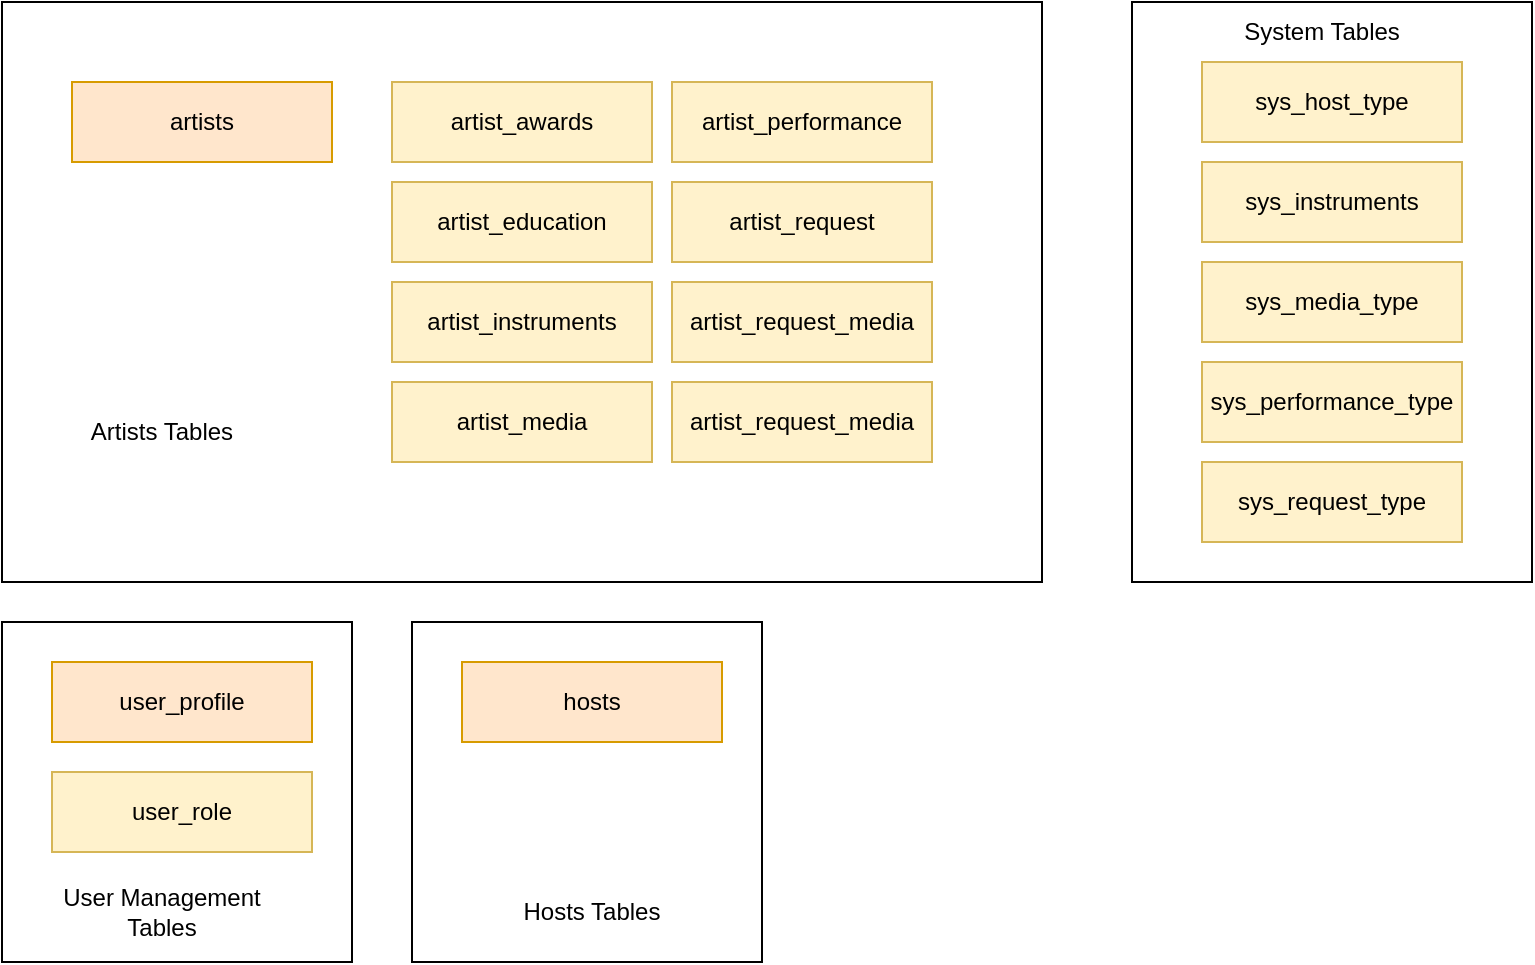 <mxfile version="28.0.9" pages="2">
  <diagram id="YkceXQGZNxQHRZKcPeXb" name="Island">
    <mxGraphModel dx="1772" dy="778" grid="1" gridSize="10" guides="1" tooltips="1" connect="1" arrows="1" fold="1" page="0" pageScale="1" pageWidth="850" pageHeight="1100" math="0" shadow="0">
      <root>
        <mxCell id="0" />
        <mxCell id="1" parent="0" />
        <mxCell id="iQ_3HY8WAUz4h8GI1gPL-22" value="" style="rounded=0;whiteSpace=wrap;html=1;" vertex="1" parent="1">
          <mxGeometry x="520" y="90" width="200" height="290" as="geometry" />
        </mxCell>
        <mxCell id="iQ_3HY8WAUz4h8GI1gPL-10" value="" style="rounded=0;whiteSpace=wrap;html=1;" vertex="1" parent="1">
          <mxGeometry x="-45" y="90" width="520" height="290" as="geometry" />
        </mxCell>
        <mxCell id="iQ_3HY8WAUz4h8GI1gPL-1" value="artists" style="rounded=0;whiteSpace=wrap;html=1;fillColor=#ffe6cc;strokeColor=#d79b00;" vertex="1" parent="1">
          <mxGeometry x="-10" y="130" width="130" height="40" as="geometry" />
        </mxCell>
        <mxCell id="iQ_3HY8WAUz4h8GI1gPL-2" value="artist_awards" style="rounded=0;whiteSpace=wrap;html=1;fillColor=#fff2cc;strokeColor=#d6b656;" vertex="1" parent="1">
          <mxGeometry x="150" y="130" width="130" height="40" as="geometry" />
        </mxCell>
        <mxCell id="iQ_3HY8WAUz4h8GI1gPL-3" value="artist_education" style="rounded=0;whiteSpace=wrap;html=1;fillColor=#fff2cc;strokeColor=#d6b656;" vertex="1" parent="1">
          <mxGeometry x="150" y="180" width="130" height="40" as="geometry" />
        </mxCell>
        <mxCell id="iQ_3HY8WAUz4h8GI1gPL-4" value="artist_instruments" style="rounded=0;whiteSpace=wrap;html=1;fillColor=#fff2cc;strokeColor=#d6b656;" vertex="1" parent="1">
          <mxGeometry x="150" y="230" width="130" height="40" as="geometry" />
        </mxCell>
        <mxCell id="iQ_3HY8WAUz4h8GI1gPL-5" value="artist_media" style="rounded=0;whiteSpace=wrap;html=1;fillColor=#fff2cc;strokeColor=#d6b656;" vertex="1" parent="1">
          <mxGeometry x="150" y="280" width="130" height="40" as="geometry" />
        </mxCell>
        <mxCell id="iQ_3HY8WAUz4h8GI1gPL-6" value="artist_performance" style="rounded=0;whiteSpace=wrap;html=1;fillColor=#fff2cc;strokeColor=#d6b656;" vertex="1" parent="1">
          <mxGeometry x="290" y="130" width="130" height="40" as="geometry" />
        </mxCell>
        <mxCell id="iQ_3HY8WAUz4h8GI1gPL-7" value="artist_request" style="rounded=0;whiteSpace=wrap;html=1;fillColor=#fff2cc;strokeColor=#d6b656;" vertex="1" parent="1">
          <mxGeometry x="290" y="180" width="130" height="40" as="geometry" />
        </mxCell>
        <mxCell id="iQ_3HY8WAUz4h8GI1gPL-8" value="artist_request_media" style="rounded=0;whiteSpace=wrap;html=1;fillColor=#fff2cc;strokeColor=#d6b656;" vertex="1" parent="1">
          <mxGeometry x="290" y="230" width="130" height="40" as="geometry" />
        </mxCell>
        <mxCell id="iQ_3HY8WAUz4h8GI1gPL-9" value="artist_request_media" style="rounded=0;whiteSpace=wrap;html=1;fillColor=#fff2cc;strokeColor=#d6b656;" vertex="1" parent="1">
          <mxGeometry x="290" y="280" width="130" height="40" as="geometry" />
        </mxCell>
        <mxCell id="iQ_3HY8WAUz4h8GI1gPL-11" value="" style="rounded=0;whiteSpace=wrap;html=1;" vertex="1" parent="1">
          <mxGeometry x="-45" y="400" width="175" height="170" as="geometry" />
        </mxCell>
        <mxCell id="iQ_3HY8WAUz4h8GI1gPL-12" value="user_profile" style="rounded=0;whiteSpace=wrap;html=1;fillColor=#ffe6cc;strokeColor=#d79b00;" vertex="1" parent="1">
          <mxGeometry x="-20" y="420" width="130" height="40" as="geometry" />
        </mxCell>
        <mxCell id="iQ_3HY8WAUz4h8GI1gPL-13" value="user_role" style="rounded=0;whiteSpace=wrap;html=1;fillColor=#fff2cc;strokeColor=#d6b656;" vertex="1" parent="1">
          <mxGeometry x="-20" y="475" width="130" height="40" as="geometry" />
        </mxCell>
        <mxCell id="iQ_3HY8WAUz4h8GI1gPL-14" value="" style="rounded=0;whiteSpace=wrap;html=1;" vertex="1" parent="1">
          <mxGeometry x="160" y="400" width="175" height="170" as="geometry" />
        </mxCell>
        <mxCell id="iQ_3HY8WAUz4h8GI1gPL-15" value="hosts" style="rounded=0;whiteSpace=wrap;html=1;fillColor=#ffe6cc;strokeColor=#d79b00;" vertex="1" parent="1">
          <mxGeometry x="185" y="420" width="130" height="40" as="geometry" />
        </mxCell>
        <mxCell id="iQ_3HY8WAUz4h8GI1gPL-17" value="sys_host_type" style="rounded=0;whiteSpace=wrap;html=1;fillColor=#fff2cc;strokeColor=#d6b656;" vertex="1" parent="1">
          <mxGeometry x="555" y="120" width="130" height="40" as="geometry" />
        </mxCell>
        <mxCell id="iQ_3HY8WAUz4h8GI1gPL-18" value="sys_instruments" style="rounded=0;whiteSpace=wrap;html=1;fillColor=#fff2cc;strokeColor=#d6b656;" vertex="1" parent="1">
          <mxGeometry x="555" y="170" width="130" height="40" as="geometry" />
        </mxCell>
        <mxCell id="iQ_3HY8WAUz4h8GI1gPL-19" value="sys_media_type" style="rounded=0;whiteSpace=wrap;html=1;fillColor=#fff2cc;strokeColor=#d6b656;" vertex="1" parent="1">
          <mxGeometry x="555" y="220" width="130" height="40" as="geometry" />
        </mxCell>
        <mxCell id="iQ_3HY8WAUz4h8GI1gPL-20" value="sys_performance_type" style="rounded=0;whiteSpace=wrap;html=1;fillColor=#fff2cc;strokeColor=#d6b656;" vertex="1" parent="1">
          <mxGeometry x="555" y="270" width="130" height="40" as="geometry" />
        </mxCell>
        <mxCell id="iQ_3HY8WAUz4h8GI1gPL-21" value="sys_request_type" style="rounded=0;whiteSpace=wrap;html=1;fillColor=#fff2cc;strokeColor=#d6b656;" vertex="1" parent="1">
          <mxGeometry x="555" y="320" width="130" height="40" as="geometry" />
        </mxCell>
        <mxCell id="iQ_3HY8WAUz4h8GI1gPL-23" value="Artists Tables" style="text;html=1;align=center;verticalAlign=middle;whiteSpace=wrap;rounded=0;" vertex="1" parent="1">
          <mxGeometry x="-30" y="290" width="130" height="30" as="geometry" />
        </mxCell>
        <mxCell id="iQ_3HY8WAUz4h8GI1gPL-24" value="System Tables" style="text;html=1;align=center;verticalAlign=middle;whiteSpace=wrap;rounded=0;" vertex="1" parent="1">
          <mxGeometry x="550" y="90" width="130" height="30" as="geometry" />
        </mxCell>
        <mxCell id="iQ_3HY8WAUz4h8GI1gPL-25" value="User Management Tables" style="text;html=1;align=center;verticalAlign=middle;whiteSpace=wrap;rounded=0;" vertex="1" parent="1">
          <mxGeometry x="-30" y="530" width="130" height="30" as="geometry" />
        </mxCell>
        <mxCell id="iQ_3HY8WAUz4h8GI1gPL-26" value="Hosts Tables" style="text;html=1;align=center;verticalAlign=middle;whiteSpace=wrap;rounded=0;" vertex="1" parent="1">
          <mxGeometry x="185" y="530" width="130" height="30" as="geometry" />
        </mxCell>
      </root>
    </mxGraphModel>
  </diagram>
  <diagram name="Entity" id="2C4XA1b-ZPsD6Gnjezv6">
    <mxGraphModel dx="4973" dy="2993" grid="0" gridSize="10" guides="1" tooltips="1" connect="1" arrows="1" fold="1" page="0" pageScale="1" pageWidth="850" pageHeight="1100" math="0" shadow="0">
      <root>
        <mxCell id="0" />
        <mxCell id="1" parent="0" />
        <mxCell id="fXHc35dVoRYau1Uh9gmf-1" value="" style="rounded=0;whiteSpace=wrap;html=1;" vertex="1" parent="1">
          <mxGeometry x="-327" y="-123" width="2167" height="2156" as="geometry" />
        </mxCell>
        <mxCell id="lPiT9qZ6wgNeHDKb2E3B-605" value="" style="rounded=0;whiteSpace=wrap;html=1;strokeColor=#0000FF;" parent="1" vertex="1">
          <mxGeometry x="145" y="930" width="307" height="889" as="geometry" />
        </mxCell>
        <mxCell id="lPiT9qZ6wgNeHDKb2E3B-606" value="Hosts Segment" style="rounded=0;whiteSpace=wrap;html=1;fillColor=#0050ef;fontColor=#ffffff;strokeColor=#001DBC;" parent="1" vertex="1">
          <mxGeometry x="147" y="930" width="305" height="35" as="geometry" />
        </mxCell>
        <mxCell id="lPiT9qZ6wgNeHDKb2E3B-603" value="" style="rounded=0;whiteSpace=wrap;html=1;strokeColor=#3333FF;" parent="1" vertex="1">
          <mxGeometry x="-217" y="930" width="307" height="889" as="geometry" />
        </mxCell>
        <mxCell id="lPiT9qZ6wgNeHDKb2E3B-604" value="Users Segment" style="rounded=0;whiteSpace=wrap;html=1;fillColor=#6a00ff;fontColor=#ffffff;strokeColor=#3700CC;" parent="1" vertex="1">
          <mxGeometry x="-215" y="930" width="305" height="35" as="geometry" />
        </mxCell>
        <mxCell id="lPiT9qZ6wgNeHDKb2E3B-596" value="" style="rounded=0;whiteSpace=wrap;html=1;strokeColor=#FF6666;" parent="1" vertex="1">
          <mxGeometry x="1253" y="-21" width="307" height="889" as="geometry" />
        </mxCell>
        <mxCell id="lPiT9qZ6wgNeHDKb2E3B-594" value="" style="rounded=0;whiteSpace=wrap;html=1;strokeColor=#FFB570;" parent="1" vertex="1">
          <mxGeometry x="-217" y="-21" width="1332" height="889" as="geometry" />
        </mxCell>
        <mxCell id="lPiT9qZ6wgNeHDKb2E3B-5" value="artists" style="shape=table;startSize=30;container=1;collapsible=1;childLayout=tableLayout;fixedRows=1;rowLines=0;fontStyle=1;align=center;resizeLast=1;html=1;fillColor=#ffe6cc;strokeColor=#d79b00;" parent="1" vertex="1">
          <mxGeometry x="-127" y="93" width="180" height="630" as="geometry" />
        </mxCell>
        <mxCell id="lPiT9qZ6wgNeHDKb2E3B-6" value="" style="shape=tableRow;horizontal=0;startSize=0;swimlaneHead=0;swimlaneBody=0;fillColor=none;collapsible=0;dropTarget=0;points=[[0,0.5],[1,0.5]];portConstraint=eastwest;top=0;left=0;right=0;bottom=1;" parent="lPiT9qZ6wgNeHDKb2E3B-5" vertex="1">
          <mxGeometry y="30" width="180" height="30" as="geometry" />
        </mxCell>
        <mxCell id="lPiT9qZ6wgNeHDKb2E3B-7" value="PK" style="shape=partialRectangle;connectable=0;fillColor=none;top=0;left=0;bottom=0;right=0;fontStyle=1;overflow=hidden;whiteSpace=wrap;html=1;" parent="lPiT9qZ6wgNeHDKb2E3B-6" vertex="1">
          <mxGeometry width="30" height="30" as="geometry">
            <mxRectangle width="30" height="30" as="alternateBounds" />
          </mxGeometry>
        </mxCell>
        <mxCell id="lPiT9qZ6wgNeHDKb2E3B-8" value="id" style="shape=partialRectangle;connectable=0;fillColor=none;top=0;left=0;bottom=0;right=0;align=left;spacingLeft=6;fontStyle=5;overflow=hidden;whiteSpace=wrap;html=1;" parent="lPiT9qZ6wgNeHDKb2E3B-6" vertex="1">
          <mxGeometry x="30" width="150" height="30" as="geometry">
            <mxRectangle width="150" height="30" as="alternateBounds" />
          </mxGeometry>
        </mxCell>
        <mxCell id="lPiT9qZ6wgNeHDKb2E3B-9" value="" style="shape=tableRow;horizontal=0;startSize=0;swimlaneHead=0;swimlaneBody=0;fillColor=none;collapsible=0;dropTarget=0;points=[[0,0.5],[1,0.5]];portConstraint=eastwest;top=0;left=0;right=0;bottom=0;" parent="lPiT9qZ6wgNeHDKb2E3B-5" vertex="1">
          <mxGeometry y="60" width="180" height="30" as="geometry" />
        </mxCell>
        <mxCell id="lPiT9qZ6wgNeHDKb2E3B-10" value="FK" style="shape=partialRectangle;connectable=0;fillColor=none;top=0;left=0;bottom=0;right=0;editable=1;overflow=hidden;whiteSpace=wrap;html=1;" parent="lPiT9qZ6wgNeHDKb2E3B-9" vertex="1">
          <mxGeometry width="30" height="30" as="geometry">
            <mxRectangle width="30" height="30" as="alternateBounds" />
          </mxGeometry>
        </mxCell>
        <mxCell id="lPiT9qZ6wgNeHDKb2E3B-11" value="id_profile" style="shape=partialRectangle;connectable=0;fillColor=none;top=0;left=0;bottom=0;right=0;align=left;spacingLeft=6;overflow=hidden;whiteSpace=wrap;html=1;" parent="lPiT9qZ6wgNeHDKb2E3B-9" vertex="1">
          <mxGeometry x="30" width="150" height="30" as="geometry">
            <mxRectangle width="150" height="30" as="alternateBounds" />
          </mxGeometry>
        </mxCell>
        <mxCell id="lPiT9qZ6wgNeHDKb2E3B-12" value="" style="shape=tableRow;horizontal=0;startSize=0;swimlaneHead=0;swimlaneBody=0;fillColor=none;collapsible=0;dropTarget=0;points=[[0,0.5],[1,0.5]];portConstraint=eastwest;top=0;left=0;right=0;bottom=0;" parent="lPiT9qZ6wgNeHDKb2E3B-5" vertex="1">
          <mxGeometry y="90" width="180" height="30" as="geometry" />
        </mxCell>
        <mxCell id="lPiT9qZ6wgNeHDKb2E3B-13" value="" style="shape=partialRectangle;connectable=0;fillColor=none;top=0;left=0;bottom=0;right=0;editable=1;overflow=hidden;whiteSpace=wrap;html=1;" parent="lPiT9qZ6wgNeHDKb2E3B-12" vertex="1">
          <mxGeometry width="30" height="30" as="geometry">
            <mxRectangle width="30" height="30" as="alternateBounds" />
          </mxGeometry>
        </mxCell>
        <mxCell id="lPiT9qZ6wgNeHDKb2E3B-14" value="fname" style="shape=partialRectangle;connectable=0;fillColor=none;top=0;left=0;bottom=0;right=0;align=left;spacingLeft=6;overflow=hidden;whiteSpace=wrap;html=1;" parent="lPiT9qZ6wgNeHDKb2E3B-12" vertex="1">
          <mxGeometry x="30" width="150" height="30" as="geometry">
            <mxRectangle width="150" height="30" as="alternateBounds" />
          </mxGeometry>
        </mxCell>
        <mxCell id="lPiT9qZ6wgNeHDKb2E3B-15" value="" style="shape=tableRow;horizontal=0;startSize=0;swimlaneHead=0;swimlaneBody=0;fillColor=none;collapsible=0;dropTarget=0;points=[[0,0.5],[1,0.5]];portConstraint=eastwest;top=0;left=0;right=0;bottom=0;" parent="lPiT9qZ6wgNeHDKb2E3B-5" vertex="1">
          <mxGeometry y="120" width="180" height="30" as="geometry" />
        </mxCell>
        <mxCell id="lPiT9qZ6wgNeHDKb2E3B-16" value="" style="shape=partialRectangle;connectable=0;fillColor=none;top=0;left=0;bottom=0;right=0;editable=1;overflow=hidden;whiteSpace=wrap;html=1;" parent="lPiT9qZ6wgNeHDKb2E3B-15" vertex="1">
          <mxGeometry width="30" height="30" as="geometry">
            <mxRectangle width="30" height="30" as="alternateBounds" />
          </mxGeometry>
        </mxCell>
        <mxCell id="lPiT9qZ6wgNeHDKb2E3B-17" value="lname" style="shape=partialRectangle;connectable=0;fillColor=none;top=0;left=0;bottom=0;right=0;align=left;spacingLeft=6;overflow=hidden;whiteSpace=wrap;html=1;" parent="lPiT9qZ6wgNeHDKb2E3B-15" vertex="1">
          <mxGeometry x="30" width="150" height="30" as="geometry">
            <mxRectangle width="150" height="30" as="alternateBounds" />
          </mxGeometry>
        </mxCell>
        <mxCell id="lPiT9qZ6wgNeHDKb2E3B-18" value="" style="shape=tableRow;horizontal=0;startSize=0;swimlaneHead=0;swimlaneBody=0;fillColor=none;collapsible=0;dropTarget=0;points=[[0,0.5],[1,0.5]];portConstraint=eastwest;top=0;left=0;right=0;bottom=0;" parent="lPiT9qZ6wgNeHDKb2E3B-5" vertex="1">
          <mxGeometry y="150" width="180" height="30" as="geometry" />
        </mxCell>
        <mxCell id="lPiT9qZ6wgNeHDKb2E3B-19" value="" style="shape=partialRectangle;connectable=0;fillColor=none;top=0;left=0;bottom=0;right=0;editable=1;overflow=hidden;whiteSpace=wrap;html=1;" parent="lPiT9qZ6wgNeHDKb2E3B-18" vertex="1">
          <mxGeometry width="30" height="30" as="geometry">
            <mxRectangle width="30" height="30" as="alternateBounds" />
          </mxGeometry>
        </mxCell>
        <mxCell id="lPiT9qZ6wgNeHDKb2E3B-20" value="tagline" style="shape=partialRectangle;connectable=0;fillColor=none;top=0;left=0;bottom=0;right=0;align=left;spacingLeft=6;overflow=hidden;whiteSpace=wrap;html=1;" parent="lPiT9qZ6wgNeHDKb2E3B-18" vertex="1">
          <mxGeometry x="30" width="150" height="30" as="geometry">
            <mxRectangle width="150" height="30" as="alternateBounds" />
          </mxGeometry>
        </mxCell>
        <mxCell id="lPiT9qZ6wgNeHDKb2E3B-21" value="" style="shape=tableRow;horizontal=0;startSize=0;swimlaneHead=0;swimlaneBody=0;fillColor=none;collapsible=0;dropTarget=0;points=[[0,0.5],[1,0.5]];portConstraint=eastwest;top=0;left=0;right=0;bottom=0;" parent="lPiT9qZ6wgNeHDKb2E3B-5" vertex="1">
          <mxGeometry y="180" width="180" height="30" as="geometry" />
        </mxCell>
        <mxCell id="lPiT9qZ6wgNeHDKb2E3B-22" value="" style="shape=partialRectangle;connectable=0;fillColor=none;top=0;left=0;bottom=0;right=0;editable=1;overflow=hidden;whiteSpace=wrap;html=1;" parent="lPiT9qZ6wgNeHDKb2E3B-21" vertex="1">
          <mxGeometry width="30" height="30" as="geometry">
            <mxRectangle width="30" height="30" as="alternateBounds" />
          </mxGeometry>
        </mxCell>
        <mxCell id="lPiT9qZ6wgNeHDKb2E3B-23" value="short_bio" style="shape=partialRectangle;connectable=0;fillColor=none;top=0;left=0;bottom=0;right=0;align=left;spacingLeft=6;overflow=hidden;whiteSpace=wrap;html=1;" parent="lPiT9qZ6wgNeHDKb2E3B-21" vertex="1">
          <mxGeometry x="30" width="150" height="30" as="geometry">
            <mxRectangle width="150" height="30" as="alternateBounds" />
          </mxGeometry>
        </mxCell>
        <mxCell id="lPiT9qZ6wgNeHDKb2E3B-24" value="" style="shape=tableRow;horizontal=0;startSize=0;swimlaneHead=0;swimlaneBody=0;fillColor=none;collapsible=0;dropTarget=0;points=[[0,0.5],[1,0.5]];portConstraint=eastwest;top=0;left=0;right=0;bottom=0;" parent="lPiT9qZ6wgNeHDKb2E3B-5" vertex="1">
          <mxGeometry y="210" width="180" height="30" as="geometry" />
        </mxCell>
        <mxCell id="lPiT9qZ6wgNeHDKb2E3B-25" value="" style="shape=partialRectangle;connectable=0;fillColor=none;top=0;left=0;bottom=0;right=0;editable=1;overflow=hidden;whiteSpace=wrap;html=1;" parent="lPiT9qZ6wgNeHDKb2E3B-24" vertex="1">
          <mxGeometry width="30" height="30" as="geometry">
            <mxRectangle width="30" height="30" as="alternateBounds" />
          </mxGeometry>
        </mxCell>
        <mxCell id="lPiT9qZ6wgNeHDKb2E3B-26" value="long_bio" style="shape=partialRectangle;connectable=0;fillColor=none;top=0;left=0;bottom=0;right=0;align=left;spacingLeft=6;overflow=hidden;whiteSpace=wrap;html=1;" parent="lPiT9qZ6wgNeHDKb2E3B-24" vertex="1">
          <mxGeometry x="30" width="150" height="30" as="geometry">
            <mxRectangle width="150" height="30" as="alternateBounds" />
          </mxGeometry>
        </mxCell>
        <mxCell id="lPiT9qZ6wgNeHDKb2E3B-27" value="" style="shape=tableRow;horizontal=0;startSize=0;swimlaneHead=0;swimlaneBody=0;fillColor=none;collapsible=0;dropTarget=0;points=[[0,0.5],[1,0.5]];portConstraint=eastwest;top=0;left=0;right=0;bottom=0;" parent="lPiT9qZ6wgNeHDKb2E3B-5" vertex="1">
          <mxGeometry y="240" width="180" height="30" as="geometry" />
        </mxCell>
        <mxCell id="lPiT9qZ6wgNeHDKb2E3B-28" value="" style="shape=partialRectangle;connectable=0;fillColor=none;top=0;left=0;bottom=0;right=0;editable=1;overflow=hidden;whiteSpace=wrap;html=1;" parent="lPiT9qZ6wgNeHDKb2E3B-27" vertex="1">
          <mxGeometry width="30" height="30" as="geometry">
            <mxRectangle width="30" height="30" as="alternateBounds" />
          </mxGeometry>
        </mxCell>
        <mxCell id="lPiT9qZ6wgNeHDKb2E3B-29" value="email" style="shape=partialRectangle;connectable=0;fillColor=none;top=0;left=0;bottom=0;right=0;align=left;spacingLeft=6;overflow=hidden;whiteSpace=wrap;html=1;" parent="lPiT9qZ6wgNeHDKb2E3B-27" vertex="1">
          <mxGeometry x="30" width="150" height="30" as="geometry">
            <mxRectangle width="150" height="30" as="alternateBounds" />
          </mxGeometry>
        </mxCell>
        <mxCell id="lPiT9qZ6wgNeHDKb2E3B-30" value="" style="shape=tableRow;horizontal=0;startSize=0;swimlaneHead=0;swimlaneBody=0;fillColor=none;collapsible=0;dropTarget=0;points=[[0,0.5],[1,0.5]];portConstraint=eastwest;top=0;left=0;right=0;bottom=0;" parent="lPiT9qZ6wgNeHDKb2E3B-5" vertex="1">
          <mxGeometry y="270" width="180" height="30" as="geometry" />
        </mxCell>
        <mxCell id="lPiT9qZ6wgNeHDKb2E3B-31" value="" style="shape=partialRectangle;connectable=0;fillColor=none;top=0;left=0;bottom=0;right=0;editable=1;overflow=hidden;whiteSpace=wrap;html=1;" parent="lPiT9qZ6wgNeHDKb2E3B-30" vertex="1">
          <mxGeometry width="30" height="30" as="geometry">
            <mxRectangle width="30" height="30" as="alternateBounds" />
          </mxGeometry>
        </mxCell>
        <mxCell id="lPiT9qZ6wgNeHDKb2E3B-32" value="phone" style="shape=partialRectangle;connectable=0;fillColor=none;top=0;left=0;bottom=0;right=0;align=left;spacingLeft=6;overflow=hidden;whiteSpace=wrap;html=1;" parent="lPiT9qZ6wgNeHDKb2E3B-30" vertex="1">
          <mxGeometry x="30" width="150" height="30" as="geometry">
            <mxRectangle width="150" height="30" as="alternateBounds" />
          </mxGeometry>
        </mxCell>
        <mxCell id="lPiT9qZ6wgNeHDKb2E3B-33" value="" style="shape=tableRow;horizontal=0;startSize=0;swimlaneHead=0;swimlaneBody=0;fillColor=none;collapsible=0;dropTarget=0;points=[[0,0.5],[1,0.5]];portConstraint=eastwest;top=0;left=0;right=0;bottom=0;" parent="lPiT9qZ6wgNeHDKb2E3B-5" vertex="1">
          <mxGeometry y="300" width="180" height="30" as="geometry" />
        </mxCell>
        <mxCell id="lPiT9qZ6wgNeHDKb2E3B-34" value="" style="shape=partialRectangle;connectable=0;fillColor=none;top=0;left=0;bottom=0;right=0;editable=1;overflow=hidden;whiteSpace=wrap;html=1;" parent="lPiT9qZ6wgNeHDKb2E3B-33" vertex="1">
          <mxGeometry width="30" height="30" as="geometry">
            <mxRectangle width="30" height="30" as="alternateBounds" />
          </mxGeometry>
        </mxCell>
        <mxCell id="lPiT9qZ6wgNeHDKb2E3B-35" value="website" style="shape=partialRectangle;connectable=0;fillColor=none;top=0;left=0;bottom=0;right=0;align=left;spacingLeft=6;overflow=hidden;whiteSpace=wrap;html=1;" parent="lPiT9qZ6wgNeHDKb2E3B-33" vertex="1">
          <mxGeometry x="30" width="150" height="30" as="geometry">
            <mxRectangle width="150" height="30" as="alternateBounds" />
          </mxGeometry>
        </mxCell>
        <mxCell id="lPiT9qZ6wgNeHDKb2E3B-36" value="" style="shape=tableRow;horizontal=0;startSize=0;swimlaneHead=0;swimlaneBody=0;fillColor=none;collapsible=0;dropTarget=0;points=[[0,0.5],[1,0.5]];portConstraint=eastwest;top=0;left=0;right=0;bottom=0;" parent="lPiT9qZ6wgNeHDKb2E3B-5" vertex="1">
          <mxGeometry y="330" width="180" height="30" as="geometry" />
        </mxCell>
        <mxCell id="lPiT9qZ6wgNeHDKb2E3B-37" value="" style="shape=partialRectangle;connectable=0;fillColor=none;top=0;left=0;bottom=0;right=0;editable=1;overflow=hidden;whiteSpace=wrap;html=1;" parent="lPiT9qZ6wgNeHDKb2E3B-36" vertex="1">
          <mxGeometry width="30" height="30" as="geometry">
            <mxRectangle width="30" height="30" as="alternateBounds" />
          </mxGeometry>
        </mxCell>
        <mxCell id="lPiT9qZ6wgNeHDKb2E3B-38" value="city" style="shape=partialRectangle;connectable=0;fillColor=none;top=0;left=0;bottom=0;right=0;align=left;spacingLeft=6;overflow=hidden;whiteSpace=wrap;html=1;" parent="lPiT9qZ6wgNeHDKb2E3B-36" vertex="1">
          <mxGeometry x="30" width="150" height="30" as="geometry">
            <mxRectangle width="150" height="30" as="alternateBounds" />
          </mxGeometry>
        </mxCell>
        <mxCell id="lPiT9qZ6wgNeHDKb2E3B-39" value="" style="shape=tableRow;horizontal=0;startSize=0;swimlaneHead=0;swimlaneBody=0;fillColor=none;collapsible=0;dropTarget=0;points=[[0,0.5],[1,0.5]];portConstraint=eastwest;top=0;left=0;right=0;bottom=0;" parent="lPiT9qZ6wgNeHDKb2E3B-5" vertex="1">
          <mxGeometry y="360" width="180" height="30" as="geometry" />
        </mxCell>
        <mxCell id="lPiT9qZ6wgNeHDKb2E3B-40" value="" style="shape=partialRectangle;connectable=0;fillColor=none;top=0;left=0;bottom=0;right=0;editable=1;overflow=hidden;whiteSpace=wrap;html=1;" parent="lPiT9qZ6wgNeHDKb2E3B-39" vertex="1">
          <mxGeometry width="30" height="30" as="geometry">
            <mxRectangle width="30" height="30" as="alternateBounds" />
          </mxGeometry>
        </mxCell>
        <mxCell id="lPiT9qZ6wgNeHDKb2E3B-41" value="proviance" style="shape=partialRectangle;connectable=0;fillColor=none;top=0;left=0;bottom=0;right=0;align=left;spacingLeft=6;overflow=hidden;whiteSpace=wrap;html=1;" parent="lPiT9qZ6wgNeHDKb2E3B-39" vertex="1">
          <mxGeometry x="30" width="150" height="30" as="geometry">
            <mxRectangle width="150" height="30" as="alternateBounds" />
          </mxGeometry>
        </mxCell>
        <mxCell id="lPiT9qZ6wgNeHDKb2E3B-42" value="" style="shape=tableRow;horizontal=0;startSize=0;swimlaneHead=0;swimlaneBody=0;fillColor=none;collapsible=0;dropTarget=0;points=[[0,0.5],[1,0.5]];portConstraint=eastwest;top=0;left=0;right=0;bottom=0;" parent="lPiT9qZ6wgNeHDKb2E3B-5" vertex="1">
          <mxGeometry y="390" width="180" height="30" as="geometry" />
        </mxCell>
        <mxCell id="lPiT9qZ6wgNeHDKb2E3B-43" value="" style="shape=partialRectangle;connectable=0;fillColor=none;top=0;left=0;bottom=0;right=0;editable=1;overflow=hidden;whiteSpace=wrap;html=1;" parent="lPiT9qZ6wgNeHDKb2E3B-42" vertex="1">
          <mxGeometry width="30" height="30" as="geometry">
            <mxRectangle width="30" height="30" as="alternateBounds" />
          </mxGeometry>
        </mxCell>
        <mxCell id="lPiT9qZ6wgNeHDKb2E3B-44" value="country" style="shape=partialRectangle;connectable=0;fillColor=none;top=0;left=0;bottom=0;right=0;align=left;spacingLeft=6;overflow=hidden;whiteSpace=wrap;html=1;" parent="lPiT9qZ6wgNeHDKb2E3B-42" vertex="1">
          <mxGeometry x="30" width="150" height="30" as="geometry">
            <mxRectangle width="150" height="30" as="alternateBounds" />
          </mxGeometry>
        </mxCell>
        <mxCell id="lPiT9qZ6wgNeHDKb2E3B-45" value="" style="shape=tableRow;horizontal=0;startSize=0;swimlaneHead=0;swimlaneBody=0;fillColor=none;collapsible=0;dropTarget=0;points=[[0,0.5],[1,0.5]];portConstraint=eastwest;top=0;left=0;right=0;bottom=0;" parent="lPiT9qZ6wgNeHDKb2E3B-5" vertex="1">
          <mxGeometry y="420" width="180" height="30" as="geometry" />
        </mxCell>
        <mxCell id="lPiT9qZ6wgNeHDKb2E3B-46" value="" style="shape=partialRectangle;connectable=0;fillColor=none;top=0;left=0;bottom=0;right=0;editable=1;overflow=hidden;whiteSpace=wrap;html=1;" parent="lPiT9qZ6wgNeHDKb2E3B-45" vertex="1">
          <mxGeometry width="30" height="30" as="geometry">
            <mxRectangle width="30" height="30" as="alternateBounds" />
          </mxGeometry>
        </mxCell>
        <mxCell id="lPiT9qZ6wgNeHDKb2E3B-47" value="photo" style="shape=partialRectangle;connectable=0;fillColor=none;top=0;left=0;bottom=0;right=0;align=left;spacingLeft=6;overflow=hidden;whiteSpace=wrap;html=1;" parent="lPiT9qZ6wgNeHDKb2E3B-45" vertex="1">
          <mxGeometry x="30" width="150" height="30" as="geometry">
            <mxRectangle width="150" height="30" as="alternateBounds" />
          </mxGeometry>
        </mxCell>
        <mxCell id="lPiT9qZ6wgNeHDKb2E3B-48" value="" style="shape=tableRow;horizontal=0;startSize=0;swimlaneHead=0;swimlaneBody=0;fillColor=none;collapsible=0;dropTarget=0;points=[[0,0.5],[1,0.5]];portConstraint=eastwest;top=0;left=0;right=0;bottom=0;" parent="lPiT9qZ6wgNeHDKb2E3B-5" vertex="1">
          <mxGeometry y="450" width="180" height="30" as="geometry" />
        </mxCell>
        <mxCell id="lPiT9qZ6wgNeHDKb2E3B-49" value="" style="shape=partialRectangle;connectable=0;fillColor=none;top=0;left=0;bottom=0;right=0;editable=1;overflow=hidden;whiteSpace=wrap;html=1;" parent="lPiT9qZ6wgNeHDKb2E3B-48" vertex="1">
          <mxGeometry width="30" height="30" as="geometry">
            <mxRectangle width="30" height="30" as="alternateBounds" />
          </mxGeometry>
        </mxCell>
        <mxCell id="lPiT9qZ6wgNeHDKb2E3B-50" value="is_featured" style="shape=partialRectangle;connectable=0;fillColor=none;top=0;left=0;bottom=0;right=0;align=left;spacingLeft=6;overflow=hidden;whiteSpace=wrap;html=1;" parent="lPiT9qZ6wgNeHDKb2E3B-48" vertex="1">
          <mxGeometry x="30" width="150" height="30" as="geometry">
            <mxRectangle width="150" height="30" as="alternateBounds" />
          </mxGeometry>
        </mxCell>
        <mxCell id="lPiT9qZ6wgNeHDKb2E3B-51" value="" style="shape=tableRow;horizontal=0;startSize=0;swimlaneHead=0;swimlaneBody=0;fillColor=none;collapsible=0;dropTarget=0;points=[[0,0.5],[1,0.5]];portConstraint=eastwest;top=0;left=0;right=0;bottom=0;" parent="lPiT9qZ6wgNeHDKb2E3B-5" vertex="1">
          <mxGeometry y="480" width="180" height="30" as="geometry" />
        </mxCell>
        <mxCell id="lPiT9qZ6wgNeHDKb2E3B-52" value="FK" style="shape=partialRectangle;connectable=0;fillColor=none;top=0;left=0;bottom=0;right=0;editable=1;overflow=hidden;whiteSpace=wrap;html=1;" parent="lPiT9qZ6wgNeHDKb2E3B-51" vertex="1">
          <mxGeometry width="30" height="30" as="geometry">
            <mxRectangle width="30" height="30" as="alternateBounds" />
          </mxGeometry>
        </mxCell>
        <mxCell id="lPiT9qZ6wgNeHDKb2E3B-53" value="created_by" style="shape=partialRectangle;connectable=0;fillColor=none;top=0;left=0;bottom=0;right=0;align=left;spacingLeft=6;overflow=hidden;whiteSpace=wrap;html=1;" parent="lPiT9qZ6wgNeHDKb2E3B-51" vertex="1">
          <mxGeometry x="30" width="150" height="30" as="geometry">
            <mxRectangle width="150" height="30" as="alternateBounds" />
          </mxGeometry>
        </mxCell>
        <mxCell id="lPiT9qZ6wgNeHDKb2E3B-54" value="" style="shape=tableRow;horizontal=0;startSize=0;swimlaneHead=0;swimlaneBody=0;fillColor=none;collapsible=0;dropTarget=0;points=[[0,0.5],[1,0.5]];portConstraint=eastwest;top=0;left=0;right=0;bottom=0;" parent="lPiT9qZ6wgNeHDKb2E3B-5" vertex="1">
          <mxGeometry y="510" width="180" height="30" as="geometry" />
        </mxCell>
        <mxCell id="lPiT9qZ6wgNeHDKb2E3B-55" value="" style="shape=partialRectangle;connectable=0;fillColor=none;top=0;left=0;bottom=0;right=0;editable=1;overflow=hidden;whiteSpace=wrap;html=1;" parent="lPiT9qZ6wgNeHDKb2E3B-54" vertex="1">
          <mxGeometry width="30" height="30" as="geometry">
            <mxRectangle width="30" height="30" as="alternateBounds" />
          </mxGeometry>
        </mxCell>
        <mxCell id="lPiT9qZ6wgNeHDKb2E3B-56" value="created_on" style="shape=partialRectangle;connectable=0;fillColor=none;top=0;left=0;bottom=0;right=0;align=left;spacingLeft=6;overflow=hidden;whiteSpace=wrap;html=1;" parent="lPiT9qZ6wgNeHDKb2E3B-54" vertex="1">
          <mxGeometry x="30" width="150" height="30" as="geometry">
            <mxRectangle width="150" height="30" as="alternateBounds" />
          </mxGeometry>
        </mxCell>
        <mxCell id="lPiT9qZ6wgNeHDKb2E3B-57" value="" style="shape=tableRow;horizontal=0;startSize=0;swimlaneHead=0;swimlaneBody=0;fillColor=none;collapsible=0;dropTarget=0;points=[[0,0.5],[1,0.5]];portConstraint=eastwest;top=0;left=0;right=0;bottom=0;" parent="lPiT9qZ6wgNeHDKb2E3B-5" vertex="1">
          <mxGeometry y="540" width="180" height="30" as="geometry" />
        </mxCell>
        <mxCell id="lPiT9qZ6wgNeHDKb2E3B-58" value="" style="shape=partialRectangle;connectable=0;fillColor=none;top=0;left=0;bottom=0;right=0;editable=1;overflow=hidden;whiteSpace=wrap;html=1;" parent="lPiT9qZ6wgNeHDKb2E3B-57" vertex="1">
          <mxGeometry width="30" height="30" as="geometry">
            <mxRectangle width="30" height="30" as="alternateBounds" />
          </mxGeometry>
        </mxCell>
        <mxCell id="lPiT9qZ6wgNeHDKb2E3B-59" value="last_updated" style="shape=partialRectangle;connectable=0;fillColor=none;top=0;left=0;bottom=0;right=0;align=left;spacingLeft=6;overflow=hidden;whiteSpace=wrap;html=1;" parent="lPiT9qZ6wgNeHDKb2E3B-57" vertex="1">
          <mxGeometry x="30" width="150" height="30" as="geometry">
            <mxRectangle width="150" height="30" as="alternateBounds" />
          </mxGeometry>
        </mxCell>
        <mxCell id="lPiT9qZ6wgNeHDKb2E3B-60" value="" style="shape=tableRow;horizontal=0;startSize=0;swimlaneHead=0;swimlaneBody=0;fillColor=none;collapsible=0;dropTarget=0;points=[[0,0.5],[1,0.5]];portConstraint=eastwest;top=0;left=0;right=0;bottom=0;" parent="lPiT9qZ6wgNeHDKb2E3B-5" vertex="1">
          <mxGeometry y="570" width="180" height="30" as="geometry" />
        </mxCell>
        <mxCell id="lPiT9qZ6wgNeHDKb2E3B-61" value="FK" style="shape=partialRectangle;connectable=0;fillColor=none;top=0;left=0;bottom=0;right=0;editable=1;overflow=hidden;whiteSpace=wrap;html=1;" parent="lPiT9qZ6wgNeHDKb2E3B-60" vertex="1">
          <mxGeometry width="30" height="30" as="geometry">
            <mxRectangle width="30" height="30" as="alternateBounds" />
          </mxGeometry>
        </mxCell>
        <mxCell id="lPiT9qZ6wgNeHDKb2E3B-62" value="last_updated_by" style="shape=partialRectangle;connectable=0;fillColor=none;top=0;left=0;bottom=0;right=0;align=left;spacingLeft=6;overflow=hidden;whiteSpace=wrap;html=1;" parent="lPiT9qZ6wgNeHDKb2E3B-60" vertex="1">
          <mxGeometry x="30" width="150" height="30" as="geometry">
            <mxRectangle width="150" height="30" as="alternateBounds" />
          </mxGeometry>
        </mxCell>
        <mxCell id="lPiT9qZ6wgNeHDKb2E3B-63" value="" style="shape=tableRow;horizontal=0;startSize=0;swimlaneHead=0;swimlaneBody=0;fillColor=none;collapsible=0;dropTarget=0;points=[[0,0.5],[1,0.5]];portConstraint=eastwest;top=0;left=0;right=0;bottom=0;" parent="lPiT9qZ6wgNeHDKb2E3B-5" vertex="1">
          <mxGeometry y="600" width="180" height="30" as="geometry" />
        </mxCell>
        <mxCell id="lPiT9qZ6wgNeHDKb2E3B-64" value="" style="shape=partialRectangle;connectable=0;fillColor=none;top=0;left=0;bottom=0;right=0;editable=1;overflow=hidden;whiteSpace=wrap;html=1;" parent="lPiT9qZ6wgNeHDKb2E3B-63" vertex="1">
          <mxGeometry width="30" height="30" as="geometry">
            <mxRectangle width="30" height="30" as="alternateBounds" />
          </mxGeometry>
        </mxCell>
        <mxCell id="lPiT9qZ6wgNeHDKb2E3B-65" value="status" style="shape=partialRectangle;connectable=0;fillColor=none;top=0;left=0;bottom=0;right=0;align=left;spacingLeft=6;overflow=hidden;whiteSpace=wrap;html=1;" parent="lPiT9qZ6wgNeHDKb2E3B-63" vertex="1">
          <mxGeometry x="30" width="150" height="30" as="geometry">
            <mxRectangle width="150" height="30" as="alternateBounds" />
          </mxGeometry>
        </mxCell>
        <mxCell id="lPiT9qZ6wgNeHDKb2E3B-66" value="artist_awards" style="shape=table;startSize=30;container=1;collapsible=1;childLayout=tableLayout;fixedRows=1;rowLines=0;fontStyle=1;align=center;resizeLast=1;html=1;fillColor=#ffe6cc;strokeColor=#d79b00;" parent="1" vertex="1">
          <mxGeometry x="154" y="93" width="180" height="300" as="geometry" />
        </mxCell>
        <mxCell id="lPiT9qZ6wgNeHDKb2E3B-67" value="" style="shape=tableRow;horizontal=0;startSize=0;swimlaneHead=0;swimlaneBody=0;fillColor=none;collapsible=0;dropTarget=0;points=[[0,0.5],[1,0.5]];portConstraint=eastwest;top=0;left=0;right=0;bottom=1;" parent="lPiT9qZ6wgNeHDKb2E3B-66" vertex="1">
          <mxGeometry y="30" width="180" height="30" as="geometry" />
        </mxCell>
        <mxCell id="lPiT9qZ6wgNeHDKb2E3B-68" value="PK" style="shape=partialRectangle;connectable=0;fillColor=none;top=0;left=0;bottom=0;right=0;fontStyle=1;overflow=hidden;whiteSpace=wrap;html=1;" parent="lPiT9qZ6wgNeHDKb2E3B-67" vertex="1">
          <mxGeometry width="30" height="30" as="geometry">
            <mxRectangle width="30" height="30" as="alternateBounds" />
          </mxGeometry>
        </mxCell>
        <mxCell id="lPiT9qZ6wgNeHDKb2E3B-69" value="id" style="shape=partialRectangle;connectable=0;fillColor=none;top=0;left=0;bottom=0;right=0;align=left;spacingLeft=6;fontStyle=5;overflow=hidden;whiteSpace=wrap;html=1;" parent="lPiT9qZ6wgNeHDKb2E3B-67" vertex="1">
          <mxGeometry x="30" width="150" height="30" as="geometry">
            <mxRectangle width="150" height="30" as="alternateBounds" />
          </mxGeometry>
        </mxCell>
        <mxCell id="lPiT9qZ6wgNeHDKb2E3B-70" value="" style="shape=tableRow;horizontal=0;startSize=0;swimlaneHead=0;swimlaneBody=0;fillColor=none;collapsible=0;dropTarget=0;points=[[0,0.5],[1,0.5]];portConstraint=eastwest;top=0;left=0;right=0;bottom=0;" parent="lPiT9qZ6wgNeHDKb2E3B-66" vertex="1">
          <mxGeometry y="60" width="180" height="30" as="geometry" />
        </mxCell>
        <mxCell id="lPiT9qZ6wgNeHDKb2E3B-71" value="FK" style="shape=partialRectangle;connectable=0;fillColor=none;top=0;left=0;bottom=0;right=0;editable=1;overflow=hidden;whiteSpace=wrap;html=1;" parent="lPiT9qZ6wgNeHDKb2E3B-70" vertex="1">
          <mxGeometry width="30" height="30" as="geometry">
            <mxRectangle width="30" height="30" as="alternateBounds" />
          </mxGeometry>
        </mxCell>
        <mxCell id="lPiT9qZ6wgNeHDKb2E3B-72" value="id_artist" style="shape=partialRectangle;connectable=0;fillColor=none;top=0;left=0;bottom=0;right=0;align=left;spacingLeft=6;overflow=hidden;whiteSpace=wrap;html=1;" parent="lPiT9qZ6wgNeHDKb2E3B-70" vertex="1">
          <mxGeometry x="30" width="150" height="30" as="geometry">
            <mxRectangle width="150" height="30" as="alternateBounds" />
          </mxGeometry>
        </mxCell>
        <mxCell id="lPiT9qZ6wgNeHDKb2E3B-73" value="" style="shape=tableRow;horizontal=0;startSize=0;swimlaneHead=0;swimlaneBody=0;fillColor=none;collapsible=0;dropTarget=0;points=[[0,0.5],[1,0.5]];portConstraint=eastwest;top=0;left=0;right=0;bottom=0;" parent="lPiT9qZ6wgNeHDKb2E3B-66" vertex="1">
          <mxGeometry y="90" width="180" height="30" as="geometry" />
        </mxCell>
        <mxCell id="lPiT9qZ6wgNeHDKb2E3B-74" value="" style="shape=partialRectangle;connectable=0;fillColor=none;top=0;left=0;bottom=0;right=0;editable=1;overflow=hidden;whiteSpace=wrap;html=1;" parent="lPiT9qZ6wgNeHDKb2E3B-73" vertex="1">
          <mxGeometry width="30" height="30" as="geometry">
            <mxRectangle width="30" height="30" as="alternateBounds" />
          </mxGeometry>
        </mxCell>
        <mxCell id="lPiT9qZ6wgNeHDKb2E3B-75" value="award" style="shape=partialRectangle;connectable=0;fillColor=none;top=0;left=0;bottom=0;right=0;align=left;spacingLeft=6;overflow=hidden;whiteSpace=wrap;html=1;" parent="lPiT9qZ6wgNeHDKb2E3B-73" vertex="1">
          <mxGeometry x="30" width="150" height="30" as="geometry">
            <mxRectangle width="150" height="30" as="alternateBounds" />
          </mxGeometry>
        </mxCell>
        <mxCell id="lPiT9qZ6wgNeHDKb2E3B-76" value="" style="shape=tableRow;horizontal=0;startSize=0;swimlaneHead=0;swimlaneBody=0;fillColor=none;collapsible=0;dropTarget=0;points=[[0,0.5],[1,0.5]];portConstraint=eastwest;top=0;left=0;right=0;bottom=0;" parent="lPiT9qZ6wgNeHDKb2E3B-66" vertex="1">
          <mxGeometry y="120" width="180" height="30" as="geometry" />
        </mxCell>
        <mxCell id="lPiT9qZ6wgNeHDKb2E3B-77" value="" style="shape=partialRectangle;connectable=0;fillColor=none;top=0;left=0;bottom=0;right=0;editable=1;overflow=hidden;whiteSpace=wrap;html=1;" parent="lPiT9qZ6wgNeHDKb2E3B-76" vertex="1">
          <mxGeometry width="30" height="30" as="geometry">
            <mxRectangle width="30" height="30" as="alternateBounds" />
          </mxGeometry>
        </mxCell>
        <mxCell id="lPiT9qZ6wgNeHDKb2E3B-78" value="description" style="shape=partialRectangle;connectable=0;fillColor=none;top=0;left=0;bottom=0;right=0;align=left;spacingLeft=6;overflow=hidden;whiteSpace=wrap;html=1;" parent="lPiT9qZ6wgNeHDKb2E3B-76" vertex="1">
          <mxGeometry x="30" width="150" height="30" as="geometry">
            <mxRectangle width="150" height="30" as="alternateBounds" />
          </mxGeometry>
        </mxCell>
        <mxCell id="lPiT9qZ6wgNeHDKb2E3B-79" value="" style="shape=tableRow;horizontal=0;startSize=0;swimlaneHead=0;swimlaneBody=0;fillColor=none;collapsible=0;dropTarget=0;points=[[0,0.5],[1,0.5]];portConstraint=eastwest;top=0;left=0;right=0;bottom=0;" parent="lPiT9qZ6wgNeHDKb2E3B-66" vertex="1">
          <mxGeometry y="150" width="180" height="30" as="geometry" />
        </mxCell>
        <mxCell id="lPiT9qZ6wgNeHDKb2E3B-80" value="" style="shape=partialRectangle;connectable=0;fillColor=none;top=0;left=0;bottom=0;right=0;editable=1;overflow=hidden;whiteSpace=wrap;html=1;" parent="lPiT9qZ6wgNeHDKb2E3B-79" vertex="1">
          <mxGeometry width="30" height="30" as="geometry">
            <mxRectangle width="30" height="30" as="alternateBounds" />
          </mxGeometry>
        </mxCell>
        <mxCell id="lPiT9qZ6wgNeHDKb2E3B-81" value="year" style="shape=partialRectangle;connectable=0;fillColor=none;top=0;left=0;bottom=0;right=0;align=left;spacingLeft=6;overflow=hidden;whiteSpace=wrap;html=1;" parent="lPiT9qZ6wgNeHDKb2E3B-79" vertex="1">
          <mxGeometry x="30" width="150" height="30" as="geometry">
            <mxRectangle width="150" height="30" as="alternateBounds" />
          </mxGeometry>
        </mxCell>
        <mxCell id="lPiT9qZ6wgNeHDKb2E3B-82" value="" style="shape=tableRow;horizontal=0;startSize=0;swimlaneHead=0;swimlaneBody=0;fillColor=none;collapsible=0;dropTarget=0;points=[[0,0.5],[1,0.5]];portConstraint=eastwest;top=0;left=0;right=0;bottom=0;" parent="lPiT9qZ6wgNeHDKb2E3B-66" vertex="1">
          <mxGeometry y="180" width="180" height="30" as="geometry" />
        </mxCell>
        <mxCell id="lPiT9qZ6wgNeHDKb2E3B-83" value="FK" style="shape=partialRectangle;connectable=0;fillColor=none;top=0;left=0;bottom=0;right=0;editable=1;overflow=hidden;whiteSpace=wrap;html=1;" parent="lPiT9qZ6wgNeHDKb2E3B-82" vertex="1">
          <mxGeometry width="30" height="30" as="geometry">
            <mxRectangle width="30" height="30" as="alternateBounds" />
          </mxGeometry>
        </mxCell>
        <mxCell id="lPiT9qZ6wgNeHDKb2E3B-84" value="created_by" style="shape=partialRectangle;connectable=0;fillColor=none;top=0;left=0;bottom=0;right=0;align=left;spacingLeft=6;overflow=hidden;whiteSpace=wrap;html=1;" parent="lPiT9qZ6wgNeHDKb2E3B-82" vertex="1">
          <mxGeometry x="30" width="150" height="30" as="geometry">
            <mxRectangle width="150" height="30" as="alternateBounds" />
          </mxGeometry>
        </mxCell>
        <mxCell id="lPiT9qZ6wgNeHDKb2E3B-85" value="" style="shape=tableRow;horizontal=0;startSize=0;swimlaneHead=0;swimlaneBody=0;fillColor=none;collapsible=0;dropTarget=0;points=[[0,0.5],[1,0.5]];portConstraint=eastwest;top=0;left=0;right=0;bottom=0;" parent="lPiT9qZ6wgNeHDKb2E3B-66" vertex="1">
          <mxGeometry y="210" width="180" height="30" as="geometry" />
        </mxCell>
        <mxCell id="lPiT9qZ6wgNeHDKb2E3B-86" value="" style="shape=partialRectangle;connectable=0;fillColor=none;top=0;left=0;bottom=0;right=0;editable=1;overflow=hidden;whiteSpace=wrap;html=1;" parent="lPiT9qZ6wgNeHDKb2E3B-85" vertex="1">
          <mxGeometry width="30" height="30" as="geometry">
            <mxRectangle width="30" height="30" as="alternateBounds" />
          </mxGeometry>
        </mxCell>
        <mxCell id="lPiT9qZ6wgNeHDKb2E3B-87" value="created_on" style="shape=partialRectangle;connectable=0;fillColor=none;top=0;left=0;bottom=0;right=0;align=left;spacingLeft=6;overflow=hidden;whiteSpace=wrap;html=1;" parent="lPiT9qZ6wgNeHDKb2E3B-85" vertex="1">
          <mxGeometry x="30" width="150" height="30" as="geometry">
            <mxRectangle width="150" height="30" as="alternateBounds" />
          </mxGeometry>
        </mxCell>
        <mxCell id="lPiT9qZ6wgNeHDKb2E3B-88" value="" style="shape=tableRow;horizontal=0;startSize=0;swimlaneHead=0;swimlaneBody=0;fillColor=none;collapsible=0;dropTarget=0;points=[[0,0.5],[1,0.5]];portConstraint=eastwest;top=0;left=0;right=0;bottom=0;" parent="lPiT9qZ6wgNeHDKb2E3B-66" vertex="1">
          <mxGeometry y="240" width="180" height="30" as="geometry" />
        </mxCell>
        <mxCell id="lPiT9qZ6wgNeHDKb2E3B-89" value="" style="shape=partialRectangle;connectable=0;fillColor=none;top=0;left=0;bottom=0;right=0;editable=1;overflow=hidden;whiteSpace=wrap;html=1;" parent="lPiT9qZ6wgNeHDKb2E3B-88" vertex="1">
          <mxGeometry width="30" height="30" as="geometry">
            <mxRectangle width="30" height="30" as="alternateBounds" />
          </mxGeometry>
        </mxCell>
        <mxCell id="lPiT9qZ6wgNeHDKb2E3B-90" value="last_updated" style="shape=partialRectangle;connectable=0;fillColor=none;top=0;left=0;bottom=0;right=0;align=left;spacingLeft=6;overflow=hidden;whiteSpace=wrap;html=1;" parent="lPiT9qZ6wgNeHDKb2E3B-88" vertex="1">
          <mxGeometry x="30" width="150" height="30" as="geometry">
            <mxRectangle width="150" height="30" as="alternateBounds" />
          </mxGeometry>
        </mxCell>
        <mxCell id="lPiT9qZ6wgNeHDKb2E3B-91" value="" style="shape=tableRow;horizontal=0;startSize=0;swimlaneHead=0;swimlaneBody=0;fillColor=none;collapsible=0;dropTarget=0;points=[[0,0.5],[1,0.5]];portConstraint=eastwest;top=0;left=0;right=0;bottom=0;" parent="lPiT9qZ6wgNeHDKb2E3B-66" vertex="1">
          <mxGeometry y="270" width="180" height="30" as="geometry" />
        </mxCell>
        <mxCell id="lPiT9qZ6wgNeHDKb2E3B-92" value="FK" style="shape=partialRectangle;connectable=0;fillColor=none;top=0;left=0;bottom=0;right=0;editable=1;overflow=hidden;whiteSpace=wrap;html=1;" parent="lPiT9qZ6wgNeHDKb2E3B-91" vertex="1">
          <mxGeometry width="30" height="30" as="geometry">
            <mxRectangle width="30" height="30" as="alternateBounds" />
          </mxGeometry>
        </mxCell>
        <mxCell id="lPiT9qZ6wgNeHDKb2E3B-93" value="last_updated_by" style="shape=partialRectangle;connectable=0;fillColor=none;top=0;left=0;bottom=0;right=0;align=left;spacingLeft=6;overflow=hidden;whiteSpace=wrap;html=1;" parent="lPiT9qZ6wgNeHDKb2E3B-91" vertex="1">
          <mxGeometry x="30" width="150" height="30" as="geometry">
            <mxRectangle width="150" height="30" as="alternateBounds" />
          </mxGeometry>
        </mxCell>
        <mxCell id="lPiT9qZ6wgNeHDKb2E3B-130" value="artist_education" style="shape=table;startSize=30;container=1;collapsible=1;childLayout=tableLayout;fixedRows=1;rowLines=0;fontStyle=1;align=center;resizeLast=1;html=1;fillColor=#ffe6cc;strokeColor=#d79b00;" parent="1" vertex="1">
          <mxGeometry x="154" y="421" width="180" height="300" as="geometry" />
        </mxCell>
        <mxCell id="lPiT9qZ6wgNeHDKb2E3B-131" value="" style="shape=tableRow;horizontal=0;startSize=0;swimlaneHead=0;swimlaneBody=0;fillColor=none;collapsible=0;dropTarget=0;points=[[0,0.5],[1,0.5]];portConstraint=eastwest;top=0;left=0;right=0;bottom=1;" parent="lPiT9qZ6wgNeHDKb2E3B-130" vertex="1">
          <mxGeometry y="30" width="180" height="30" as="geometry" />
        </mxCell>
        <mxCell id="lPiT9qZ6wgNeHDKb2E3B-132" value="PK" style="shape=partialRectangle;connectable=0;fillColor=none;top=0;left=0;bottom=0;right=0;fontStyle=1;overflow=hidden;whiteSpace=wrap;html=1;" parent="lPiT9qZ6wgNeHDKb2E3B-131" vertex="1">
          <mxGeometry width="30" height="30" as="geometry">
            <mxRectangle width="30" height="30" as="alternateBounds" />
          </mxGeometry>
        </mxCell>
        <mxCell id="lPiT9qZ6wgNeHDKb2E3B-133" value="id" style="shape=partialRectangle;connectable=0;fillColor=none;top=0;left=0;bottom=0;right=0;align=left;spacingLeft=6;fontStyle=5;overflow=hidden;whiteSpace=wrap;html=1;" parent="lPiT9qZ6wgNeHDKb2E3B-131" vertex="1">
          <mxGeometry x="30" width="150" height="30" as="geometry">
            <mxRectangle width="150" height="30" as="alternateBounds" />
          </mxGeometry>
        </mxCell>
        <mxCell id="lPiT9qZ6wgNeHDKb2E3B-134" value="" style="shape=tableRow;horizontal=0;startSize=0;swimlaneHead=0;swimlaneBody=0;fillColor=none;collapsible=0;dropTarget=0;points=[[0,0.5],[1,0.5]];portConstraint=eastwest;top=0;left=0;right=0;bottom=0;" parent="lPiT9qZ6wgNeHDKb2E3B-130" vertex="1">
          <mxGeometry y="60" width="180" height="30" as="geometry" />
        </mxCell>
        <mxCell id="lPiT9qZ6wgNeHDKb2E3B-135" value="FK" style="shape=partialRectangle;connectable=0;fillColor=none;top=0;left=0;bottom=0;right=0;editable=1;overflow=hidden;whiteSpace=wrap;html=1;" parent="lPiT9qZ6wgNeHDKb2E3B-134" vertex="1">
          <mxGeometry width="30" height="30" as="geometry">
            <mxRectangle width="30" height="30" as="alternateBounds" />
          </mxGeometry>
        </mxCell>
        <mxCell id="lPiT9qZ6wgNeHDKb2E3B-136" value="id_artist" style="shape=partialRectangle;connectable=0;fillColor=none;top=0;left=0;bottom=0;right=0;align=left;spacingLeft=6;overflow=hidden;whiteSpace=wrap;html=1;" parent="lPiT9qZ6wgNeHDKb2E3B-134" vertex="1">
          <mxGeometry x="30" width="150" height="30" as="geometry">
            <mxRectangle width="150" height="30" as="alternateBounds" />
          </mxGeometry>
        </mxCell>
        <mxCell id="lPiT9qZ6wgNeHDKb2E3B-137" value="" style="shape=tableRow;horizontal=0;startSize=0;swimlaneHead=0;swimlaneBody=0;fillColor=none;collapsible=0;dropTarget=0;points=[[0,0.5],[1,0.5]];portConstraint=eastwest;top=0;left=0;right=0;bottom=0;" parent="lPiT9qZ6wgNeHDKb2E3B-130" vertex="1">
          <mxGeometry y="90" width="180" height="30" as="geometry" />
        </mxCell>
        <mxCell id="lPiT9qZ6wgNeHDKb2E3B-138" value="" style="shape=partialRectangle;connectable=0;fillColor=none;top=0;left=0;bottom=0;right=0;editable=1;overflow=hidden;whiteSpace=wrap;html=1;" parent="lPiT9qZ6wgNeHDKb2E3B-137" vertex="1">
          <mxGeometry width="30" height="30" as="geometry">
            <mxRectangle width="30" height="30" as="alternateBounds" />
          </mxGeometry>
        </mxCell>
        <mxCell id="lPiT9qZ6wgNeHDKb2E3B-139" value="course" style="shape=partialRectangle;connectable=0;fillColor=none;top=0;left=0;bottom=0;right=0;align=left;spacingLeft=6;overflow=hidden;whiteSpace=wrap;html=1;" parent="lPiT9qZ6wgNeHDKb2E3B-137" vertex="1">
          <mxGeometry x="30" width="150" height="30" as="geometry">
            <mxRectangle width="150" height="30" as="alternateBounds" />
          </mxGeometry>
        </mxCell>
        <mxCell id="lPiT9qZ6wgNeHDKb2E3B-140" value="" style="shape=tableRow;horizontal=0;startSize=0;swimlaneHead=0;swimlaneBody=0;fillColor=none;collapsible=0;dropTarget=0;points=[[0,0.5],[1,0.5]];portConstraint=eastwest;top=0;left=0;right=0;bottom=0;" parent="lPiT9qZ6wgNeHDKb2E3B-130" vertex="1">
          <mxGeometry y="120" width="180" height="30" as="geometry" />
        </mxCell>
        <mxCell id="lPiT9qZ6wgNeHDKb2E3B-141" value="" style="shape=partialRectangle;connectable=0;fillColor=none;top=0;left=0;bottom=0;right=0;editable=1;overflow=hidden;whiteSpace=wrap;html=1;" parent="lPiT9qZ6wgNeHDKb2E3B-140" vertex="1">
          <mxGeometry width="30" height="30" as="geometry">
            <mxRectangle width="30" height="30" as="alternateBounds" />
          </mxGeometry>
        </mxCell>
        <mxCell id="lPiT9qZ6wgNeHDKb2E3B-142" value="school" style="shape=partialRectangle;connectable=0;fillColor=none;top=0;left=0;bottom=0;right=0;align=left;spacingLeft=6;overflow=hidden;whiteSpace=wrap;html=1;" parent="lPiT9qZ6wgNeHDKb2E3B-140" vertex="1">
          <mxGeometry x="30" width="150" height="30" as="geometry">
            <mxRectangle width="150" height="30" as="alternateBounds" />
          </mxGeometry>
        </mxCell>
        <mxCell id="lPiT9qZ6wgNeHDKb2E3B-143" value="" style="shape=tableRow;horizontal=0;startSize=0;swimlaneHead=0;swimlaneBody=0;fillColor=none;collapsible=0;dropTarget=0;points=[[0,0.5],[1,0.5]];portConstraint=eastwest;top=0;left=0;right=0;bottom=0;" parent="lPiT9qZ6wgNeHDKb2E3B-130" vertex="1">
          <mxGeometry y="150" width="180" height="30" as="geometry" />
        </mxCell>
        <mxCell id="lPiT9qZ6wgNeHDKb2E3B-144" value="" style="shape=partialRectangle;connectable=0;fillColor=none;top=0;left=0;bottom=0;right=0;editable=1;overflow=hidden;whiteSpace=wrap;html=1;" parent="lPiT9qZ6wgNeHDKb2E3B-143" vertex="1">
          <mxGeometry width="30" height="30" as="geometry">
            <mxRectangle width="30" height="30" as="alternateBounds" />
          </mxGeometry>
        </mxCell>
        <mxCell id="lPiT9qZ6wgNeHDKb2E3B-145" value="year" style="shape=partialRectangle;connectable=0;fillColor=none;top=0;left=0;bottom=0;right=0;align=left;spacingLeft=6;overflow=hidden;whiteSpace=wrap;html=1;" parent="lPiT9qZ6wgNeHDKb2E3B-143" vertex="1">
          <mxGeometry x="30" width="150" height="30" as="geometry">
            <mxRectangle width="150" height="30" as="alternateBounds" />
          </mxGeometry>
        </mxCell>
        <mxCell id="lPiT9qZ6wgNeHDKb2E3B-146" value="" style="shape=tableRow;horizontal=0;startSize=0;swimlaneHead=0;swimlaneBody=0;fillColor=none;collapsible=0;dropTarget=0;points=[[0,0.5],[1,0.5]];portConstraint=eastwest;top=0;left=0;right=0;bottom=0;" parent="lPiT9qZ6wgNeHDKb2E3B-130" vertex="1">
          <mxGeometry y="180" width="180" height="30" as="geometry" />
        </mxCell>
        <mxCell id="lPiT9qZ6wgNeHDKb2E3B-147" value="FK" style="shape=partialRectangle;connectable=0;fillColor=none;top=0;left=0;bottom=0;right=0;editable=1;overflow=hidden;whiteSpace=wrap;html=1;" parent="lPiT9qZ6wgNeHDKb2E3B-146" vertex="1">
          <mxGeometry width="30" height="30" as="geometry">
            <mxRectangle width="30" height="30" as="alternateBounds" />
          </mxGeometry>
        </mxCell>
        <mxCell id="lPiT9qZ6wgNeHDKb2E3B-148" value="created_by" style="shape=partialRectangle;connectable=0;fillColor=none;top=0;left=0;bottom=0;right=0;align=left;spacingLeft=6;overflow=hidden;whiteSpace=wrap;html=1;" parent="lPiT9qZ6wgNeHDKb2E3B-146" vertex="1">
          <mxGeometry x="30" width="150" height="30" as="geometry">
            <mxRectangle width="150" height="30" as="alternateBounds" />
          </mxGeometry>
        </mxCell>
        <mxCell id="lPiT9qZ6wgNeHDKb2E3B-149" value="" style="shape=tableRow;horizontal=0;startSize=0;swimlaneHead=0;swimlaneBody=0;fillColor=none;collapsible=0;dropTarget=0;points=[[0,0.5],[1,0.5]];portConstraint=eastwest;top=0;left=0;right=0;bottom=0;" parent="lPiT9qZ6wgNeHDKb2E3B-130" vertex="1">
          <mxGeometry y="210" width="180" height="30" as="geometry" />
        </mxCell>
        <mxCell id="lPiT9qZ6wgNeHDKb2E3B-150" value="" style="shape=partialRectangle;connectable=0;fillColor=none;top=0;left=0;bottom=0;right=0;editable=1;overflow=hidden;whiteSpace=wrap;html=1;" parent="lPiT9qZ6wgNeHDKb2E3B-149" vertex="1">
          <mxGeometry width="30" height="30" as="geometry">
            <mxRectangle width="30" height="30" as="alternateBounds" />
          </mxGeometry>
        </mxCell>
        <mxCell id="lPiT9qZ6wgNeHDKb2E3B-151" value="created_on" style="shape=partialRectangle;connectable=0;fillColor=none;top=0;left=0;bottom=0;right=0;align=left;spacingLeft=6;overflow=hidden;whiteSpace=wrap;html=1;" parent="lPiT9qZ6wgNeHDKb2E3B-149" vertex="1">
          <mxGeometry x="30" width="150" height="30" as="geometry">
            <mxRectangle width="150" height="30" as="alternateBounds" />
          </mxGeometry>
        </mxCell>
        <mxCell id="lPiT9qZ6wgNeHDKb2E3B-152" value="" style="shape=tableRow;horizontal=0;startSize=0;swimlaneHead=0;swimlaneBody=0;fillColor=none;collapsible=0;dropTarget=0;points=[[0,0.5],[1,0.5]];portConstraint=eastwest;top=0;left=0;right=0;bottom=0;" parent="lPiT9qZ6wgNeHDKb2E3B-130" vertex="1">
          <mxGeometry y="240" width="180" height="30" as="geometry" />
        </mxCell>
        <mxCell id="lPiT9qZ6wgNeHDKb2E3B-153" value="" style="shape=partialRectangle;connectable=0;fillColor=none;top=0;left=0;bottom=0;right=0;editable=1;overflow=hidden;whiteSpace=wrap;html=1;" parent="lPiT9qZ6wgNeHDKb2E3B-152" vertex="1">
          <mxGeometry width="30" height="30" as="geometry">
            <mxRectangle width="30" height="30" as="alternateBounds" />
          </mxGeometry>
        </mxCell>
        <mxCell id="lPiT9qZ6wgNeHDKb2E3B-154" value="last_updated" style="shape=partialRectangle;connectable=0;fillColor=none;top=0;left=0;bottom=0;right=0;align=left;spacingLeft=6;overflow=hidden;whiteSpace=wrap;html=1;" parent="lPiT9qZ6wgNeHDKb2E3B-152" vertex="1">
          <mxGeometry x="30" width="150" height="30" as="geometry">
            <mxRectangle width="150" height="30" as="alternateBounds" />
          </mxGeometry>
        </mxCell>
        <mxCell id="lPiT9qZ6wgNeHDKb2E3B-155" value="" style="shape=tableRow;horizontal=0;startSize=0;swimlaneHead=0;swimlaneBody=0;fillColor=none;collapsible=0;dropTarget=0;points=[[0,0.5],[1,0.5]];portConstraint=eastwest;top=0;left=0;right=0;bottom=0;" parent="lPiT9qZ6wgNeHDKb2E3B-130" vertex="1">
          <mxGeometry y="270" width="180" height="30" as="geometry" />
        </mxCell>
        <mxCell id="lPiT9qZ6wgNeHDKb2E3B-156" value="FK" style="shape=partialRectangle;connectable=0;fillColor=none;top=0;left=0;bottom=0;right=0;editable=1;overflow=hidden;whiteSpace=wrap;html=1;" parent="lPiT9qZ6wgNeHDKb2E3B-155" vertex="1">
          <mxGeometry width="30" height="30" as="geometry">
            <mxRectangle width="30" height="30" as="alternateBounds" />
          </mxGeometry>
        </mxCell>
        <mxCell id="lPiT9qZ6wgNeHDKb2E3B-157" value="last_updated_by" style="shape=partialRectangle;connectable=0;fillColor=none;top=0;left=0;bottom=0;right=0;align=left;spacingLeft=6;overflow=hidden;whiteSpace=wrap;html=1;" parent="lPiT9qZ6wgNeHDKb2E3B-155" vertex="1">
          <mxGeometry x="30" width="150" height="30" as="geometry">
            <mxRectangle width="150" height="30" as="alternateBounds" />
          </mxGeometry>
        </mxCell>
        <mxCell id="lPiT9qZ6wgNeHDKb2E3B-158" value="artist_instruments" style="shape=table;startSize=30;container=1;collapsible=1;childLayout=tableLayout;fixedRows=1;rowLines=0;fontStyle=1;align=center;resizeLast=1;html=1;fillColor=#ffe6cc;strokeColor=#d79b00;" parent="1" vertex="1">
          <mxGeometry x="383" y="90" width="180" height="240" as="geometry" />
        </mxCell>
        <mxCell id="lPiT9qZ6wgNeHDKb2E3B-159" value="" style="shape=tableRow;horizontal=0;startSize=0;swimlaneHead=0;swimlaneBody=0;fillColor=none;collapsible=0;dropTarget=0;points=[[0,0.5],[1,0.5]];portConstraint=eastwest;top=0;left=0;right=0;bottom=1;" parent="lPiT9qZ6wgNeHDKb2E3B-158" vertex="1">
          <mxGeometry y="30" width="180" height="30" as="geometry" />
        </mxCell>
        <mxCell id="lPiT9qZ6wgNeHDKb2E3B-160" value="PK" style="shape=partialRectangle;connectable=0;fillColor=none;top=0;left=0;bottom=0;right=0;fontStyle=1;overflow=hidden;whiteSpace=wrap;html=1;" parent="lPiT9qZ6wgNeHDKb2E3B-159" vertex="1">
          <mxGeometry width="30" height="30" as="geometry">
            <mxRectangle width="30" height="30" as="alternateBounds" />
          </mxGeometry>
        </mxCell>
        <mxCell id="lPiT9qZ6wgNeHDKb2E3B-161" value="id" style="shape=partialRectangle;connectable=0;fillColor=none;top=0;left=0;bottom=0;right=0;align=left;spacingLeft=6;fontStyle=5;overflow=hidden;whiteSpace=wrap;html=1;" parent="lPiT9qZ6wgNeHDKb2E3B-159" vertex="1">
          <mxGeometry x="30" width="150" height="30" as="geometry">
            <mxRectangle width="150" height="30" as="alternateBounds" />
          </mxGeometry>
        </mxCell>
        <mxCell id="lPiT9qZ6wgNeHDKb2E3B-162" value="" style="shape=tableRow;horizontal=0;startSize=0;swimlaneHead=0;swimlaneBody=0;fillColor=none;collapsible=0;dropTarget=0;points=[[0,0.5],[1,0.5]];portConstraint=eastwest;top=0;left=0;right=0;bottom=0;" parent="lPiT9qZ6wgNeHDKb2E3B-158" vertex="1">
          <mxGeometry y="60" width="180" height="30" as="geometry" />
        </mxCell>
        <mxCell id="lPiT9qZ6wgNeHDKb2E3B-163" value="FK" style="shape=partialRectangle;connectable=0;fillColor=none;top=0;left=0;bottom=0;right=0;editable=1;overflow=hidden;whiteSpace=wrap;html=1;" parent="lPiT9qZ6wgNeHDKb2E3B-162" vertex="1">
          <mxGeometry width="30" height="30" as="geometry">
            <mxRectangle width="30" height="30" as="alternateBounds" />
          </mxGeometry>
        </mxCell>
        <mxCell id="lPiT9qZ6wgNeHDKb2E3B-164" value="id_artist" style="shape=partialRectangle;connectable=0;fillColor=none;top=0;left=0;bottom=0;right=0;align=left;spacingLeft=6;overflow=hidden;whiteSpace=wrap;html=1;" parent="lPiT9qZ6wgNeHDKb2E3B-162" vertex="1">
          <mxGeometry x="30" width="150" height="30" as="geometry">
            <mxRectangle width="150" height="30" as="alternateBounds" />
          </mxGeometry>
        </mxCell>
        <mxCell id="lPiT9qZ6wgNeHDKb2E3B-165" value="" style="shape=tableRow;horizontal=0;startSize=0;swimlaneHead=0;swimlaneBody=0;fillColor=none;collapsible=0;dropTarget=0;points=[[0,0.5],[1,0.5]];portConstraint=eastwest;top=0;left=0;right=0;bottom=0;" parent="lPiT9qZ6wgNeHDKb2E3B-158" vertex="1">
          <mxGeometry y="90" width="180" height="30" as="geometry" />
        </mxCell>
        <mxCell id="lPiT9qZ6wgNeHDKb2E3B-166" value="FK" style="shape=partialRectangle;connectable=0;fillColor=none;top=0;left=0;bottom=0;right=0;editable=1;overflow=hidden;whiteSpace=wrap;html=1;" parent="lPiT9qZ6wgNeHDKb2E3B-165" vertex="1">
          <mxGeometry width="30" height="30" as="geometry">
            <mxRectangle width="30" height="30" as="alternateBounds" />
          </mxGeometry>
        </mxCell>
        <mxCell id="lPiT9qZ6wgNeHDKb2E3B-167" value="id_instrument" style="shape=partialRectangle;connectable=0;fillColor=none;top=0;left=0;bottom=0;right=0;align=left;spacingLeft=6;overflow=hidden;whiteSpace=wrap;html=1;" parent="lPiT9qZ6wgNeHDKb2E3B-165" vertex="1">
          <mxGeometry x="30" width="150" height="30" as="geometry">
            <mxRectangle width="150" height="30" as="alternateBounds" />
          </mxGeometry>
        </mxCell>
        <mxCell id="lPiT9qZ6wgNeHDKb2E3B-174" value="" style="shape=tableRow;horizontal=0;startSize=0;swimlaneHead=0;swimlaneBody=0;fillColor=none;collapsible=0;dropTarget=0;points=[[0,0.5],[1,0.5]];portConstraint=eastwest;top=0;left=0;right=0;bottom=0;" parent="lPiT9qZ6wgNeHDKb2E3B-158" vertex="1">
          <mxGeometry y="120" width="180" height="30" as="geometry" />
        </mxCell>
        <mxCell id="lPiT9qZ6wgNeHDKb2E3B-175" value="FK" style="shape=partialRectangle;connectable=0;fillColor=none;top=0;left=0;bottom=0;right=0;editable=1;overflow=hidden;whiteSpace=wrap;html=1;" parent="lPiT9qZ6wgNeHDKb2E3B-174" vertex="1">
          <mxGeometry width="30" height="30" as="geometry">
            <mxRectangle width="30" height="30" as="alternateBounds" />
          </mxGeometry>
        </mxCell>
        <mxCell id="lPiT9qZ6wgNeHDKb2E3B-176" value="created_by" style="shape=partialRectangle;connectable=0;fillColor=none;top=0;left=0;bottom=0;right=0;align=left;spacingLeft=6;overflow=hidden;whiteSpace=wrap;html=1;" parent="lPiT9qZ6wgNeHDKb2E3B-174" vertex="1">
          <mxGeometry x="30" width="150" height="30" as="geometry">
            <mxRectangle width="150" height="30" as="alternateBounds" />
          </mxGeometry>
        </mxCell>
        <mxCell id="lPiT9qZ6wgNeHDKb2E3B-177" value="" style="shape=tableRow;horizontal=0;startSize=0;swimlaneHead=0;swimlaneBody=0;fillColor=none;collapsible=0;dropTarget=0;points=[[0,0.5],[1,0.5]];portConstraint=eastwest;top=0;left=0;right=0;bottom=0;" parent="lPiT9qZ6wgNeHDKb2E3B-158" vertex="1">
          <mxGeometry y="150" width="180" height="30" as="geometry" />
        </mxCell>
        <mxCell id="lPiT9qZ6wgNeHDKb2E3B-178" value="" style="shape=partialRectangle;connectable=0;fillColor=none;top=0;left=0;bottom=0;right=0;editable=1;overflow=hidden;whiteSpace=wrap;html=1;" parent="lPiT9qZ6wgNeHDKb2E3B-177" vertex="1">
          <mxGeometry width="30" height="30" as="geometry">
            <mxRectangle width="30" height="30" as="alternateBounds" />
          </mxGeometry>
        </mxCell>
        <mxCell id="lPiT9qZ6wgNeHDKb2E3B-179" value="created_on" style="shape=partialRectangle;connectable=0;fillColor=none;top=0;left=0;bottom=0;right=0;align=left;spacingLeft=6;overflow=hidden;whiteSpace=wrap;html=1;" parent="lPiT9qZ6wgNeHDKb2E3B-177" vertex="1">
          <mxGeometry x="30" width="150" height="30" as="geometry">
            <mxRectangle width="150" height="30" as="alternateBounds" />
          </mxGeometry>
        </mxCell>
        <mxCell id="lPiT9qZ6wgNeHDKb2E3B-180" value="" style="shape=tableRow;horizontal=0;startSize=0;swimlaneHead=0;swimlaneBody=0;fillColor=none;collapsible=0;dropTarget=0;points=[[0,0.5],[1,0.5]];portConstraint=eastwest;top=0;left=0;right=0;bottom=0;" parent="lPiT9qZ6wgNeHDKb2E3B-158" vertex="1">
          <mxGeometry y="180" width="180" height="30" as="geometry" />
        </mxCell>
        <mxCell id="lPiT9qZ6wgNeHDKb2E3B-181" value="" style="shape=partialRectangle;connectable=0;fillColor=none;top=0;left=0;bottom=0;right=0;editable=1;overflow=hidden;whiteSpace=wrap;html=1;" parent="lPiT9qZ6wgNeHDKb2E3B-180" vertex="1">
          <mxGeometry width="30" height="30" as="geometry">
            <mxRectangle width="30" height="30" as="alternateBounds" />
          </mxGeometry>
        </mxCell>
        <mxCell id="lPiT9qZ6wgNeHDKb2E3B-182" value="last_updated" style="shape=partialRectangle;connectable=0;fillColor=none;top=0;left=0;bottom=0;right=0;align=left;spacingLeft=6;overflow=hidden;whiteSpace=wrap;html=1;" parent="lPiT9qZ6wgNeHDKb2E3B-180" vertex="1">
          <mxGeometry x="30" width="150" height="30" as="geometry">
            <mxRectangle width="150" height="30" as="alternateBounds" />
          </mxGeometry>
        </mxCell>
        <mxCell id="lPiT9qZ6wgNeHDKb2E3B-183" value="" style="shape=tableRow;horizontal=0;startSize=0;swimlaneHead=0;swimlaneBody=0;fillColor=none;collapsible=0;dropTarget=0;points=[[0,0.5],[1,0.5]];portConstraint=eastwest;top=0;left=0;right=0;bottom=0;" parent="lPiT9qZ6wgNeHDKb2E3B-158" vertex="1">
          <mxGeometry y="210" width="180" height="30" as="geometry" />
        </mxCell>
        <mxCell id="lPiT9qZ6wgNeHDKb2E3B-184" value="FK" style="shape=partialRectangle;connectable=0;fillColor=none;top=0;left=0;bottom=0;right=0;editable=1;overflow=hidden;whiteSpace=wrap;html=1;" parent="lPiT9qZ6wgNeHDKb2E3B-183" vertex="1">
          <mxGeometry width="30" height="30" as="geometry">
            <mxRectangle width="30" height="30" as="alternateBounds" />
          </mxGeometry>
        </mxCell>
        <mxCell id="lPiT9qZ6wgNeHDKb2E3B-185" value="last_updated_by" style="shape=partialRectangle;connectable=0;fillColor=none;top=0;left=0;bottom=0;right=0;align=left;spacingLeft=6;overflow=hidden;whiteSpace=wrap;html=1;" parent="lPiT9qZ6wgNeHDKb2E3B-183" vertex="1">
          <mxGeometry x="30" width="150" height="30" as="geometry">
            <mxRectangle width="150" height="30" as="alternateBounds" />
          </mxGeometry>
        </mxCell>
        <mxCell id="lPiT9qZ6wgNeHDKb2E3B-186" value="artist_media" style="shape=table;startSize=30;container=1;collapsible=1;childLayout=tableLayout;fixedRows=1;rowLines=0;fontStyle=1;align=center;resizeLast=1;html=1;fillColor=#ffe6cc;strokeColor=#d79b00;" parent="1" vertex="1">
          <mxGeometry x="385" y="363" width="180" height="360" as="geometry" />
        </mxCell>
        <mxCell id="lPiT9qZ6wgNeHDKb2E3B-187" value="" style="shape=tableRow;horizontal=0;startSize=0;swimlaneHead=0;swimlaneBody=0;fillColor=none;collapsible=0;dropTarget=0;points=[[0,0.5],[1,0.5]];portConstraint=eastwest;top=0;left=0;right=0;bottom=1;" parent="lPiT9qZ6wgNeHDKb2E3B-186" vertex="1">
          <mxGeometry y="30" width="180" height="30" as="geometry" />
        </mxCell>
        <mxCell id="lPiT9qZ6wgNeHDKb2E3B-188" value="PK" style="shape=partialRectangle;connectable=0;fillColor=none;top=0;left=0;bottom=0;right=0;fontStyle=1;overflow=hidden;whiteSpace=wrap;html=1;" parent="lPiT9qZ6wgNeHDKb2E3B-187" vertex="1">
          <mxGeometry width="30" height="30" as="geometry">
            <mxRectangle width="30" height="30" as="alternateBounds" />
          </mxGeometry>
        </mxCell>
        <mxCell id="lPiT9qZ6wgNeHDKb2E3B-189" value="id" style="shape=partialRectangle;connectable=0;fillColor=none;top=0;left=0;bottom=0;right=0;align=left;spacingLeft=6;fontStyle=5;overflow=hidden;whiteSpace=wrap;html=1;" parent="lPiT9qZ6wgNeHDKb2E3B-187" vertex="1">
          <mxGeometry x="30" width="150" height="30" as="geometry">
            <mxRectangle width="150" height="30" as="alternateBounds" />
          </mxGeometry>
        </mxCell>
        <mxCell id="lPiT9qZ6wgNeHDKb2E3B-190" value="" style="shape=tableRow;horizontal=0;startSize=0;swimlaneHead=0;swimlaneBody=0;fillColor=none;collapsible=0;dropTarget=0;points=[[0,0.5],[1,0.5]];portConstraint=eastwest;top=0;left=0;right=0;bottom=0;" parent="lPiT9qZ6wgNeHDKb2E3B-186" vertex="1">
          <mxGeometry y="60" width="180" height="30" as="geometry" />
        </mxCell>
        <mxCell id="lPiT9qZ6wgNeHDKb2E3B-191" value="FK" style="shape=partialRectangle;connectable=0;fillColor=none;top=0;left=0;bottom=0;right=0;editable=1;overflow=hidden;whiteSpace=wrap;html=1;" parent="lPiT9qZ6wgNeHDKb2E3B-190" vertex="1">
          <mxGeometry width="30" height="30" as="geometry">
            <mxRectangle width="30" height="30" as="alternateBounds" />
          </mxGeometry>
        </mxCell>
        <mxCell id="lPiT9qZ6wgNeHDKb2E3B-192" value="id_media" style="shape=partialRectangle;connectable=0;fillColor=none;top=0;left=0;bottom=0;right=0;align=left;spacingLeft=6;overflow=hidden;whiteSpace=wrap;html=1;" parent="lPiT9qZ6wgNeHDKb2E3B-190" vertex="1">
          <mxGeometry x="30" width="150" height="30" as="geometry">
            <mxRectangle width="150" height="30" as="alternateBounds" />
          </mxGeometry>
        </mxCell>
        <mxCell id="lPiT9qZ6wgNeHDKb2E3B-193" value="" style="shape=tableRow;horizontal=0;startSize=0;swimlaneHead=0;swimlaneBody=0;fillColor=none;collapsible=0;dropTarget=0;points=[[0,0.5],[1,0.5]];portConstraint=eastwest;top=0;left=0;right=0;bottom=0;" parent="lPiT9qZ6wgNeHDKb2E3B-186" vertex="1">
          <mxGeometry y="90" width="180" height="30" as="geometry" />
        </mxCell>
        <mxCell id="lPiT9qZ6wgNeHDKb2E3B-194" value="FK" style="shape=partialRectangle;connectable=0;fillColor=none;top=0;left=0;bottom=0;right=0;editable=1;overflow=hidden;whiteSpace=wrap;html=1;" parent="lPiT9qZ6wgNeHDKb2E3B-193" vertex="1">
          <mxGeometry width="30" height="30" as="geometry">
            <mxRectangle width="30" height="30" as="alternateBounds" />
          </mxGeometry>
        </mxCell>
        <mxCell id="lPiT9qZ6wgNeHDKb2E3B-195" value="id_artist" style="shape=partialRectangle;connectable=0;fillColor=none;top=0;left=0;bottom=0;right=0;align=left;spacingLeft=6;overflow=hidden;whiteSpace=wrap;html=1;" parent="lPiT9qZ6wgNeHDKb2E3B-193" vertex="1">
          <mxGeometry x="30" width="150" height="30" as="geometry">
            <mxRectangle width="150" height="30" as="alternateBounds" />
          </mxGeometry>
        </mxCell>
        <mxCell id="lPiT9qZ6wgNeHDKb2E3B-208" value="" style="shape=tableRow;horizontal=0;startSize=0;swimlaneHead=0;swimlaneBody=0;fillColor=none;collapsible=0;dropTarget=0;points=[[0,0.5],[1,0.5]];portConstraint=eastwest;top=0;left=0;right=0;bottom=0;" parent="lPiT9qZ6wgNeHDKb2E3B-186" vertex="1">
          <mxGeometry y="120" width="180" height="30" as="geometry" />
        </mxCell>
        <mxCell id="lPiT9qZ6wgNeHDKb2E3B-209" value="" style="shape=partialRectangle;connectable=0;fillColor=none;top=0;left=0;bottom=0;right=0;editable=1;overflow=hidden;whiteSpace=wrap;html=1;" parent="lPiT9qZ6wgNeHDKb2E3B-208" vertex="1">
          <mxGeometry width="30" height="30" as="geometry">
            <mxRectangle width="30" height="30" as="alternateBounds" />
          </mxGeometry>
        </mxCell>
        <mxCell id="lPiT9qZ6wgNeHDKb2E3B-210" value="title" style="shape=partialRectangle;connectable=0;fillColor=none;top=0;left=0;bottom=0;right=0;align=left;spacingLeft=6;overflow=hidden;whiteSpace=wrap;html=1;" parent="lPiT9qZ6wgNeHDKb2E3B-208" vertex="1">
          <mxGeometry x="30" width="150" height="30" as="geometry">
            <mxRectangle width="150" height="30" as="alternateBounds" />
          </mxGeometry>
        </mxCell>
        <mxCell id="lPiT9qZ6wgNeHDKb2E3B-211" value="" style="shape=tableRow;horizontal=0;startSize=0;swimlaneHead=0;swimlaneBody=0;fillColor=none;collapsible=0;dropTarget=0;points=[[0,0.5],[1,0.5]];portConstraint=eastwest;top=0;left=0;right=0;bottom=0;" parent="lPiT9qZ6wgNeHDKb2E3B-186" vertex="1">
          <mxGeometry y="150" width="180" height="30" as="geometry" />
        </mxCell>
        <mxCell id="lPiT9qZ6wgNeHDKb2E3B-212" value="" style="shape=partialRectangle;connectable=0;fillColor=none;top=0;left=0;bottom=0;right=0;editable=1;overflow=hidden;whiteSpace=wrap;html=1;" parent="lPiT9qZ6wgNeHDKb2E3B-211" vertex="1">
          <mxGeometry width="30" height="30" as="geometry">
            <mxRectangle width="30" height="30" as="alternateBounds" />
          </mxGeometry>
        </mxCell>
        <mxCell id="lPiT9qZ6wgNeHDKb2E3B-213" value="image" style="shape=partialRectangle;connectable=0;fillColor=none;top=0;left=0;bottom=0;right=0;align=left;spacingLeft=6;overflow=hidden;whiteSpace=wrap;html=1;" parent="lPiT9qZ6wgNeHDKb2E3B-211" vertex="1">
          <mxGeometry x="30" width="150" height="30" as="geometry">
            <mxRectangle width="150" height="30" as="alternateBounds" />
          </mxGeometry>
        </mxCell>
        <mxCell id="lPiT9qZ6wgNeHDKb2E3B-214" value="" style="shape=tableRow;horizontal=0;startSize=0;swimlaneHead=0;swimlaneBody=0;fillColor=none;collapsible=0;dropTarget=0;points=[[0,0.5],[1,0.5]];portConstraint=eastwest;top=0;left=0;right=0;bottom=0;" parent="lPiT9qZ6wgNeHDKb2E3B-186" vertex="1">
          <mxGeometry y="180" width="180" height="30" as="geometry" />
        </mxCell>
        <mxCell id="lPiT9qZ6wgNeHDKb2E3B-215" value="" style="shape=partialRectangle;connectable=0;fillColor=none;top=0;left=0;bottom=0;right=0;editable=1;overflow=hidden;whiteSpace=wrap;html=1;" parent="lPiT9qZ6wgNeHDKb2E3B-214" vertex="1">
          <mxGeometry width="30" height="30" as="geometry">
            <mxRectangle width="30" height="30" as="alternateBounds" />
          </mxGeometry>
        </mxCell>
        <mxCell id="lPiT9qZ6wgNeHDKb2E3B-216" value="description" style="shape=partialRectangle;connectable=0;fillColor=none;top=0;left=0;bottom=0;right=0;align=left;spacingLeft=6;overflow=hidden;whiteSpace=wrap;html=1;" parent="lPiT9qZ6wgNeHDKb2E3B-214" vertex="1">
          <mxGeometry x="30" width="150" height="30" as="geometry">
            <mxRectangle width="150" height="30" as="alternateBounds" />
          </mxGeometry>
        </mxCell>
        <mxCell id="lPiT9qZ6wgNeHDKb2E3B-217" value="" style="shape=tableRow;horizontal=0;startSize=0;swimlaneHead=0;swimlaneBody=0;fillColor=none;collapsible=0;dropTarget=0;points=[[0,0.5],[1,0.5]];portConstraint=eastwest;top=0;left=0;right=0;bottom=0;" parent="lPiT9qZ6wgNeHDKb2E3B-186" vertex="1">
          <mxGeometry y="210" width="180" height="30" as="geometry" />
        </mxCell>
        <mxCell id="lPiT9qZ6wgNeHDKb2E3B-218" value="" style="shape=partialRectangle;connectable=0;fillColor=none;top=0;left=0;bottom=0;right=0;editable=1;overflow=hidden;whiteSpace=wrap;html=1;" parent="lPiT9qZ6wgNeHDKb2E3B-217" vertex="1">
          <mxGeometry width="30" height="30" as="geometry">
            <mxRectangle width="30" height="30" as="alternateBounds" />
          </mxGeometry>
        </mxCell>
        <mxCell id="lPiT9qZ6wgNeHDKb2E3B-219" value="url" style="shape=partialRectangle;connectable=0;fillColor=none;top=0;left=0;bottom=0;right=0;align=left;spacingLeft=6;overflow=hidden;whiteSpace=wrap;html=1;" parent="lPiT9qZ6wgNeHDKb2E3B-217" vertex="1">
          <mxGeometry x="30" width="150" height="30" as="geometry">
            <mxRectangle width="150" height="30" as="alternateBounds" />
          </mxGeometry>
        </mxCell>
        <mxCell id="lPiT9qZ6wgNeHDKb2E3B-196" value="" style="shape=tableRow;horizontal=0;startSize=0;swimlaneHead=0;swimlaneBody=0;fillColor=none;collapsible=0;dropTarget=0;points=[[0,0.5],[1,0.5]];portConstraint=eastwest;top=0;left=0;right=0;bottom=0;" parent="lPiT9qZ6wgNeHDKb2E3B-186" vertex="1">
          <mxGeometry y="240" width="180" height="30" as="geometry" />
        </mxCell>
        <mxCell id="lPiT9qZ6wgNeHDKb2E3B-197" value="FK" style="shape=partialRectangle;connectable=0;fillColor=none;top=0;left=0;bottom=0;right=0;editable=1;overflow=hidden;whiteSpace=wrap;html=1;" parent="lPiT9qZ6wgNeHDKb2E3B-196" vertex="1">
          <mxGeometry width="30" height="30" as="geometry">
            <mxRectangle width="30" height="30" as="alternateBounds" />
          </mxGeometry>
        </mxCell>
        <mxCell id="lPiT9qZ6wgNeHDKb2E3B-198" value="created_by" style="shape=partialRectangle;connectable=0;fillColor=none;top=0;left=0;bottom=0;right=0;align=left;spacingLeft=6;overflow=hidden;whiteSpace=wrap;html=1;" parent="lPiT9qZ6wgNeHDKb2E3B-196" vertex="1">
          <mxGeometry x="30" width="150" height="30" as="geometry">
            <mxRectangle width="150" height="30" as="alternateBounds" />
          </mxGeometry>
        </mxCell>
        <mxCell id="lPiT9qZ6wgNeHDKb2E3B-199" value="" style="shape=tableRow;horizontal=0;startSize=0;swimlaneHead=0;swimlaneBody=0;fillColor=none;collapsible=0;dropTarget=0;points=[[0,0.5],[1,0.5]];portConstraint=eastwest;top=0;left=0;right=0;bottom=0;" parent="lPiT9qZ6wgNeHDKb2E3B-186" vertex="1">
          <mxGeometry y="270" width="180" height="30" as="geometry" />
        </mxCell>
        <mxCell id="lPiT9qZ6wgNeHDKb2E3B-200" value="" style="shape=partialRectangle;connectable=0;fillColor=none;top=0;left=0;bottom=0;right=0;editable=1;overflow=hidden;whiteSpace=wrap;html=1;" parent="lPiT9qZ6wgNeHDKb2E3B-199" vertex="1">
          <mxGeometry width="30" height="30" as="geometry">
            <mxRectangle width="30" height="30" as="alternateBounds" />
          </mxGeometry>
        </mxCell>
        <mxCell id="lPiT9qZ6wgNeHDKb2E3B-201" value="created_on" style="shape=partialRectangle;connectable=0;fillColor=none;top=0;left=0;bottom=0;right=0;align=left;spacingLeft=6;overflow=hidden;whiteSpace=wrap;html=1;" parent="lPiT9qZ6wgNeHDKb2E3B-199" vertex="1">
          <mxGeometry x="30" width="150" height="30" as="geometry">
            <mxRectangle width="150" height="30" as="alternateBounds" />
          </mxGeometry>
        </mxCell>
        <mxCell id="lPiT9qZ6wgNeHDKb2E3B-202" value="" style="shape=tableRow;horizontal=0;startSize=0;swimlaneHead=0;swimlaneBody=0;fillColor=none;collapsible=0;dropTarget=0;points=[[0,0.5],[1,0.5]];portConstraint=eastwest;top=0;left=0;right=0;bottom=0;" parent="lPiT9qZ6wgNeHDKb2E3B-186" vertex="1">
          <mxGeometry y="300" width="180" height="30" as="geometry" />
        </mxCell>
        <mxCell id="lPiT9qZ6wgNeHDKb2E3B-203" value="" style="shape=partialRectangle;connectable=0;fillColor=none;top=0;left=0;bottom=0;right=0;editable=1;overflow=hidden;whiteSpace=wrap;html=1;" parent="lPiT9qZ6wgNeHDKb2E3B-202" vertex="1">
          <mxGeometry width="30" height="30" as="geometry">
            <mxRectangle width="30" height="30" as="alternateBounds" />
          </mxGeometry>
        </mxCell>
        <mxCell id="lPiT9qZ6wgNeHDKb2E3B-204" value="last_updated" style="shape=partialRectangle;connectable=0;fillColor=none;top=0;left=0;bottom=0;right=0;align=left;spacingLeft=6;overflow=hidden;whiteSpace=wrap;html=1;" parent="lPiT9qZ6wgNeHDKb2E3B-202" vertex="1">
          <mxGeometry x="30" width="150" height="30" as="geometry">
            <mxRectangle width="150" height="30" as="alternateBounds" />
          </mxGeometry>
        </mxCell>
        <mxCell id="lPiT9qZ6wgNeHDKb2E3B-205" value="" style="shape=tableRow;horizontal=0;startSize=0;swimlaneHead=0;swimlaneBody=0;fillColor=none;collapsible=0;dropTarget=0;points=[[0,0.5],[1,0.5]];portConstraint=eastwest;top=0;left=0;right=0;bottom=0;" parent="lPiT9qZ6wgNeHDKb2E3B-186" vertex="1">
          <mxGeometry y="330" width="180" height="30" as="geometry" />
        </mxCell>
        <mxCell id="lPiT9qZ6wgNeHDKb2E3B-206" value="FK" style="shape=partialRectangle;connectable=0;fillColor=none;top=0;left=0;bottom=0;right=0;editable=1;overflow=hidden;whiteSpace=wrap;html=1;" parent="lPiT9qZ6wgNeHDKb2E3B-205" vertex="1">
          <mxGeometry width="30" height="30" as="geometry">
            <mxRectangle width="30" height="30" as="alternateBounds" />
          </mxGeometry>
        </mxCell>
        <mxCell id="lPiT9qZ6wgNeHDKb2E3B-207" value="last_updated_by" style="shape=partialRectangle;connectable=0;fillColor=none;top=0;left=0;bottom=0;right=0;align=left;spacingLeft=6;overflow=hidden;whiteSpace=wrap;html=1;" parent="lPiT9qZ6wgNeHDKb2E3B-205" vertex="1">
          <mxGeometry x="30" width="150" height="30" as="geometry">
            <mxRectangle width="150" height="30" as="alternateBounds" />
          </mxGeometry>
        </mxCell>
        <mxCell id="lPiT9qZ6wgNeHDKb2E3B-220" value="artist_performance" style="shape=table;startSize=30;container=1;collapsible=1;childLayout=tableLayout;fixedRows=1;rowLines=0;fontStyle=1;align=center;resizeLast=1;html=1;fillColor=#ffe6cc;strokeColor=#d79b00;" parent="1" vertex="1">
          <mxGeometry x="636" y="90" width="180" height="240" as="geometry" />
        </mxCell>
        <mxCell id="lPiT9qZ6wgNeHDKb2E3B-221" value="" style="shape=tableRow;horizontal=0;startSize=0;swimlaneHead=0;swimlaneBody=0;fillColor=none;collapsible=0;dropTarget=0;points=[[0,0.5],[1,0.5]];portConstraint=eastwest;top=0;left=0;right=0;bottom=1;" parent="lPiT9qZ6wgNeHDKb2E3B-220" vertex="1">
          <mxGeometry y="30" width="180" height="30" as="geometry" />
        </mxCell>
        <mxCell id="lPiT9qZ6wgNeHDKb2E3B-222" value="PK" style="shape=partialRectangle;connectable=0;fillColor=none;top=0;left=0;bottom=0;right=0;fontStyle=1;overflow=hidden;whiteSpace=wrap;html=1;" parent="lPiT9qZ6wgNeHDKb2E3B-221" vertex="1">
          <mxGeometry width="30" height="30" as="geometry">
            <mxRectangle width="30" height="30" as="alternateBounds" />
          </mxGeometry>
        </mxCell>
        <mxCell id="lPiT9qZ6wgNeHDKb2E3B-223" value="id" style="shape=partialRectangle;connectable=0;fillColor=none;top=0;left=0;bottom=0;right=0;align=left;spacingLeft=6;fontStyle=5;overflow=hidden;whiteSpace=wrap;html=1;" parent="lPiT9qZ6wgNeHDKb2E3B-221" vertex="1">
          <mxGeometry x="30" width="150" height="30" as="geometry">
            <mxRectangle width="150" height="30" as="alternateBounds" />
          </mxGeometry>
        </mxCell>
        <mxCell id="lPiT9qZ6wgNeHDKb2E3B-227" value="" style="shape=tableRow;horizontal=0;startSize=0;swimlaneHead=0;swimlaneBody=0;fillColor=none;collapsible=0;dropTarget=0;points=[[0,0.5],[1,0.5]];portConstraint=eastwest;top=0;left=0;right=0;bottom=0;" parent="lPiT9qZ6wgNeHDKb2E3B-220" vertex="1">
          <mxGeometry y="60" width="180" height="30" as="geometry" />
        </mxCell>
        <mxCell id="lPiT9qZ6wgNeHDKb2E3B-228" value="FK" style="shape=partialRectangle;connectable=0;fillColor=none;top=0;left=0;bottom=0;right=0;editable=1;overflow=hidden;whiteSpace=wrap;html=1;" parent="lPiT9qZ6wgNeHDKb2E3B-227" vertex="1">
          <mxGeometry width="30" height="30" as="geometry">
            <mxRectangle width="30" height="30" as="alternateBounds" />
          </mxGeometry>
        </mxCell>
        <mxCell id="lPiT9qZ6wgNeHDKb2E3B-229" value="id_artist" style="shape=partialRectangle;connectable=0;fillColor=none;top=0;left=0;bottom=0;right=0;align=left;spacingLeft=6;overflow=hidden;whiteSpace=wrap;html=1;" parent="lPiT9qZ6wgNeHDKb2E3B-227" vertex="1">
          <mxGeometry x="30" width="150" height="30" as="geometry">
            <mxRectangle width="150" height="30" as="alternateBounds" />
          </mxGeometry>
        </mxCell>
        <mxCell id="lPiT9qZ6wgNeHDKb2E3B-224" value="" style="shape=tableRow;horizontal=0;startSize=0;swimlaneHead=0;swimlaneBody=0;fillColor=none;collapsible=0;dropTarget=0;points=[[0,0.5],[1,0.5]];portConstraint=eastwest;top=0;left=0;right=0;bottom=0;" parent="lPiT9qZ6wgNeHDKb2E3B-220" vertex="1">
          <mxGeometry y="90" width="180" height="30" as="geometry" />
        </mxCell>
        <mxCell id="lPiT9qZ6wgNeHDKb2E3B-225" value="FK" style="shape=partialRectangle;connectable=0;fillColor=none;top=0;left=0;bottom=0;right=0;editable=1;overflow=hidden;whiteSpace=wrap;html=1;" parent="lPiT9qZ6wgNeHDKb2E3B-224" vertex="1">
          <mxGeometry width="30" height="30" as="geometry">
            <mxRectangle width="30" height="30" as="alternateBounds" />
          </mxGeometry>
        </mxCell>
        <mxCell id="lPiT9qZ6wgNeHDKb2E3B-226" value="id_performance" style="shape=partialRectangle;connectable=0;fillColor=none;top=0;left=0;bottom=0;right=0;align=left;spacingLeft=6;overflow=hidden;whiteSpace=wrap;html=1;" parent="lPiT9qZ6wgNeHDKb2E3B-224" vertex="1">
          <mxGeometry x="30" width="150" height="30" as="geometry">
            <mxRectangle width="150" height="30" as="alternateBounds" />
          </mxGeometry>
        </mxCell>
        <mxCell id="lPiT9qZ6wgNeHDKb2E3B-242" value="" style="shape=tableRow;horizontal=0;startSize=0;swimlaneHead=0;swimlaneBody=0;fillColor=none;collapsible=0;dropTarget=0;points=[[0,0.5],[1,0.5]];portConstraint=eastwest;top=0;left=0;right=0;bottom=0;" parent="lPiT9qZ6wgNeHDKb2E3B-220" vertex="1">
          <mxGeometry y="120" width="180" height="30" as="geometry" />
        </mxCell>
        <mxCell id="lPiT9qZ6wgNeHDKb2E3B-243" value="FK" style="shape=partialRectangle;connectable=0;fillColor=none;top=0;left=0;bottom=0;right=0;editable=1;overflow=hidden;whiteSpace=wrap;html=1;" parent="lPiT9qZ6wgNeHDKb2E3B-242" vertex="1">
          <mxGeometry width="30" height="30" as="geometry">
            <mxRectangle width="30" height="30" as="alternateBounds" />
          </mxGeometry>
        </mxCell>
        <mxCell id="lPiT9qZ6wgNeHDKb2E3B-244" value="created_by" style="shape=partialRectangle;connectable=0;fillColor=none;top=0;left=0;bottom=0;right=0;align=left;spacingLeft=6;overflow=hidden;whiteSpace=wrap;html=1;" parent="lPiT9qZ6wgNeHDKb2E3B-242" vertex="1">
          <mxGeometry x="30" width="150" height="30" as="geometry">
            <mxRectangle width="150" height="30" as="alternateBounds" />
          </mxGeometry>
        </mxCell>
        <mxCell id="lPiT9qZ6wgNeHDKb2E3B-245" value="" style="shape=tableRow;horizontal=0;startSize=0;swimlaneHead=0;swimlaneBody=0;fillColor=none;collapsible=0;dropTarget=0;points=[[0,0.5],[1,0.5]];portConstraint=eastwest;top=0;left=0;right=0;bottom=0;" parent="lPiT9qZ6wgNeHDKb2E3B-220" vertex="1">
          <mxGeometry y="150" width="180" height="30" as="geometry" />
        </mxCell>
        <mxCell id="lPiT9qZ6wgNeHDKb2E3B-246" value="" style="shape=partialRectangle;connectable=0;fillColor=none;top=0;left=0;bottom=0;right=0;editable=1;overflow=hidden;whiteSpace=wrap;html=1;" parent="lPiT9qZ6wgNeHDKb2E3B-245" vertex="1">
          <mxGeometry width="30" height="30" as="geometry">
            <mxRectangle width="30" height="30" as="alternateBounds" />
          </mxGeometry>
        </mxCell>
        <mxCell id="lPiT9qZ6wgNeHDKb2E3B-247" value="created_on" style="shape=partialRectangle;connectable=0;fillColor=none;top=0;left=0;bottom=0;right=0;align=left;spacingLeft=6;overflow=hidden;whiteSpace=wrap;html=1;" parent="lPiT9qZ6wgNeHDKb2E3B-245" vertex="1">
          <mxGeometry x="30" width="150" height="30" as="geometry">
            <mxRectangle width="150" height="30" as="alternateBounds" />
          </mxGeometry>
        </mxCell>
        <mxCell id="lPiT9qZ6wgNeHDKb2E3B-248" value="" style="shape=tableRow;horizontal=0;startSize=0;swimlaneHead=0;swimlaneBody=0;fillColor=none;collapsible=0;dropTarget=0;points=[[0,0.5],[1,0.5]];portConstraint=eastwest;top=0;left=0;right=0;bottom=0;" parent="lPiT9qZ6wgNeHDKb2E3B-220" vertex="1">
          <mxGeometry y="180" width="180" height="30" as="geometry" />
        </mxCell>
        <mxCell id="lPiT9qZ6wgNeHDKb2E3B-249" value="" style="shape=partialRectangle;connectable=0;fillColor=none;top=0;left=0;bottom=0;right=0;editable=1;overflow=hidden;whiteSpace=wrap;html=1;" parent="lPiT9qZ6wgNeHDKb2E3B-248" vertex="1">
          <mxGeometry width="30" height="30" as="geometry">
            <mxRectangle width="30" height="30" as="alternateBounds" />
          </mxGeometry>
        </mxCell>
        <mxCell id="lPiT9qZ6wgNeHDKb2E3B-250" value="last_updated" style="shape=partialRectangle;connectable=0;fillColor=none;top=0;left=0;bottom=0;right=0;align=left;spacingLeft=6;overflow=hidden;whiteSpace=wrap;html=1;" parent="lPiT9qZ6wgNeHDKb2E3B-248" vertex="1">
          <mxGeometry x="30" width="150" height="30" as="geometry">
            <mxRectangle width="150" height="30" as="alternateBounds" />
          </mxGeometry>
        </mxCell>
        <mxCell id="lPiT9qZ6wgNeHDKb2E3B-251" value="" style="shape=tableRow;horizontal=0;startSize=0;swimlaneHead=0;swimlaneBody=0;fillColor=none;collapsible=0;dropTarget=0;points=[[0,0.5],[1,0.5]];portConstraint=eastwest;top=0;left=0;right=0;bottom=0;" parent="lPiT9qZ6wgNeHDKb2E3B-220" vertex="1">
          <mxGeometry y="210" width="180" height="30" as="geometry" />
        </mxCell>
        <mxCell id="lPiT9qZ6wgNeHDKb2E3B-252" value="FK" style="shape=partialRectangle;connectable=0;fillColor=none;top=0;left=0;bottom=0;right=0;editable=1;overflow=hidden;whiteSpace=wrap;html=1;" parent="lPiT9qZ6wgNeHDKb2E3B-251" vertex="1">
          <mxGeometry width="30" height="30" as="geometry">
            <mxRectangle width="30" height="30" as="alternateBounds" />
          </mxGeometry>
        </mxCell>
        <mxCell id="lPiT9qZ6wgNeHDKb2E3B-253" value="last_updated_by" style="shape=partialRectangle;connectable=0;fillColor=none;top=0;left=0;bottom=0;right=0;align=left;spacingLeft=6;overflow=hidden;whiteSpace=wrap;html=1;" parent="lPiT9qZ6wgNeHDKb2E3B-251" vertex="1">
          <mxGeometry x="30" width="150" height="30" as="geometry">
            <mxRectangle width="150" height="30" as="alternateBounds" />
          </mxGeometry>
        </mxCell>
        <mxCell id="lPiT9qZ6wgNeHDKb2E3B-254" value="artist_request" style="shape=table;startSize=30;container=1;collapsible=1;childLayout=tableLayout;fixedRows=1;rowLines=0;fontStyle=1;align=center;resizeLast=1;html=1;fillColor=#ffe6cc;strokeColor=#d79b00;" parent="1" vertex="1">
          <mxGeometry x="636" y="371" width="180" height="450" as="geometry" />
        </mxCell>
        <mxCell id="lPiT9qZ6wgNeHDKb2E3B-255" value="" style="shape=tableRow;horizontal=0;startSize=0;swimlaneHead=0;swimlaneBody=0;fillColor=none;collapsible=0;dropTarget=0;points=[[0,0.5],[1,0.5]];portConstraint=eastwest;top=0;left=0;right=0;bottom=1;" parent="lPiT9qZ6wgNeHDKb2E3B-254" vertex="1">
          <mxGeometry y="30" width="180" height="30" as="geometry" />
        </mxCell>
        <mxCell id="lPiT9qZ6wgNeHDKb2E3B-256" value="PK" style="shape=partialRectangle;connectable=0;fillColor=none;top=0;left=0;bottom=0;right=0;fontStyle=1;overflow=hidden;whiteSpace=wrap;html=1;" parent="lPiT9qZ6wgNeHDKb2E3B-255" vertex="1">
          <mxGeometry width="30" height="30" as="geometry">
            <mxRectangle width="30" height="30" as="alternateBounds" />
          </mxGeometry>
        </mxCell>
        <mxCell id="lPiT9qZ6wgNeHDKb2E3B-257" value="id" style="shape=partialRectangle;connectable=0;fillColor=none;top=0;left=0;bottom=0;right=0;align=left;spacingLeft=6;fontStyle=5;overflow=hidden;whiteSpace=wrap;html=1;" parent="lPiT9qZ6wgNeHDKb2E3B-255" vertex="1">
          <mxGeometry x="30" width="150" height="30" as="geometry">
            <mxRectangle width="150" height="30" as="alternateBounds" />
          </mxGeometry>
        </mxCell>
        <mxCell id="lPiT9qZ6wgNeHDKb2E3B-258" value="" style="shape=tableRow;horizontal=0;startSize=0;swimlaneHead=0;swimlaneBody=0;fillColor=none;collapsible=0;dropTarget=0;points=[[0,0.5],[1,0.5]];portConstraint=eastwest;top=0;left=0;right=0;bottom=0;" parent="lPiT9qZ6wgNeHDKb2E3B-254" vertex="1">
          <mxGeometry y="60" width="180" height="30" as="geometry" />
        </mxCell>
        <mxCell id="lPiT9qZ6wgNeHDKb2E3B-259" value="FK" style="shape=partialRectangle;connectable=0;fillColor=none;top=0;left=0;bottom=0;right=0;editable=1;overflow=hidden;whiteSpace=wrap;html=1;" parent="lPiT9qZ6wgNeHDKb2E3B-258" vertex="1">
          <mxGeometry width="30" height="30" as="geometry">
            <mxRectangle width="30" height="30" as="alternateBounds" />
          </mxGeometry>
        </mxCell>
        <mxCell id="lPiT9qZ6wgNeHDKb2E3B-260" value="id_artist" style="shape=partialRectangle;connectable=0;fillColor=none;top=0;left=0;bottom=0;right=0;align=left;spacingLeft=6;overflow=hidden;whiteSpace=wrap;html=1;" parent="lPiT9qZ6wgNeHDKb2E3B-258" vertex="1">
          <mxGeometry x="30" width="150" height="30" as="geometry">
            <mxRectangle width="150" height="30" as="alternateBounds" />
          </mxGeometry>
        </mxCell>
        <mxCell id="lPiT9qZ6wgNeHDKb2E3B-261" value="" style="shape=tableRow;horizontal=0;startSize=0;swimlaneHead=0;swimlaneBody=0;fillColor=none;collapsible=0;dropTarget=0;points=[[0,0.5],[1,0.5]];portConstraint=eastwest;top=0;left=0;right=0;bottom=0;" parent="lPiT9qZ6wgNeHDKb2E3B-254" vertex="1">
          <mxGeometry y="90" width="180" height="30" as="geometry" />
        </mxCell>
        <mxCell id="lPiT9qZ6wgNeHDKb2E3B-262" value="FK" style="shape=partialRectangle;connectable=0;fillColor=none;top=0;left=0;bottom=0;right=0;editable=1;overflow=hidden;whiteSpace=wrap;html=1;" parent="lPiT9qZ6wgNeHDKb2E3B-261" vertex="1">
          <mxGeometry width="30" height="30" as="geometry">
            <mxRectangle width="30" height="30" as="alternateBounds" />
          </mxGeometry>
        </mxCell>
        <mxCell id="lPiT9qZ6wgNeHDKb2E3B-263" value="id_request_type" style="shape=partialRectangle;connectable=0;fillColor=none;top=0;left=0;bottom=0;right=0;align=left;spacingLeft=6;overflow=hidden;whiteSpace=wrap;html=1;" parent="lPiT9qZ6wgNeHDKb2E3B-261" vertex="1">
          <mxGeometry x="30" width="150" height="30" as="geometry">
            <mxRectangle width="150" height="30" as="alternateBounds" />
          </mxGeometry>
        </mxCell>
        <mxCell id="lPiT9qZ6wgNeHDKb2E3B-276" value="" style="shape=tableRow;horizontal=0;startSize=0;swimlaneHead=0;swimlaneBody=0;fillColor=none;collapsible=0;dropTarget=0;points=[[0,0.5],[1,0.5]];portConstraint=eastwest;top=0;left=0;right=0;bottom=0;" parent="lPiT9qZ6wgNeHDKb2E3B-254" vertex="1">
          <mxGeometry y="120" width="180" height="30" as="geometry" />
        </mxCell>
        <mxCell id="lPiT9qZ6wgNeHDKb2E3B-277" value="" style="shape=partialRectangle;connectable=0;fillColor=none;top=0;left=0;bottom=0;right=0;editable=1;overflow=hidden;whiteSpace=wrap;html=1;" parent="lPiT9qZ6wgNeHDKb2E3B-276" vertex="1">
          <mxGeometry width="30" height="30" as="geometry">
            <mxRectangle width="30" height="30" as="alternateBounds" />
          </mxGeometry>
        </mxCell>
        <mxCell id="lPiT9qZ6wgNeHDKb2E3B-278" value="title" style="shape=partialRectangle;connectable=0;fillColor=none;top=0;left=0;bottom=0;right=0;align=left;spacingLeft=6;overflow=hidden;whiteSpace=wrap;html=1;" parent="lPiT9qZ6wgNeHDKb2E3B-276" vertex="1">
          <mxGeometry x="30" width="150" height="30" as="geometry">
            <mxRectangle width="150" height="30" as="alternateBounds" />
          </mxGeometry>
        </mxCell>
        <mxCell id="lPiT9qZ6wgNeHDKb2E3B-285" value="" style="shape=tableRow;horizontal=0;startSize=0;swimlaneHead=0;swimlaneBody=0;fillColor=none;collapsible=0;dropTarget=0;points=[[0,0.5],[1,0.5]];portConstraint=eastwest;top=0;left=0;right=0;bottom=0;" parent="lPiT9qZ6wgNeHDKb2E3B-254" vertex="1">
          <mxGeometry y="150" width="180" height="30" as="geometry" />
        </mxCell>
        <mxCell id="lPiT9qZ6wgNeHDKb2E3B-286" value="" style="shape=partialRectangle;connectable=0;fillColor=none;top=0;left=0;bottom=0;right=0;editable=1;overflow=hidden;whiteSpace=wrap;html=1;" parent="lPiT9qZ6wgNeHDKb2E3B-285" vertex="1">
          <mxGeometry width="30" height="30" as="geometry">
            <mxRectangle width="30" height="30" as="alternateBounds" />
          </mxGeometry>
        </mxCell>
        <mxCell id="lPiT9qZ6wgNeHDKb2E3B-287" value="instruments" style="shape=partialRectangle;connectable=0;fillColor=none;top=0;left=0;bottom=0;right=0;align=left;spacingLeft=6;overflow=hidden;whiteSpace=wrap;html=1;" parent="lPiT9qZ6wgNeHDKb2E3B-285" vertex="1">
          <mxGeometry x="30" width="150" height="30" as="geometry">
            <mxRectangle width="150" height="30" as="alternateBounds" />
          </mxGeometry>
        </mxCell>
        <mxCell id="lPiT9qZ6wgNeHDKb2E3B-282" value="" style="shape=tableRow;horizontal=0;startSize=0;swimlaneHead=0;swimlaneBody=0;fillColor=none;collapsible=0;dropTarget=0;points=[[0,0.5],[1,0.5]];portConstraint=eastwest;top=0;left=0;right=0;bottom=0;" parent="lPiT9qZ6wgNeHDKb2E3B-254" vertex="1">
          <mxGeometry y="180" width="180" height="30" as="geometry" />
        </mxCell>
        <mxCell id="lPiT9qZ6wgNeHDKb2E3B-283" value="" style="shape=partialRectangle;connectable=0;fillColor=none;top=0;left=0;bottom=0;right=0;editable=1;overflow=hidden;whiteSpace=wrap;html=1;" parent="lPiT9qZ6wgNeHDKb2E3B-282" vertex="1">
          <mxGeometry width="30" height="30" as="geometry">
            <mxRectangle width="30" height="30" as="alternateBounds" />
          </mxGeometry>
        </mxCell>
        <mxCell id="lPiT9qZ6wgNeHDKb2E3B-284" value="short_desc" style="shape=partialRectangle;connectable=0;fillColor=none;top=0;left=0;bottom=0;right=0;align=left;spacingLeft=6;overflow=hidden;whiteSpace=wrap;html=1;" parent="lPiT9qZ6wgNeHDKb2E3B-282" vertex="1">
          <mxGeometry x="30" width="150" height="30" as="geometry">
            <mxRectangle width="150" height="30" as="alternateBounds" />
          </mxGeometry>
        </mxCell>
        <mxCell id="lPiT9qZ6wgNeHDKb2E3B-279" value="" style="shape=tableRow;horizontal=0;startSize=0;swimlaneHead=0;swimlaneBody=0;fillColor=none;collapsible=0;dropTarget=0;points=[[0,0.5],[1,0.5]];portConstraint=eastwest;top=0;left=0;right=0;bottom=0;" parent="lPiT9qZ6wgNeHDKb2E3B-254" vertex="1">
          <mxGeometry y="210" width="180" height="30" as="geometry" />
        </mxCell>
        <mxCell id="lPiT9qZ6wgNeHDKb2E3B-280" value="" style="shape=partialRectangle;connectable=0;fillColor=none;top=0;left=0;bottom=0;right=0;editable=1;overflow=hidden;whiteSpace=wrap;html=1;" parent="lPiT9qZ6wgNeHDKb2E3B-279" vertex="1">
          <mxGeometry width="30" height="30" as="geometry">
            <mxRectangle width="30" height="30" as="alternateBounds" />
          </mxGeometry>
        </mxCell>
        <mxCell id="lPiT9qZ6wgNeHDKb2E3B-281" value="long_desc" style="shape=partialRectangle;connectable=0;fillColor=none;top=0;left=0;bottom=0;right=0;align=left;spacingLeft=6;overflow=hidden;whiteSpace=wrap;html=1;" parent="lPiT9qZ6wgNeHDKb2E3B-279" vertex="1">
          <mxGeometry x="30" width="150" height="30" as="geometry">
            <mxRectangle width="150" height="30" as="alternateBounds" />
          </mxGeometry>
        </mxCell>
        <mxCell id="lPiT9qZ6wgNeHDKb2E3B-288" value="" style="shape=tableRow;horizontal=0;startSize=0;swimlaneHead=0;swimlaneBody=0;fillColor=none;collapsible=0;dropTarget=0;points=[[0,0.5],[1,0.5]];portConstraint=eastwest;top=0;left=0;right=0;bottom=0;" parent="lPiT9qZ6wgNeHDKb2E3B-254" vertex="1">
          <mxGeometry y="240" width="180" height="30" as="geometry" />
        </mxCell>
        <mxCell id="lPiT9qZ6wgNeHDKb2E3B-289" value="" style="shape=partialRectangle;connectable=0;fillColor=none;top=0;left=0;bottom=0;right=0;editable=1;overflow=hidden;whiteSpace=wrap;html=1;" parent="lPiT9qZ6wgNeHDKb2E3B-288" vertex="1">
          <mxGeometry width="30" height="30" as="geometry">
            <mxRectangle width="30" height="30" as="alternateBounds" />
          </mxGeometry>
        </mxCell>
        <mxCell id="lPiT9qZ6wgNeHDKb2E3B-290" value="propose_date" style="shape=partialRectangle;connectable=0;fillColor=none;top=0;left=0;bottom=0;right=0;align=left;spacingLeft=6;overflow=hidden;whiteSpace=wrap;html=1;" parent="lPiT9qZ6wgNeHDKb2E3B-288" vertex="1">
          <mxGeometry x="30" width="150" height="30" as="geometry">
            <mxRectangle width="150" height="30" as="alternateBounds" />
          </mxGeometry>
        </mxCell>
        <mxCell id="lPiT9qZ6wgNeHDKb2E3B-294" value="" style="shape=tableRow;horizontal=0;startSize=0;swimlaneHead=0;swimlaneBody=0;fillColor=none;collapsible=0;dropTarget=0;points=[[0,0.5],[1,0.5]];portConstraint=eastwest;top=0;left=0;right=0;bottom=0;" parent="lPiT9qZ6wgNeHDKb2E3B-254" vertex="1">
          <mxGeometry y="270" width="180" height="30" as="geometry" />
        </mxCell>
        <mxCell id="lPiT9qZ6wgNeHDKb2E3B-295" value="FK" style="shape=partialRectangle;connectable=0;fillColor=none;top=0;left=0;bottom=0;right=0;editable=1;overflow=hidden;whiteSpace=wrap;html=1;" parent="lPiT9qZ6wgNeHDKb2E3B-294" vertex="1">
          <mxGeometry width="30" height="30" as="geometry">
            <mxRectangle width="30" height="30" as="alternateBounds" />
          </mxGeometry>
        </mxCell>
        <mxCell id="lPiT9qZ6wgNeHDKb2E3B-296" value="id_host" style="shape=partialRectangle;connectable=0;fillColor=none;top=0;left=0;bottom=0;right=0;align=left;spacingLeft=6;overflow=hidden;whiteSpace=wrap;html=1;" parent="lPiT9qZ6wgNeHDKb2E3B-294" vertex="1">
          <mxGeometry x="30" width="150" height="30" as="geometry">
            <mxRectangle width="150" height="30" as="alternateBounds" />
          </mxGeometry>
        </mxCell>
        <mxCell id="lPiT9qZ6wgNeHDKb2E3B-297" value="" style="shape=tableRow;horizontal=0;startSize=0;swimlaneHead=0;swimlaneBody=0;fillColor=none;collapsible=0;dropTarget=0;points=[[0,0.5],[1,0.5]];portConstraint=eastwest;top=0;left=0;right=0;bottom=0;" parent="lPiT9qZ6wgNeHDKb2E3B-254" vertex="1">
          <mxGeometry y="300" width="180" height="30" as="geometry" />
        </mxCell>
        <mxCell id="lPiT9qZ6wgNeHDKb2E3B-298" value="" style="shape=partialRectangle;connectable=0;fillColor=none;top=0;left=0;bottom=0;right=0;editable=1;overflow=hidden;whiteSpace=wrap;html=1;" parent="lPiT9qZ6wgNeHDKb2E3B-297" vertex="1">
          <mxGeometry width="30" height="30" as="geometry">
            <mxRectangle width="30" height="30" as="alternateBounds" />
          </mxGeometry>
        </mxCell>
        <mxCell id="lPiT9qZ6wgNeHDKb2E3B-299" value="status" style="shape=partialRectangle;connectable=0;fillColor=none;top=0;left=0;bottom=0;right=0;align=left;spacingLeft=6;overflow=hidden;whiteSpace=wrap;html=1;" parent="lPiT9qZ6wgNeHDKb2E3B-297" vertex="1">
          <mxGeometry x="30" width="150" height="30" as="geometry">
            <mxRectangle width="150" height="30" as="alternateBounds" />
          </mxGeometry>
        </mxCell>
        <mxCell id="lPiT9qZ6wgNeHDKb2E3B-264" value="" style="shape=tableRow;horizontal=0;startSize=0;swimlaneHead=0;swimlaneBody=0;fillColor=none;collapsible=0;dropTarget=0;points=[[0,0.5],[1,0.5]];portConstraint=eastwest;top=0;left=0;right=0;bottom=0;" parent="lPiT9qZ6wgNeHDKb2E3B-254" vertex="1">
          <mxGeometry y="330" width="180" height="30" as="geometry" />
        </mxCell>
        <mxCell id="lPiT9qZ6wgNeHDKb2E3B-265" value="FK" style="shape=partialRectangle;connectable=0;fillColor=none;top=0;left=0;bottom=0;right=0;editable=1;overflow=hidden;whiteSpace=wrap;html=1;" parent="lPiT9qZ6wgNeHDKb2E3B-264" vertex="1">
          <mxGeometry width="30" height="30" as="geometry">
            <mxRectangle width="30" height="30" as="alternateBounds" />
          </mxGeometry>
        </mxCell>
        <mxCell id="lPiT9qZ6wgNeHDKb2E3B-266" value="created_by" style="shape=partialRectangle;connectable=0;fillColor=none;top=0;left=0;bottom=0;right=0;align=left;spacingLeft=6;overflow=hidden;whiteSpace=wrap;html=1;" parent="lPiT9qZ6wgNeHDKb2E3B-264" vertex="1">
          <mxGeometry x="30" width="150" height="30" as="geometry">
            <mxRectangle width="150" height="30" as="alternateBounds" />
          </mxGeometry>
        </mxCell>
        <mxCell id="lPiT9qZ6wgNeHDKb2E3B-267" value="" style="shape=tableRow;horizontal=0;startSize=0;swimlaneHead=0;swimlaneBody=0;fillColor=none;collapsible=0;dropTarget=0;points=[[0,0.5],[1,0.5]];portConstraint=eastwest;top=0;left=0;right=0;bottom=0;" parent="lPiT9qZ6wgNeHDKb2E3B-254" vertex="1">
          <mxGeometry y="360" width="180" height="30" as="geometry" />
        </mxCell>
        <mxCell id="lPiT9qZ6wgNeHDKb2E3B-268" value="" style="shape=partialRectangle;connectable=0;fillColor=none;top=0;left=0;bottom=0;right=0;editable=1;overflow=hidden;whiteSpace=wrap;html=1;" parent="lPiT9qZ6wgNeHDKb2E3B-267" vertex="1">
          <mxGeometry width="30" height="30" as="geometry">
            <mxRectangle width="30" height="30" as="alternateBounds" />
          </mxGeometry>
        </mxCell>
        <mxCell id="lPiT9qZ6wgNeHDKb2E3B-269" value="created_on" style="shape=partialRectangle;connectable=0;fillColor=none;top=0;left=0;bottom=0;right=0;align=left;spacingLeft=6;overflow=hidden;whiteSpace=wrap;html=1;" parent="lPiT9qZ6wgNeHDKb2E3B-267" vertex="1">
          <mxGeometry x="30" width="150" height="30" as="geometry">
            <mxRectangle width="150" height="30" as="alternateBounds" />
          </mxGeometry>
        </mxCell>
        <mxCell id="lPiT9qZ6wgNeHDKb2E3B-270" value="" style="shape=tableRow;horizontal=0;startSize=0;swimlaneHead=0;swimlaneBody=0;fillColor=none;collapsible=0;dropTarget=0;points=[[0,0.5],[1,0.5]];portConstraint=eastwest;top=0;left=0;right=0;bottom=0;" parent="lPiT9qZ6wgNeHDKb2E3B-254" vertex="1">
          <mxGeometry y="390" width="180" height="30" as="geometry" />
        </mxCell>
        <mxCell id="lPiT9qZ6wgNeHDKb2E3B-271" value="" style="shape=partialRectangle;connectable=0;fillColor=none;top=0;left=0;bottom=0;right=0;editable=1;overflow=hidden;whiteSpace=wrap;html=1;" parent="lPiT9qZ6wgNeHDKb2E3B-270" vertex="1">
          <mxGeometry width="30" height="30" as="geometry">
            <mxRectangle width="30" height="30" as="alternateBounds" />
          </mxGeometry>
        </mxCell>
        <mxCell id="lPiT9qZ6wgNeHDKb2E3B-272" value="last_updated" style="shape=partialRectangle;connectable=0;fillColor=none;top=0;left=0;bottom=0;right=0;align=left;spacingLeft=6;overflow=hidden;whiteSpace=wrap;html=1;" parent="lPiT9qZ6wgNeHDKb2E3B-270" vertex="1">
          <mxGeometry x="30" width="150" height="30" as="geometry">
            <mxRectangle width="150" height="30" as="alternateBounds" />
          </mxGeometry>
        </mxCell>
        <mxCell id="lPiT9qZ6wgNeHDKb2E3B-273" value="" style="shape=tableRow;horizontal=0;startSize=0;swimlaneHead=0;swimlaneBody=0;fillColor=none;collapsible=0;dropTarget=0;points=[[0,0.5],[1,0.5]];portConstraint=eastwest;top=0;left=0;right=0;bottom=0;" parent="lPiT9qZ6wgNeHDKb2E3B-254" vertex="1">
          <mxGeometry y="420" width="180" height="30" as="geometry" />
        </mxCell>
        <mxCell id="lPiT9qZ6wgNeHDKb2E3B-274" value="FK" style="shape=partialRectangle;connectable=0;fillColor=none;top=0;left=0;bottom=0;right=0;editable=1;overflow=hidden;whiteSpace=wrap;html=1;" parent="lPiT9qZ6wgNeHDKb2E3B-273" vertex="1">
          <mxGeometry width="30" height="30" as="geometry">
            <mxRectangle width="30" height="30" as="alternateBounds" />
          </mxGeometry>
        </mxCell>
        <mxCell id="lPiT9qZ6wgNeHDKb2E3B-275" value="last_updated_by" style="shape=partialRectangle;connectable=0;fillColor=none;top=0;left=0;bottom=0;right=0;align=left;spacingLeft=6;overflow=hidden;whiteSpace=wrap;html=1;" parent="lPiT9qZ6wgNeHDKb2E3B-273" vertex="1">
          <mxGeometry x="30" width="150" height="30" as="geometry">
            <mxRectangle width="150" height="30" as="alternateBounds" />
          </mxGeometry>
        </mxCell>
        <mxCell id="lPiT9qZ6wgNeHDKb2E3B-303" value="artist_request_media" style="shape=table;startSize=30;container=1;collapsible=1;childLayout=tableLayout;fixedRows=1;rowLines=0;fontStyle=1;align=center;resizeLast=1;html=1;fillColor=#ffe6cc;strokeColor=#d79b00;" parent="1" vertex="1">
          <mxGeometry x="868" y="90" width="180" height="360" as="geometry" />
        </mxCell>
        <mxCell id="lPiT9qZ6wgNeHDKb2E3B-304" value="" style="shape=tableRow;horizontal=0;startSize=0;swimlaneHead=0;swimlaneBody=0;fillColor=none;collapsible=0;dropTarget=0;points=[[0,0.5],[1,0.5]];portConstraint=eastwest;top=0;left=0;right=0;bottom=1;" parent="lPiT9qZ6wgNeHDKb2E3B-303" vertex="1">
          <mxGeometry y="30" width="180" height="30" as="geometry" />
        </mxCell>
        <mxCell id="lPiT9qZ6wgNeHDKb2E3B-305" value="PK" style="shape=partialRectangle;connectable=0;fillColor=none;top=0;left=0;bottom=0;right=0;fontStyle=1;overflow=hidden;whiteSpace=wrap;html=1;" parent="lPiT9qZ6wgNeHDKb2E3B-304" vertex="1">
          <mxGeometry width="30" height="30" as="geometry">
            <mxRectangle width="30" height="30" as="alternateBounds" />
          </mxGeometry>
        </mxCell>
        <mxCell id="lPiT9qZ6wgNeHDKb2E3B-306" value="id" style="shape=partialRectangle;connectable=0;fillColor=none;top=0;left=0;bottom=0;right=0;align=left;spacingLeft=6;fontStyle=5;overflow=hidden;whiteSpace=wrap;html=1;" parent="lPiT9qZ6wgNeHDKb2E3B-304" vertex="1">
          <mxGeometry x="30" width="150" height="30" as="geometry">
            <mxRectangle width="150" height="30" as="alternateBounds" />
          </mxGeometry>
        </mxCell>
        <mxCell id="lPiT9qZ6wgNeHDKb2E3B-307" value="" style="shape=tableRow;horizontal=0;startSize=0;swimlaneHead=0;swimlaneBody=0;fillColor=none;collapsible=0;dropTarget=0;points=[[0,0.5],[1,0.5]];portConstraint=eastwest;top=0;left=0;right=0;bottom=0;" parent="lPiT9qZ6wgNeHDKb2E3B-303" vertex="1">
          <mxGeometry y="60" width="180" height="30" as="geometry" />
        </mxCell>
        <mxCell id="lPiT9qZ6wgNeHDKb2E3B-308" value="FK" style="shape=partialRectangle;connectable=0;fillColor=none;top=0;left=0;bottom=0;right=0;editable=1;overflow=hidden;whiteSpace=wrap;html=1;" parent="lPiT9qZ6wgNeHDKb2E3B-307" vertex="1">
          <mxGeometry width="30" height="30" as="geometry">
            <mxRectangle width="30" height="30" as="alternateBounds" />
          </mxGeometry>
        </mxCell>
        <mxCell id="lPiT9qZ6wgNeHDKb2E3B-309" value="id_media" style="shape=partialRectangle;connectable=0;fillColor=none;top=0;left=0;bottom=0;right=0;align=left;spacingLeft=6;overflow=hidden;whiteSpace=wrap;html=1;" parent="lPiT9qZ6wgNeHDKb2E3B-307" vertex="1">
          <mxGeometry x="30" width="150" height="30" as="geometry">
            <mxRectangle width="150" height="30" as="alternateBounds" />
          </mxGeometry>
        </mxCell>
        <mxCell id="lPiT9qZ6wgNeHDKb2E3B-310" value="" style="shape=tableRow;horizontal=0;startSize=0;swimlaneHead=0;swimlaneBody=0;fillColor=none;collapsible=0;dropTarget=0;points=[[0,0.5],[1,0.5]];portConstraint=eastwest;top=0;left=0;right=0;bottom=0;" parent="lPiT9qZ6wgNeHDKb2E3B-303" vertex="1">
          <mxGeometry y="90" width="180" height="30" as="geometry" />
        </mxCell>
        <mxCell id="lPiT9qZ6wgNeHDKb2E3B-311" value="FK" style="shape=partialRectangle;connectable=0;fillColor=none;top=0;left=0;bottom=0;right=0;editable=1;overflow=hidden;whiteSpace=wrap;html=1;" parent="lPiT9qZ6wgNeHDKb2E3B-310" vertex="1">
          <mxGeometry width="30" height="30" as="geometry">
            <mxRectangle width="30" height="30" as="alternateBounds" />
          </mxGeometry>
        </mxCell>
        <mxCell id="lPiT9qZ6wgNeHDKb2E3B-312" value="id_request" style="shape=partialRectangle;connectable=0;fillColor=none;top=0;left=0;bottom=0;right=0;align=left;spacingLeft=6;overflow=hidden;whiteSpace=wrap;html=1;" parent="lPiT9qZ6wgNeHDKb2E3B-310" vertex="1">
          <mxGeometry x="30" width="150" height="30" as="geometry">
            <mxRectangle width="150" height="30" as="alternateBounds" />
          </mxGeometry>
        </mxCell>
        <mxCell id="lPiT9qZ6wgNeHDKb2E3B-313" value="" style="shape=tableRow;horizontal=0;startSize=0;swimlaneHead=0;swimlaneBody=0;fillColor=none;collapsible=0;dropTarget=0;points=[[0,0.5],[1,0.5]];portConstraint=eastwest;top=0;left=0;right=0;bottom=0;" parent="lPiT9qZ6wgNeHDKb2E3B-303" vertex="1">
          <mxGeometry y="120" width="180" height="30" as="geometry" />
        </mxCell>
        <mxCell id="lPiT9qZ6wgNeHDKb2E3B-314" value="" style="shape=partialRectangle;connectable=0;fillColor=none;top=0;left=0;bottom=0;right=0;editable=1;overflow=hidden;whiteSpace=wrap;html=1;" parent="lPiT9qZ6wgNeHDKb2E3B-313" vertex="1">
          <mxGeometry width="30" height="30" as="geometry">
            <mxRectangle width="30" height="30" as="alternateBounds" />
          </mxGeometry>
        </mxCell>
        <mxCell id="lPiT9qZ6wgNeHDKb2E3B-315" value="title" style="shape=partialRectangle;connectable=0;fillColor=none;top=0;left=0;bottom=0;right=0;align=left;spacingLeft=6;overflow=hidden;whiteSpace=wrap;html=1;" parent="lPiT9qZ6wgNeHDKb2E3B-313" vertex="1">
          <mxGeometry x="30" width="150" height="30" as="geometry">
            <mxRectangle width="150" height="30" as="alternateBounds" />
          </mxGeometry>
        </mxCell>
        <mxCell id="lPiT9qZ6wgNeHDKb2E3B-319" value="" style="shape=tableRow;horizontal=0;startSize=0;swimlaneHead=0;swimlaneBody=0;fillColor=none;collapsible=0;dropTarget=0;points=[[0,0.5],[1,0.5]];portConstraint=eastwest;top=0;left=0;right=0;bottom=0;" parent="lPiT9qZ6wgNeHDKb2E3B-303" vertex="1">
          <mxGeometry y="150" width="180" height="30" as="geometry" />
        </mxCell>
        <mxCell id="lPiT9qZ6wgNeHDKb2E3B-320" value="" style="shape=partialRectangle;connectable=0;fillColor=none;top=0;left=0;bottom=0;right=0;editable=1;overflow=hidden;whiteSpace=wrap;html=1;" parent="lPiT9qZ6wgNeHDKb2E3B-319" vertex="1">
          <mxGeometry width="30" height="30" as="geometry">
            <mxRectangle width="30" height="30" as="alternateBounds" />
          </mxGeometry>
        </mxCell>
        <mxCell id="lPiT9qZ6wgNeHDKb2E3B-321" value="image" style="shape=partialRectangle;connectable=0;fillColor=none;top=0;left=0;bottom=0;right=0;align=left;spacingLeft=6;overflow=hidden;whiteSpace=wrap;html=1;" parent="lPiT9qZ6wgNeHDKb2E3B-319" vertex="1">
          <mxGeometry x="30" width="150" height="30" as="geometry">
            <mxRectangle width="150" height="30" as="alternateBounds" />
          </mxGeometry>
        </mxCell>
        <mxCell id="lPiT9qZ6wgNeHDKb2E3B-316" value="" style="shape=tableRow;horizontal=0;startSize=0;swimlaneHead=0;swimlaneBody=0;fillColor=none;collapsible=0;dropTarget=0;points=[[0,0.5],[1,0.5]];portConstraint=eastwest;top=0;left=0;right=0;bottom=0;" parent="lPiT9qZ6wgNeHDKb2E3B-303" vertex="1">
          <mxGeometry y="180" width="180" height="30" as="geometry" />
        </mxCell>
        <mxCell id="lPiT9qZ6wgNeHDKb2E3B-317" value="" style="shape=partialRectangle;connectable=0;fillColor=none;top=0;left=0;bottom=0;right=0;editable=1;overflow=hidden;whiteSpace=wrap;html=1;" parent="lPiT9qZ6wgNeHDKb2E3B-316" vertex="1">
          <mxGeometry width="30" height="30" as="geometry">
            <mxRectangle width="30" height="30" as="alternateBounds" />
          </mxGeometry>
        </mxCell>
        <mxCell id="lPiT9qZ6wgNeHDKb2E3B-318" value="description" style="shape=partialRectangle;connectable=0;fillColor=none;top=0;left=0;bottom=0;right=0;align=left;spacingLeft=6;overflow=hidden;whiteSpace=wrap;html=1;" parent="lPiT9qZ6wgNeHDKb2E3B-316" vertex="1">
          <mxGeometry x="30" width="150" height="30" as="geometry">
            <mxRectangle width="150" height="30" as="alternateBounds" />
          </mxGeometry>
        </mxCell>
        <mxCell id="lPiT9qZ6wgNeHDKb2E3B-322" value="" style="shape=tableRow;horizontal=0;startSize=0;swimlaneHead=0;swimlaneBody=0;fillColor=none;collapsible=0;dropTarget=0;points=[[0,0.5],[1,0.5]];portConstraint=eastwest;top=0;left=0;right=0;bottom=0;" parent="lPiT9qZ6wgNeHDKb2E3B-303" vertex="1">
          <mxGeometry y="210" width="180" height="30" as="geometry" />
        </mxCell>
        <mxCell id="lPiT9qZ6wgNeHDKb2E3B-323" value="" style="shape=partialRectangle;connectable=0;fillColor=none;top=0;left=0;bottom=0;right=0;editable=1;overflow=hidden;whiteSpace=wrap;html=1;" parent="lPiT9qZ6wgNeHDKb2E3B-322" vertex="1">
          <mxGeometry width="30" height="30" as="geometry">
            <mxRectangle width="30" height="30" as="alternateBounds" />
          </mxGeometry>
        </mxCell>
        <mxCell id="lPiT9qZ6wgNeHDKb2E3B-324" value="url" style="shape=partialRectangle;connectable=0;fillColor=none;top=0;left=0;bottom=0;right=0;align=left;spacingLeft=6;overflow=hidden;whiteSpace=wrap;html=1;" parent="lPiT9qZ6wgNeHDKb2E3B-322" vertex="1">
          <mxGeometry x="30" width="150" height="30" as="geometry">
            <mxRectangle width="150" height="30" as="alternateBounds" />
          </mxGeometry>
        </mxCell>
        <mxCell id="lPiT9qZ6wgNeHDKb2E3B-334" value="" style="shape=tableRow;horizontal=0;startSize=0;swimlaneHead=0;swimlaneBody=0;fillColor=none;collapsible=0;dropTarget=0;points=[[0,0.5],[1,0.5]];portConstraint=eastwest;top=0;left=0;right=0;bottom=0;" parent="lPiT9qZ6wgNeHDKb2E3B-303" vertex="1">
          <mxGeometry y="240" width="180" height="30" as="geometry" />
        </mxCell>
        <mxCell id="lPiT9qZ6wgNeHDKb2E3B-335" value="FK" style="shape=partialRectangle;connectable=0;fillColor=none;top=0;left=0;bottom=0;right=0;editable=1;overflow=hidden;whiteSpace=wrap;html=1;" parent="lPiT9qZ6wgNeHDKb2E3B-334" vertex="1">
          <mxGeometry width="30" height="30" as="geometry">
            <mxRectangle width="30" height="30" as="alternateBounds" />
          </mxGeometry>
        </mxCell>
        <mxCell id="lPiT9qZ6wgNeHDKb2E3B-336" value="created_by" style="shape=partialRectangle;connectable=0;fillColor=none;top=0;left=0;bottom=0;right=0;align=left;spacingLeft=6;overflow=hidden;whiteSpace=wrap;html=1;" parent="lPiT9qZ6wgNeHDKb2E3B-334" vertex="1">
          <mxGeometry x="30" width="150" height="30" as="geometry">
            <mxRectangle width="150" height="30" as="alternateBounds" />
          </mxGeometry>
        </mxCell>
        <mxCell id="lPiT9qZ6wgNeHDKb2E3B-337" value="" style="shape=tableRow;horizontal=0;startSize=0;swimlaneHead=0;swimlaneBody=0;fillColor=none;collapsible=0;dropTarget=0;points=[[0,0.5],[1,0.5]];portConstraint=eastwest;top=0;left=0;right=0;bottom=0;" parent="lPiT9qZ6wgNeHDKb2E3B-303" vertex="1">
          <mxGeometry y="270" width="180" height="30" as="geometry" />
        </mxCell>
        <mxCell id="lPiT9qZ6wgNeHDKb2E3B-338" value="" style="shape=partialRectangle;connectable=0;fillColor=none;top=0;left=0;bottom=0;right=0;editable=1;overflow=hidden;whiteSpace=wrap;html=1;" parent="lPiT9qZ6wgNeHDKb2E3B-337" vertex="1">
          <mxGeometry width="30" height="30" as="geometry">
            <mxRectangle width="30" height="30" as="alternateBounds" />
          </mxGeometry>
        </mxCell>
        <mxCell id="lPiT9qZ6wgNeHDKb2E3B-339" value="created_on" style="shape=partialRectangle;connectable=0;fillColor=none;top=0;left=0;bottom=0;right=0;align=left;spacingLeft=6;overflow=hidden;whiteSpace=wrap;html=1;" parent="lPiT9qZ6wgNeHDKb2E3B-337" vertex="1">
          <mxGeometry x="30" width="150" height="30" as="geometry">
            <mxRectangle width="150" height="30" as="alternateBounds" />
          </mxGeometry>
        </mxCell>
        <mxCell id="lPiT9qZ6wgNeHDKb2E3B-340" value="" style="shape=tableRow;horizontal=0;startSize=0;swimlaneHead=0;swimlaneBody=0;fillColor=none;collapsible=0;dropTarget=0;points=[[0,0.5],[1,0.5]];portConstraint=eastwest;top=0;left=0;right=0;bottom=0;" parent="lPiT9qZ6wgNeHDKb2E3B-303" vertex="1">
          <mxGeometry y="300" width="180" height="30" as="geometry" />
        </mxCell>
        <mxCell id="lPiT9qZ6wgNeHDKb2E3B-341" value="" style="shape=partialRectangle;connectable=0;fillColor=none;top=0;left=0;bottom=0;right=0;editable=1;overflow=hidden;whiteSpace=wrap;html=1;" parent="lPiT9qZ6wgNeHDKb2E3B-340" vertex="1">
          <mxGeometry width="30" height="30" as="geometry">
            <mxRectangle width="30" height="30" as="alternateBounds" />
          </mxGeometry>
        </mxCell>
        <mxCell id="lPiT9qZ6wgNeHDKb2E3B-342" value="last_updated" style="shape=partialRectangle;connectable=0;fillColor=none;top=0;left=0;bottom=0;right=0;align=left;spacingLeft=6;overflow=hidden;whiteSpace=wrap;html=1;" parent="lPiT9qZ6wgNeHDKb2E3B-340" vertex="1">
          <mxGeometry x="30" width="150" height="30" as="geometry">
            <mxRectangle width="150" height="30" as="alternateBounds" />
          </mxGeometry>
        </mxCell>
        <mxCell id="lPiT9qZ6wgNeHDKb2E3B-343" value="" style="shape=tableRow;horizontal=0;startSize=0;swimlaneHead=0;swimlaneBody=0;fillColor=none;collapsible=0;dropTarget=0;points=[[0,0.5],[1,0.5]];portConstraint=eastwest;top=0;left=0;right=0;bottom=0;" parent="lPiT9qZ6wgNeHDKb2E3B-303" vertex="1">
          <mxGeometry y="330" width="180" height="30" as="geometry" />
        </mxCell>
        <mxCell id="lPiT9qZ6wgNeHDKb2E3B-344" value="FK" style="shape=partialRectangle;connectable=0;fillColor=none;top=0;left=0;bottom=0;right=0;editable=1;overflow=hidden;whiteSpace=wrap;html=1;" parent="lPiT9qZ6wgNeHDKb2E3B-343" vertex="1">
          <mxGeometry width="30" height="30" as="geometry">
            <mxRectangle width="30" height="30" as="alternateBounds" />
          </mxGeometry>
        </mxCell>
        <mxCell id="lPiT9qZ6wgNeHDKb2E3B-345" value="last_updated_by" style="shape=partialRectangle;connectable=0;fillColor=none;top=0;left=0;bottom=0;right=0;align=left;spacingLeft=6;overflow=hidden;whiteSpace=wrap;html=1;" parent="lPiT9qZ6wgNeHDKb2E3B-343" vertex="1">
          <mxGeometry x="30" width="150" height="30" as="geometry">
            <mxRectangle width="150" height="30" as="alternateBounds" />
          </mxGeometry>
        </mxCell>
        <mxCell id="lPiT9qZ6wgNeHDKb2E3B-349" value="hosts" style="shape=table;startSize=30;container=1;collapsible=1;childLayout=tableLayout;fixedRows=1;rowLines=0;fontStyle=1;align=center;resizeLast=1;html=1;fillColor=#dae8fc;strokeColor=#6c8ebf;" parent="1" vertex="1">
          <mxGeometry x="209.5" y="1018" width="180" height="690" as="geometry" />
        </mxCell>
        <mxCell id="lPiT9qZ6wgNeHDKb2E3B-350" value="" style="shape=tableRow;horizontal=0;startSize=0;swimlaneHead=0;swimlaneBody=0;fillColor=none;collapsible=0;dropTarget=0;points=[[0,0.5],[1,0.5]];portConstraint=eastwest;top=0;left=0;right=0;bottom=1;" parent="lPiT9qZ6wgNeHDKb2E3B-349" vertex="1">
          <mxGeometry y="30" width="180" height="30" as="geometry" />
        </mxCell>
        <mxCell id="lPiT9qZ6wgNeHDKb2E3B-351" value="PK" style="shape=partialRectangle;connectable=0;fillColor=none;top=0;left=0;bottom=0;right=0;fontStyle=1;overflow=hidden;whiteSpace=wrap;html=1;" parent="lPiT9qZ6wgNeHDKb2E3B-350" vertex="1">
          <mxGeometry width="30" height="30" as="geometry">
            <mxRectangle width="30" height="30" as="alternateBounds" />
          </mxGeometry>
        </mxCell>
        <mxCell id="lPiT9qZ6wgNeHDKb2E3B-352" value="id" style="shape=partialRectangle;connectable=0;fillColor=none;top=0;left=0;bottom=0;right=0;align=left;spacingLeft=6;fontStyle=5;overflow=hidden;whiteSpace=wrap;html=1;" parent="lPiT9qZ6wgNeHDKb2E3B-350" vertex="1">
          <mxGeometry x="30" width="150" height="30" as="geometry">
            <mxRectangle width="150" height="30" as="alternateBounds" />
          </mxGeometry>
        </mxCell>
        <mxCell id="lPiT9qZ6wgNeHDKb2E3B-389" value="" style="shape=tableRow;horizontal=0;startSize=0;swimlaneHead=0;swimlaneBody=0;fillColor=none;collapsible=0;dropTarget=0;points=[[0,0.5],[1,0.5]];portConstraint=eastwest;top=0;left=0;right=0;bottom=0;" parent="lPiT9qZ6wgNeHDKb2E3B-349" vertex="1">
          <mxGeometry y="60" width="180" height="30" as="geometry" />
        </mxCell>
        <mxCell id="lPiT9qZ6wgNeHDKb2E3B-390" value="FK" style="shape=partialRectangle;connectable=0;fillColor=none;top=0;left=0;bottom=0;right=0;editable=1;overflow=hidden;whiteSpace=wrap;html=1;" parent="lPiT9qZ6wgNeHDKb2E3B-389" vertex="1">
          <mxGeometry width="30" height="30" as="geometry">
            <mxRectangle width="30" height="30" as="alternateBounds" />
          </mxGeometry>
        </mxCell>
        <mxCell id="lPiT9qZ6wgNeHDKb2E3B-391" value="id_type" style="shape=partialRectangle;connectable=0;fillColor=none;top=0;left=0;bottom=0;right=0;align=left;spacingLeft=6;overflow=hidden;whiteSpace=wrap;html=1;" parent="lPiT9qZ6wgNeHDKb2E3B-389" vertex="1">
          <mxGeometry x="30" width="150" height="30" as="geometry">
            <mxRectangle width="150" height="30" as="alternateBounds" />
          </mxGeometry>
        </mxCell>
        <mxCell id="lPiT9qZ6wgNeHDKb2E3B-353" value="" style="shape=tableRow;horizontal=0;startSize=0;swimlaneHead=0;swimlaneBody=0;fillColor=none;collapsible=0;dropTarget=0;points=[[0,0.5],[1,0.5]];portConstraint=eastwest;top=0;left=0;right=0;bottom=0;" parent="lPiT9qZ6wgNeHDKb2E3B-349" vertex="1">
          <mxGeometry y="90" width="180" height="30" as="geometry" />
        </mxCell>
        <mxCell id="lPiT9qZ6wgNeHDKb2E3B-354" value="" style="shape=partialRectangle;connectable=0;fillColor=none;top=0;left=0;bottom=0;right=0;editable=1;overflow=hidden;whiteSpace=wrap;html=1;" parent="lPiT9qZ6wgNeHDKb2E3B-353" vertex="1">
          <mxGeometry width="30" height="30" as="geometry">
            <mxRectangle width="30" height="30" as="alternateBounds" />
          </mxGeometry>
        </mxCell>
        <mxCell id="lPiT9qZ6wgNeHDKb2E3B-355" value="name" style="shape=partialRectangle;connectable=0;fillColor=none;top=0;left=0;bottom=0;right=0;align=left;spacingLeft=6;overflow=hidden;whiteSpace=wrap;html=1;" parent="lPiT9qZ6wgNeHDKb2E3B-353" vertex="1">
          <mxGeometry x="30" width="150" height="30" as="geometry">
            <mxRectangle width="150" height="30" as="alternateBounds" />
          </mxGeometry>
        </mxCell>
        <mxCell id="lPiT9qZ6wgNeHDKb2E3B-356" value="" style="shape=tableRow;horizontal=0;startSize=0;swimlaneHead=0;swimlaneBody=0;fillColor=none;collapsible=0;dropTarget=0;points=[[0,0.5],[1,0.5]];portConstraint=eastwest;top=0;left=0;right=0;bottom=0;" parent="lPiT9qZ6wgNeHDKb2E3B-349" vertex="1">
          <mxGeometry y="120" width="180" height="30" as="geometry" />
        </mxCell>
        <mxCell id="lPiT9qZ6wgNeHDKb2E3B-357" value="" style="shape=partialRectangle;connectable=0;fillColor=none;top=0;left=0;bottom=0;right=0;editable=1;overflow=hidden;whiteSpace=wrap;html=1;" parent="lPiT9qZ6wgNeHDKb2E3B-356" vertex="1">
          <mxGeometry width="30" height="30" as="geometry">
            <mxRectangle width="30" height="30" as="alternateBounds" />
          </mxGeometry>
        </mxCell>
        <mxCell id="lPiT9qZ6wgNeHDKb2E3B-358" value="address" style="shape=partialRectangle;connectable=0;fillColor=none;top=0;left=0;bottom=0;right=0;align=left;spacingLeft=6;overflow=hidden;whiteSpace=wrap;html=1;" parent="lPiT9qZ6wgNeHDKb2E3B-356" vertex="1">
          <mxGeometry x="30" width="150" height="30" as="geometry">
            <mxRectangle width="150" height="30" as="alternateBounds" />
          </mxGeometry>
        </mxCell>
        <mxCell id="lPiT9qZ6wgNeHDKb2E3B-359" value="" style="shape=tableRow;horizontal=0;startSize=0;swimlaneHead=0;swimlaneBody=0;fillColor=none;collapsible=0;dropTarget=0;points=[[0,0.5],[1,0.5]];portConstraint=eastwest;top=0;left=0;right=0;bottom=0;" parent="lPiT9qZ6wgNeHDKb2E3B-349" vertex="1">
          <mxGeometry y="150" width="180" height="30" as="geometry" />
        </mxCell>
        <mxCell id="lPiT9qZ6wgNeHDKb2E3B-360" value="" style="shape=partialRectangle;connectable=0;fillColor=none;top=0;left=0;bottom=0;right=0;editable=1;overflow=hidden;whiteSpace=wrap;html=1;" parent="lPiT9qZ6wgNeHDKb2E3B-359" vertex="1">
          <mxGeometry width="30" height="30" as="geometry">
            <mxRectangle width="30" height="30" as="alternateBounds" />
          </mxGeometry>
        </mxCell>
        <mxCell id="lPiT9qZ6wgNeHDKb2E3B-361" value="city" style="shape=partialRectangle;connectable=0;fillColor=none;top=0;left=0;bottom=0;right=0;align=left;spacingLeft=6;overflow=hidden;whiteSpace=wrap;html=1;" parent="lPiT9qZ6wgNeHDKb2E3B-359" vertex="1">
          <mxGeometry x="30" width="150" height="30" as="geometry">
            <mxRectangle width="150" height="30" as="alternateBounds" />
          </mxGeometry>
        </mxCell>
        <mxCell id="lPiT9qZ6wgNeHDKb2E3B-362" value="" style="shape=tableRow;horizontal=0;startSize=0;swimlaneHead=0;swimlaneBody=0;fillColor=none;collapsible=0;dropTarget=0;points=[[0,0.5],[1,0.5]];portConstraint=eastwest;top=0;left=0;right=0;bottom=0;" parent="lPiT9qZ6wgNeHDKb2E3B-349" vertex="1">
          <mxGeometry y="180" width="180" height="30" as="geometry" />
        </mxCell>
        <mxCell id="lPiT9qZ6wgNeHDKb2E3B-363" value="" style="shape=partialRectangle;connectable=0;fillColor=none;top=0;left=0;bottom=0;right=0;editable=1;overflow=hidden;whiteSpace=wrap;html=1;" parent="lPiT9qZ6wgNeHDKb2E3B-362" vertex="1">
          <mxGeometry width="30" height="30" as="geometry">
            <mxRectangle width="30" height="30" as="alternateBounds" />
          </mxGeometry>
        </mxCell>
        <mxCell id="lPiT9qZ6wgNeHDKb2E3B-364" value="proviance" style="shape=partialRectangle;connectable=0;fillColor=none;top=0;left=0;bottom=0;right=0;align=left;spacingLeft=6;overflow=hidden;whiteSpace=wrap;html=1;" parent="lPiT9qZ6wgNeHDKb2E3B-362" vertex="1">
          <mxGeometry x="30" width="150" height="30" as="geometry">
            <mxRectangle width="150" height="30" as="alternateBounds" />
          </mxGeometry>
        </mxCell>
        <mxCell id="lPiT9qZ6wgNeHDKb2E3B-365" value="" style="shape=tableRow;horizontal=0;startSize=0;swimlaneHead=0;swimlaneBody=0;fillColor=none;collapsible=0;dropTarget=0;points=[[0,0.5],[1,0.5]];portConstraint=eastwest;top=0;left=0;right=0;bottom=0;" parent="lPiT9qZ6wgNeHDKb2E3B-349" vertex="1">
          <mxGeometry y="210" width="180" height="30" as="geometry" />
        </mxCell>
        <mxCell id="lPiT9qZ6wgNeHDKb2E3B-366" value="" style="shape=partialRectangle;connectable=0;fillColor=none;top=0;left=0;bottom=0;right=0;editable=1;overflow=hidden;whiteSpace=wrap;html=1;" parent="lPiT9qZ6wgNeHDKb2E3B-365" vertex="1">
          <mxGeometry width="30" height="30" as="geometry">
            <mxRectangle width="30" height="30" as="alternateBounds" />
          </mxGeometry>
        </mxCell>
        <mxCell id="lPiT9qZ6wgNeHDKb2E3B-367" value="zip" style="shape=partialRectangle;connectable=0;fillColor=none;top=0;left=0;bottom=0;right=0;align=left;spacingLeft=6;overflow=hidden;whiteSpace=wrap;html=1;" parent="lPiT9qZ6wgNeHDKb2E3B-365" vertex="1">
          <mxGeometry x="30" width="150" height="30" as="geometry">
            <mxRectangle width="150" height="30" as="alternateBounds" />
          </mxGeometry>
        </mxCell>
        <mxCell id="lPiT9qZ6wgNeHDKb2E3B-383" value="" style="shape=tableRow;horizontal=0;startSize=0;swimlaneHead=0;swimlaneBody=0;fillColor=none;collapsible=0;dropTarget=0;points=[[0,0.5],[1,0.5]];portConstraint=eastwest;top=0;left=0;right=0;bottom=0;" parent="lPiT9qZ6wgNeHDKb2E3B-349" vertex="1">
          <mxGeometry y="240" width="180" height="30" as="geometry" />
        </mxCell>
        <mxCell id="lPiT9qZ6wgNeHDKb2E3B-384" value="" style="shape=partialRectangle;connectable=0;fillColor=none;top=0;left=0;bottom=0;right=0;editable=1;overflow=hidden;whiteSpace=wrap;html=1;" parent="lPiT9qZ6wgNeHDKb2E3B-383" vertex="1">
          <mxGeometry width="30" height="30" as="geometry">
            <mxRectangle width="30" height="30" as="alternateBounds" />
          </mxGeometry>
        </mxCell>
        <mxCell id="lPiT9qZ6wgNeHDKb2E3B-385" value="country" style="shape=partialRectangle;connectable=0;fillColor=none;top=0;left=0;bottom=0;right=0;align=left;spacingLeft=6;overflow=hidden;whiteSpace=wrap;html=1;" parent="lPiT9qZ6wgNeHDKb2E3B-383" vertex="1">
          <mxGeometry x="30" width="150" height="30" as="geometry">
            <mxRectangle width="150" height="30" as="alternateBounds" />
          </mxGeometry>
        </mxCell>
        <mxCell id="lPiT9qZ6wgNeHDKb2E3B-398" value="" style="shape=tableRow;horizontal=0;startSize=0;swimlaneHead=0;swimlaneBody=0;fillColor=none;collapsible=0;dropTarget=0;points=[[0,0.5],[1,0.5]];portConstraint=eastwest;top=0;left=0;right=0;bottom=0;" parent="lPiT9qZ6wgNeHDKb2E3B-349" vertex="1">
          <mxGeometry y="270" width="180" height="30" as="geometry" />
        </mxCell>
        <mxCell id="lPiT9qZ6wgNeHDKb2E3B-399" value="" style="shape=partialRectangle;connectable=0;fillColor=none;top=0;left=0;bottom=0;right=0;editable=1;overflow=hidden;whiteSpace=wrap;html=1;" parent="lPiT9qZ6wgNeHDKb2E3B-398" vertex="1">
          <mxGeometry width="30" height="30" as="geometry">
            <mxRectangle width="30" height="30" as="alternateBounds" />
          </mxGeometry>
        </mxCell>
        <mxCell id="lPiT9qZ6wgNeHDKb2E3B-400" value="host_per_year" style="shape=partialRectangle;connectable=0;fillColor=none;top=0;left=0;bottom=0;right=0;align=left;spacingLeft=6;overflow=hidden;whiteSpace=wrap;html=1;" parent="lPiT9qZ6wgNeHDKb2E3B-398" vertex="1">
          <mxGeometry x="30" width="150" height="30" as="geometry">
            <mxRectangle width="150" height="30" as="alternateBounds" />
          </mxGeometry>
        </mxCell>
        <mxCell id="lPiT9qZ6wgNeHDKb2E3B-395" value="" style="shape=tableRow;horizontal=0;startSize=0;swimlaneHead=0;swimlaneBody=0;fillColor=none;collapsible=0;dropTarget=0;points=[[0,0.5],[1,0.5]];portConstraint=eastwest;top=0;left=0;right=0;bottom=0;" parent="lPiT9qZ6wgNeHDKb2E3B-349" vertex="1">
          <mxGeometry y="300" width="180" height="30" as="geometry" />
        </mxCell>
        <mxCell id="lPiT9qZ6wgNeHDKb2E3B-396" value="" style="shape=partialRectangle;connectable=0;fillColor=none;top=0;left=0;bottom=0;right=0;editable=1;overflow=hidden;whiteSpace=wrap;html=1;" parent="lPiT9qZ6wgNeHDKb2E3B-395" vertex="1">
          <mxGeometry width="30" height="30" as="geometry">
            <mxRectangle width="30" height="30" as="alternateBounds" />
          </mxGeometry>
        </mxCell>
        <mxCell id="lPiT9qZ6wgNeHDKb2E3B-397" value="public_name" style="shape=partialRectangle;connectable=0;fillColor=none;top=0;left=0;bottom=0;right=0;align=left;spacingLeft=6;overflow=hidden;whiteSpace=wrap;html=1;" parent="lPiT9qZ6wgNeHDKb2E3B-395" vertex="1">
          <mxGeometry x="30" width="150" height="30" as="geometry">
            <mxRectangle width="150" height="30" as="alternateBounds" />
          </mxGeometry>
        </mxCell>
        <mxCell id="lPiT9qZ6wgNeHDKb2E3B-392" value="" style="shape=tableRow;horizontal=0;startSize=0;swimlaneHead=0;swimlaneBody=0;fillColor=none;collapsible=0;dropTarget=0;points=[[0,0.5],[1,0.5]];portConstraint=eastwest;top=0;left=0;right=0;bottom=0;" parent="lPiT9qZ6wgNeHDKb2E3B-349" vertex="1">
          <mxGeometry y="330" width="180" height="30" as="geometry" />
        </mxCell>
        <mxCell id="lPiT9qZ6wgNeHDKb2E3B-393" value="" style="shape=partialRectangle;connectable=0;fillColor=none;top=0;left=0;bottom=0;right=0;editable=1;overflow=hidden;whiteSpace=wrap;html=1;" parent="lPiT9qZ6wgNeHDKb2E3B-392" vertex="1">
          <mxGeometry width="30" height="30" as="geometry">
            <mxRectangle width="30" height="30" as="alternateBounds" />
          </mxGeometry>
        </mxCell>
        <mxCell id="lPiT9qZ6wgNeHDKb2E3B-394" value="capacity" style="shape=partialRectangle;connectable=0;fillColor=none;top=0;left=0;bottom=0;right=0;align=left;spacingLeft=6;overflow=hidden;whiteSpace=wrap;html=1;" parent="lPiT9qZ6wgNeHDKb2E3B-392" vertex="1">
          <mxGeometry x="30" width="150" height="30" as="geometry">
            <mxRectangle width="150" height="30" as="alternateBounds" />
          </mxGeometry>
        </mxCell>
        <mxCell id="lPiT9qZ6wgNeHDKb2E3B-386" value="" style="shape=tableRow;horizontal=0;startSize=0;swimlaneHead=0;swimlaneBody=0;fillColor=none;collapsible=0;dropTarget=0;points=[[0,0.5],[1,0.5]];portConstraint=eastwest;top=0;left=0;right=0;bottom=0;" parent="lPiT9qZ6wgNeHDKb2E3B-349" vertex="1">
          <mxGeometry y="360" width="180" height="30" as="geometry" />
        </mxCell>
        <mxCell id="lPiT9qZ6wgNeHDKb2E3B-387" value="" style="shape=partialRectangle;connectable=0;fillColor=none;top=0;left=0;bottom=0;right=0;editable=1;overflow=hidden;whiteSpace=wrap;html=1;" parent="lPiT9qZ6wgNeHDKb2E3B-386" vertex="1">
          <mxGeometry width="30" height="30" as="geometry">
            <mxRectangle width="30" height="30" as="alternateBounds" />
          </mxGeometry>
        </mxCell>
        <mxCell id="lPiT9qZ6wgNeHDKb2E3B-388" value="contact_fname" style="shape=partialRectangle;connectable=0;fillColor=none;top=0;left=0;bottom=0;right=0;align=left;spacingLeft=6;overflow=hidden;whiteSpace=wrap;html=1;" parent="lPiT9qZ6wgNeHDKb2E3B-386" vertex="1">
          <mxGeometry x="30" width="150" height="30" as="geometry">
            <mxRectangle width="150" height="30" as="alternateBounds" />
          </mxGeometry>
        </mxCell>
        <mxCell id="lPiT9qZ6wgNeHDKb2E3B-419" value="" style="shape=tableRow;horizontal=0;startSize=0;swimlaneHead=0;swimlaneBody=0;fillColor=none;collapsible=0;dropTarget=0;points=[[0,0.5],[1,0.5]];portConstraint=eastwest;top=0;left=0;right=0;bottom=0;" parent="lPiT9qZ6wgNeHDKb2E3B-349" vertex="1">
          <mxGeometry y="390" width="180" height="30" as="geometry" />
        </mxCell>
        <mxCell id="lPiT9qZ6wgNeHDKb2E3B-420" value="" style="shape=partialRectangle;connectable=0;fillColor=none;top=0;left=0;bottom=0;right=0;editable=1;overflow=hidden;whiteSpace=wrap;html=1;" parent="lPiT9qZ6wgNeHDKb2E3B-419" vertex="1">
          <mxGeometry width="30" height="30" as="geometry">
            <mxRectangle width="30" height="30" as="alternateBounds" />
          </mxGeometry>
        </mxCell>
        <mxCell id="lPiT9qZ6wgNeHDKb2E3B-421" value="contact_lname" style="shape=partialRectangle;connectable=0;fillColor=none;top=0;left=0;bottom=0;right=0;align=left;spacingLeft=6;overflow=hidden;whiteSpace=wrap;html=1;" parent="lPiT9qZ6wgNeHDKb2E3B-419" vertex="1">
          <mxGeometry x="30" width="150" height="30" as="geometry">
            <mxRectangle width="150" height="30" as="alternateBounds" />
          </mxGeometry>
        </mxCell>
        <mxCell id="lPiT9qZ6wgNeHDKb2E3B-416" value="" style="shape=tableRow;horizontal=0;startSize=0;swimlaneHead=0;swimlaneBody=0;fillColor=none;collapsible=0;dropTarget=0;points=[[0,0.5],[1,0.5]];portConstraint=eastwest;top=0;left=0;right=0;bottom=0;" parent="lPiT9qZ6wgNeHDKb2E3B-349" vertex="1">
          <mxGeometry y="420" width="180" height="30" as="geometry" />
        </mxCell>
        <mxCell id="lPiT9qZ6wgNeHDKb2E3B-417" value="" style="shape=partialRectangle;connectable=0;fillColor=none;top=0;left=0;bottom=0;right=0;editable=1;overflow=hidden;whiteSpace=wrap;html=1;" parent="lPiT9qZ6wgNeHDKb2E3B-416" vertex="1">
          <mxGeometry width="30" height="30" as="geometry">
            <mxRectangle width="30" height="30" as="alternateBounds" />
          </mxGeometry>
        </mxCell>
        <mxCell id="lPiT9qZ6wgNeHDKb2E3B-418" value="contact_phone1" style="shape=partialRectangle;connectable=0;fillColor=none;top=0;left=0;bottom=0;right=0;align=left;spacingLeft=6;overflow=hidden;whiteSpace=wrap;html=1;" parent="lPiT9qZ6wgNeHDKb2E3B-416" vertex="1">
          <mxGeometry x="30" width="150" height="30" as="geometry">
            <mxRectangle width="150" height="30" as="alternateBounds" />
          </mxGeometry>
        </mxCell>
        <mxCell id="lPiT9qZ6wgNeHDKb2E3B-413" value="" style="shape=tableRow;horizontal=0;startSize=0;swimlaneHead=0;swimlaneBody=0;fillColor=none;collapsible=0;dropTarget=0;points=[[0,0.5],[1,0.5]];portConstraint=eastwest;top=0;left=0;right=0;bottom=0;" parent="lPiT9qZ6wgNeHDKb2E3B-349" vertex="1">
          <mxGeometry y="450" width="180" height="30" as="geometry" />
        </mxCell>
        <mxCell id="lPiT9qZ6wgNeHDKb2E3B-414" value="" style="shape=partialRectangle;connectable=0;fillColor=none;top=0;left=0;bottom=0;right=0;editable=1;overflow=hidden;whiteSpace=wrap;html=1;" parent="lPiT9qZ6wgNeHDKb2E3B-413" vertex="1">
          <mxGeometry width="30" height="30" as="geometry">
            <mxRectangle width="30" height="30" as="alternateBounds" />
          </mxGeometry>
        </mxCell>
        <mxCell id="lPiT9qZ6wgNeHDKb2E3B-415" value="contact_phone2" style="shape=partialRectangle;connectable=0;fillColor=none;top=0;left=0;bottom=0;right=0;align=left;spacingLeft=6;overflow=hidden;whiteSpace=wrap;html=1;" parent="lPiT9qZ6wgNeHDKb2E3B-413" vertex="1">
          <mxGeometry x="30" width="150" height="30" as="geometry">
            <mxRectangle width="150" height="30" as="alternateBounds" />
          </mxGeometry>
        </mxCell>
        <mxCell id="lPiT9qZ6wgNeHDKb2E3B-410" value="" style="shape=tableRow;horizontal=0;startSize=0;swimlaneHead=0;swimlaneBody=0;fillColor=none;collapsible=0;dropTarget=0;points=[[0,0.5],[1,0.5]];portConstraint=eastwest;top=0;left=0;right=0;bottom=0;" parent="lPiT9qZ6wgNeHDKb2E3B-349" vertex="1">
          <mxGeometry y="480" width="180" height="30" as="geometry" />
        </mxCell>
        <mxCell id="lPiT9qZ6wgNeHDKb2E3B-411" value="" style="shape=partialRectangle;connectable=0;fillColor=none;top=0;left=0;bottom=0;right=0;editable=1;overflow=hidden;whiteSpace=wrap;html=1;" parent="lPiT9qZ6wgNeHDKb2E3B-410" vertex="1">
          <mxGeometry width="30" height="30" as="geometry">
            <mxRectangle width="30" height="30" as="alternateBounds" />
          </mxGeometry>
        </mxCell>
        <mxCell id="lPiT9qZ6wgNeHDKb2E3B-412" value="contact_email" style="shape=partialRectangle;connectable=0;fillColor=none;top=0;left=0;bottom=0;right=0;align=left;spacingLeft=6;overflow=hidden;whiteSpace=wrap;html=1;" parent="lPiT9qZ6wgNeHDKb2E3B-410" vertex="1">
          <mxGeometry x="30" width="150" height="30" as="geometry">
            <mxRectangle width="150" height="30" as="alternateBounds" />
          </mxGeometry>
        </mxCell>
        <mxCell id="lPiT9qZ6wgNeHDKb2E3B-407" value="" style="shape=tableRow;horizontal=0;startSize=0;swimlaneHead=0;swimlaneBody=0;fillColor=none;collapsible=0;dropTarget=0;points=[[0,0.5],[1,0.5]];portConstraint=eastwest;top=0;left=0;right=0;bottom=0;" parent="lPiT9qZ6wgNeHDKb2E3B-349" vertex="1">
          <mxGeometry y="510" width="180" height="30" as="geometry" />
        </mxCell>
        <mxCell id="lPiT9qZ6wgNeHDKb2E3B-408" value="" style="shape=partialRectangle;connectable=0;fillColor=none;top=0;left=0;bottom=0;right=0;editable=1;overflow=hidden;whiteSpace=wrap;html=1;" parent="lPiT9qZ6wgNeHDKb2E3B-407" vertex="1">
          <mxGeometry width="30" height="30" as="geometry">
            <mxRectangle width="30" height="30" as="alternateBounds" />
          </mxGeometry>
        </mxCell>
        <mxCell id="lPiT9qZ6wgNeHDKb2E3B-409" value="comment" style="shape=partialRectangle;connectable=0;fillColor=none;top=0;left=0;bottom=0;right=0;align=left;spacingLeft=6;overflow=hidden;whiteSpace=wrap;html=1;" parent="lPiT9qZ6wgNeHDKb2E3B-407" vertex="1">
          <mxGeometry x="30" width="150" height="30" as="geometry">
            <mxRectangle width="150" height="30" as="alternateBounds" />
          </mxGeometry>
        </mxCell>
        <mxCell id="lPiT9qZ6wgNeHDKb2E3B-404" value="" style="shape=tableRow;horizontal=0;startSize=0;swimlaneHead=0;swimlaneBody=0;fillColor=none;collapsible=0;dropTarget=0;points=[[0,0.5],[1,0.5]];portConstraint=eastwest;top=0;left=0;right=0;bottom=0;" parent="lPiT9qZ6wgNeHDKb2E3B-349" vertex="1">
          <mxGeometry y="540" width="180" height="30" as="geometry" />
        </mxCell>
        <mxCell id="lPiT9qZ6wgNeHDKb2E3B-405" value="" style="shape=partialRectangle;connectable=0;fillColor=none;top=0;left=0;bottom=0;right=0;editable=1;overflow=hidden;whiteSpace=wrap;html=1;" parent="lPiT9qZ6wgNeHDKb2E3B-404" vertex="1">
          <mxGeometry width="30" height="30" as="geometry">
            <mxRectangle width="30" height="30" as="alternateBounds" />
          </mxGeometry>
        </mxCell>
        <mxCell id="lPiT9qZ6wgNeHDKb2E3B-406" value="web_url" style="shape=partialRectangle;connectable=0;fillColor=none;top=0;left=0;bottom=0;right=0;align=left;spacingLeft=6;overflow=hidden;whiteSpace=wrap;html=1;" parent="lPiT9qZ6wgNeHDKb2E3B-404" vertex="1">
          <mxGeometry x="30" width="150" height="30" as="geometry">
            <mxRectangle width="150" height="30" as="alternateBounds" />
          </mxGeometry>
        </mxCell>
        <mxCell id="lPiT9qZ6wgNeHDKb2E3B-371" value="" style="shape=tableRow;horizontal=0;startSize=0;swimlaneHead=0;swimlaneBody=0;fillColor=none;collapsible=0;dropTarget=0;points=[[0,0.5],[1,0.5]];portConstraint=eastwest;top=0;left=0;right=0;bottom=0;" parent="lPiT9qZ6wgNeHDKb2E3B-349" vertex="1">
          <mxGeometry y="570" width="180" height="30" as="geometry" />
        </mxCell>
        <mxCell id="lPiT9qZ6wgNeHDKb2E3B-372" value="FK" style="shape=partialRectangle;connectable=0;fillColor=none;top=0;left=0;bottom=0;right=0;editable=1;overflow=hidden;whiteSpace=wrap;html=1;" parent="lPiT9qZ6wgNeHDKb2E3B-371" vertex="1">
          <mxGeometry width="30" height="30" as="geometry">
            <mxRectangle width="30" height="30" as="alternateBounds" />
          </mxGeometry>
        </mxCell>
        <mxCell id="lPiT9qZ6wgNeHDKb2E3B-373" value="created_by" style="shape=partialRectangle;connectable=0;fillColor=none;top=0;left=0;bottom=0;right=0;align=left;spacingLeft=6;overflow=hidden;whiteSpace=wrap;html=1;" parent="lPiT9qZ6wgNeHDKb2E3B-371" vertex="1">
          <mxGeometry x="30" width="150" height="30" as="geometry">
            <mxRectangle width="150" height="30" as="alternateBounds" />
          </mxGeometry>
        </mxCell>
        <mxCell id="lPiT9qZ6wgNeHDKb2E3B-374" value="" style="shape=tableRow;horizontal=0;startSize=0;swimlaneHead=0;swimlaneBody=0;fillColor=none;collapsible=0;dropTarget=0;points=[[0,0.5],[1,0.5]];portConstraint=eastwest;top=0;left=0;right=0;bottom=0;" parent="lPiT9qZ6wgNeHDKb2E3B-349" vertex="1">
          <mxGeometry y="600" width="180" height="30" as="geometry" />
        </mxCell>
        <mxCell id="lPiT9qZ6wgNeHDKb2E3B-375" value="" style="shape=partialRectangle;connectable=0;fillColor=none;top=0;left=0;bottom=0;right=0;editable=1;overflow=hidden;whiteSpace=wrap;html=1;" parent="lPiT9qZ6wgNeHDKb2E3B-374" vertex="1">
          <mxGeometry width="30" height="30" as="geometry">
            <mxRectangle width="30" height="30" as="alternateBounds" />
          </mxGeometry>
        </mxCell>
        <mxCell id="lPiT9qZ6wgNeHDKb2E3B-376" value="created_on" style="shape=partialRectangle;connectable=0;fillColor=none;top=0;left=0;bottom=0;right=0;align=left;spacingLeft=6;overflow=hidden;whiteSpace=wrap;html=1;" parent="lPiT9qZ6wgNeHDKb2E3B-374" vertex="1">
          <mxGeometry x="30" width="150" height="30" as="geometry">
            <mxRectangle width="150" height="30" as="alternateBounds" />
          </mxGeometry>
        </mxCell>
        <mxCell id="lPiT9qZ6wgNeHDKb2E3B-377" value="" style="shape=tableRow;horizontal=0;startSize=0;swimlaneHead=0;swimlaneBody=0;fillColor=none;collapsible=0;dropTarget=0;points=[[0,0.5],[1,0.5]];portConstraint=eastwest;top=0;left=0;right=0;bottom=0;" parent="lPiT9qZ6wgNeHDKb2E3B-349" vertex="1">
          <mxGeometry y="630" width="180" height="30" as="geometry" />
        </mxCell>
        <mxCell id="lPiT9qZ6wgNeHDKb2E3B-378" value="" style="shape=partialRectangle;connectable=0;fillColor=none;top=0;left=0;bottom=0;right=0;editable=1;overflow=hidden;whiteSpace=wrap;html=1;" parent="lPiT9qZ6wgNeHDKb2E3B-377" vertex="1">
          <mxGeometry width="30" height="30" as="geometry">
            <mxRectangle width="30" height="30" as="alternateBounds" />
          </mxGeometry>
        </mxCell>
        <mxCell id="lPiT9qZ6wgNeHDKb2E3B-379" value="last_updated" style="shape=partialRectangle;connectable=0;fillColor=none;top=0;left=0;bottom=0;right=0;align=left;spacingLeft=6;overflow=hidden;whiteSpace=wrap;html=1;" parent="lPiT9qZ6wgNeHDKb2E3B-377" vertex="1">
          <mxGeometry x="30" width="150" height="30" as="geometry">
            <mxRectangle width="150" height="30" as="alternateBounds" />
          </mxGeometry>
        </mxCell>
        <mxCell id="lPiT9qZ6wgNeHDKb2E3B-380" value="" style="shape=tableRow;horizontal=0;startSize=0;swimlaneHead=0;swimlaneBody=0;fillColor=none;collapsible=0;dropTarget=0;points=[[0,0.5],[1,0.5]];portConstraint=eastwest;top=0;left=0;right=0;bottom=0;" parent="lPiT9qZ6wgNeHDKb2E3B-349" vertex="1">
          <mxGeometry y="660" width="180" height="30" as="geometry" />
        </mxCell>
        <mxCell id="lPiT9qZ6wgNeHDKb2E3B-381" value="FK" style="shape=partialRectangle;connectable=0;fillColor=none;top=0;left=0;bottom=0;right=0;editable=1;overflow=hidden;whiteSpace=wrap;html=1;" parent="lPiT9qZ6wgNeHDKb2E3B-380" vertex="1">
          <mxGeometry width="30" height="30" as="geometry">
            <mxRectangle width="30" height="30" as="alternateBounds" />
          </mxGeometry>
        </mxCell>
        <mxCell id="lPiT9qZ6wgNeHDKb2E3B-382" value="last_updated_by" style="shape=partialRectangle;connectable=0;fillColor=none;top=0;left=0;bottom=0;right=0;align=left;spacingLeft=6;overflow=hidden;whiteSpace=wrap;html=1;" parent="lPiT9qZ6wgNeHDKb2E3B-380" vertex="1">
          <mxGeometry x="30" width="150" height="30" as="geometry">
            <mxRectangle width="150" height="30" as="alternateBounds" />
          </mxGeometry>
        </mxCell>
        <mxCell id="lPiT9qZ6wgNeHDKb2E3B-422" value="sys_host_types" style="shape=table;startSize=30;container=1;collapsible=1;childLayout=tableLayout;fixedRows=1;rowLines=0;fontStyle=1;align=center;resizeLast=1;html=1;fillColor=#f8cecc;strokeColor=#b85450;" parent="1" vertex="1">
          <mxGeometry x="1314" y="104" width="180" height="90" as="geometry" />
        </mxCell>
        <mxCell id="lPiT9qZ6wgNeHDKb2E3B-423" value="" style="shape=tableRow;horizontal=0;startSize=0;swimlaneHead=0;swimlaneBody=0;fillColor=none;collapsible=0;dropTarget=0;points=[[0,0.5],[1,0.5]];portConstraint=eastwest;top=0;left=0;right=0;bottom=1;" parent="lPiT9qZ6wgNeHDKb2E3B-422" vertex="1">
          <mxGeometry y="30" width="180" height="30" as="geometry" />
        </mxCell>
        <mxCell id="lPiT9qZ6wgNeHDKb2E3B-424" value="PK" style="shape=partialRectangle;connectable=0;fillColor=none;top=0;left=0;bottom=0;right=0;fontStyle=1;overflow=hidden;whiteSpace=wrap;html=1;" parent="lPiT9qZ6wgNeHDKb2E3B-423" vertex="1">
          <mxGeometry width="30" height="30" as="geometry">
            <mxRectangle width="30" height="30" as="alternateBounds" />
          </mxGeometry>
        </mxCell>
        <mxCell id="lPiT9qZ6wgNeHDKb2E3B-425" value="id" style="shape=partialRectangle;connectable=0;fillColor=none;top=0;left=0;bottom=0;right=0;align=left;spacingLeft=6;fontStyle=5;overflow=hidden;whiteSpace=wrap;html=1;" parent="lPiT9qZ6wgNeHDKb2E3B-423" vertex="1">
          <mxGeometry x="30" width="150" height="30" as="geometry">
            <mxRectangle width="150" height="30" as="alternateBounds" />
          </mxGeometry>
        </mxCell>
        <mxCell id="lPiT9qZ6wgNeHDKb2E3B-426" value="" style="shape=tableRow;horizontal=0;startSize=0;swimlaneHead=0;swimlaneBody=0;fillColor=none;collapsible=0;dropTarget=0;points=[[0,0.5],[1,0.5]];portConstraint=eastwest;top=0;left=0;right=0;bottom=0;" parent="lPiT9qZ6wgNeHDKb2E3B-422" vertex="1">
          <mxGeometry y="60" width="180" height="30" as="geometry" />
        </mxCell>
        <mxCell id="lPiT9qZ6wgNeHDKb2E3B-427" value="" style="shape=partialRectangle;connectable=0;fillColor=none;top=0;left=0;bottom=0;right=0;editable=1;overflow=hidden;whiteSpace=wrap;html=1;" parent="lPiT9qZ6wgNeHDKb2E3B-426" vertex="1">
          <mxGeometry width="30" height="30" as="geometry">
            <mxRectangle width="30" height="30" as="alternateBounds" />
          </mxGeometry>
        </mxCell>
        <mxCell id="lPiT9qZ6wgNeHDKb2E3B-428" value="name" style="shape=partialRectangle;connectable=0;fillColor=none;top=0;left=0;bottom=0;right=0;align=left;spacingLeft=6;overflow=hidden;whiteSpace=wrap;html=1;" parent="lPiT9qZ6wgNeHDKb2E3B-426" vertex="1">
          <mxGeometry x="30" width="150" height="30" as="geometry">
            <mxRectangle width="150" height="30" as="alternateBounds" />
          </mxGeometry>
        </mxCell>
        <mxCell id="lPiT9qZ6wgNeHDKb2E3B-456" value="sys_instrument_types" style="shape=table;startSize=30;container=1;collapsible=1;childLayout=tableLayout;fixedRows=1;rowLines=0;fontStyle=1;align=center;resizeLast=1;html=1;fillColor=#f8cecc;strokeColor=#b85450;" parent="1" vertex="1">
          <mxGeometry x="1314" y="217" width="180" height="120" as="geometry" />
        </mxCell>
        <mxCell id="lPiT9qZ6wgNeHDKb2E3B-457" value="" style="shape=tableRow;horizontal=0;startSize=0;swimlaneHead=0;swimlaneBody=0;fillColor=none;collapsible=0;dropTarget=0;points=[[0,0.5],[1,0.5]];portConstraint=eastwest;top=0;left=0;right=0;bottom=1;" parent="lPiT9qZ6wgNeHDKb2E3B-456" vertex="1">
          <mxGeometry y="30" width="180" height="30" as="geometry" />
        </mxCell>
        <mxCell id="lPiT9qZ6wgNeHDKb2E3B-458" value="PK" style="shape=partialRectangle;connectable=0;fillColor=none;top=0;left=0;bottom=0;right=0;fontStyle=1;overflow=hidden;whiteSpace=wrap;html=1;" parent="lPiT9qZ6wgNeHDKb2E3B-457" vertex="1">
          <mxGeometry width="30" height="30" as="geometry">
            <mxRectangle width="30" height="30" as="alternateBounds" />
          </mxGeometry>
        </mxCell>
        <mxCell id="lPiT9qZ6wgNeHDKb2E3B-459" value="id" style="shape=partialRectangle;connectable=0;fillColor=none;top=0;left=0;bottom=0;right=0;align=left;spacingLeft=6;fontStyle=5;overflow=hidden;whiteSpace=wrap;html=1;" parent="lPiT9qZ6wgNeHDKb2E3B-457" vertex="1">
          <mxGeometry x="30" width="150" height="30" as="geometry">
            <mxRectangle width="150" height="30" as="alternateBounds" />
          </mxGeometry>
        </mxCell>
        <mxCell id="lPiT9qZ6wgNeHDKb2E3B-460" value="" style="shape=tableRow;horizontal=0;startSize=0;swimlaneHead=0;swimlaneBody=0;fillColor=none;collapsible=0;dropTarget=0;points=[[0,0.5],[1,0.5]];portConstraint=eastwest;top=0;left=0;right=0;bottom=0;" parent="lPiT9qZ6wgNeHDKb2E3B-456" vertex="1">
          <mxGeometry y="60" width="180" height="30" as="geometry" />
        </mxCell>
        <mxCell id="lPiT9qZ6wgNeHDKb2E3B-461" value="" style="shape=partialRectangle;connectable=0;fillColor=none;top=0;left=0;bottom=0;right=0;editable=1;overflow=hidden;whiteSpace=wrap;html=1;" parent="lPiT9qZ6wgNeHDKb2E3B-460" vertex="1">
          <mxGeometry width="30" height="30" as="geometry">
            <mxRectangle width="30" height="30" as="alternateBounds" />
          </mxGeometry>
        </mxCell>
        <mxCell id="lPiT9qZ6wgNeHDKb2E3B-462" value="name" style="shape=partialRectangle;connectable=0;fillColor=none;top=0;left=0;bottom=0;right=0;align=left;spacingLeft=6;overflow=hidden;whiteSpace=wrap;html=1;" parent="lPiT9qZ6wgNeHDKb2E3B-460" vertex="1">
          <mxGeometry x="30" width="150" height="30" as="geometry">
            <mxRectangle width="150" height="30" as="alternateBounds" />
          </mxGeometry>
        </mxCell>
        <mxCell id="lPiT9qZ6wgNeHDKb2E3B-463" value="" style="shape=tableRow;horizontal=0;startSize=0;swimlaneHead=0;swimlaneBody=0;fillColor=none;collapsible=0;dropTarget=0;points=[[0,0.5],[1,0.5]];portConstraint=eastwest;top=0;left=0;right=0;bottom=0;" parent="lPiT9qZ6wgNeHDKb2E3B-456" vertex="1">
          <mxGeometry y="90" width="180" height="30" as="geometry" />
        </mxCell>
        <mxCell id="lPiT9qZ6wgNeHDKb2E3B-464" value="" style="shape=partialRectangle;connectable=0;fillColor=none;top=0;left=0;bottom=0;right=0;editable=1;overflow=hidden;whiteSpace=wrap;html=1;" parent="lPiT9qZ6wgNeHDKb2E3B-463" vertex="1">
          <mxGeometry width="30" height="30" as="geometry">
            <mxRectangle width="30" height="30" as="alternateBounds" />
          </mxGeometry>
        </mxCell>
        <mxCell id="lPiT9qZ6wgNeHDKb2E3B-465" value="color" style="shape=partialRectangle;connectable=0;fillColor=none;top=0;left=0;bottom=0;right=0;align=left;spacingLeft=6;overflow=hidden;whiteSpace=wrap;html=1;" parent="lPiT9qZ6wgNeHDKb2E3B-463" vertex="1">
          <mxGeometry x="30" width="150" height="30" as="geometry">
            <mxRectangle width="150" height="30" as="alternateBounds" />
          </mxGeometry>
        </mxCell>
        <mxCell id="lPiT9qZ6wgNeHDKb2E3B-466" value="sys_media_type" style="shape=table;startSize=30;container=1;collapsible=1;childLayout=tableLayout;fixedRows=1;rowLines=0;fontStyle=1;align=center;resizeLast=1;html=1;fillColor=#f8cecc;strokeColor=#b85450;" parent="1" vertex="1">
          <mxGeometry x="1317" y="357" width="180" height="90" as="geometry" />
        </mxCell>
        <mxCell id="lPiT9qZ6wgNeHDKb2E3B-467" value="" style="shape=tableRow;horizontal=0;startSize=0;swimlaneHead=0;swimlaneBody=0;fillColor=none;collapsible=0;dropTarget=0;points=[[0,0.5],[1,0.5]];portConstraint=eastwest;top=0;left=0;right=0;bottom=1;" parent="lPiT9qZ6wgNeHDKb2E3B-466" vertex="1">
          <mxGeometry y="30" width="180" height="30" as="geometry" />
        </mxCell>
        <mxCell id="lPiT9qZ6wgNeHDKb2E3B-468" value="PK" style="shape=partialRectangle;connectable=0;fillColor=none;top=0;left=0;bottom=0;right=0;fontStyle=1;overflow=hidden;whiteSpace=wrap;html=1;" parent="lPiT9qZ6wgNeHDKb2E3B-467" vertex="1">
          <mxGeometry width="30" height="30" as="geometry">
            <mxRectangle width="30" height="30" as="alternateBounds" />
          </mxGeometry>
        </mxCell>
        <mxCell id="lPiT9qZ6wgNeHDKb2E3B-469" value="id" style="shape=partialRectangle;connectable=0;fillColor=none;top=0;left=0;bottom=0;right=0;align=left;spacingLeft=6;fontStyle=5;overflow=hidden;whiteSpace=wrap;html=1;" parent="lPiT9qZ6wgNeHDKb2E3B-467" vertex="1">
          <mxGeometry x="30" width="150" height="30" as="geometry">
            <mxRectangle width="150" height="30" as="alternateBounds" />
          </mxGeometry>
        </mxCell>
        <mxCell id="lPiT9qZ6wgNeHDKb2E3B-470" value="" style="shape=tableRow;horizontal=0;startSize=0;swimlaneHead=0;swimlaneBody=0;fillColor=none;collapsible=0;dropTarget=0;points=[[0,0.5],[1,0.5]];portConstraint=eastwest;top=0;left=0;right=0;bottom=0;" parent="lPiT9qZ6wgNeHDKb2E3B-466" vertex="1">
          <mxGeometry y="60" width="180" height="30" as="geometry" />
        </mxCell>
        <mxCell id="lPiT9qZ6wgNeHDKb2E3B-471" value="" style="shape=partialRectangle;connectable=0;fillColor=none;top=0;left=0;bottom=0;right=0;editable=1;overflow=hidden;whiteSpace=wrap;html=1;" parent="lPiT9qZ6wgNeHDKb2E3B-470" vertex="1">
          <mxGeometry width="30" height="30" as="geometry">
            <mxRectangle width="30" height="30" as="alternateBounds" />
          </mxGeometry>
        </mxCell>
        <mxCell id="lPiT9qZ6wgNeHDKb2E3B-472" value="name" style="shape=partialRectangle;connectable=0;fillColor=none;top=0;left=0;bottom=0;right=0;align=left;spacingLeft=6;overflow=hidden;whiteSpace=wrap;html=1;" parent="lPiT9qZ6wgNeHDKb2E3B-470" vertex="1">
          <mxGeometry x="30" width="150" height="30" as="geometry">
            <mxRectangle width="150" height="30" as="alternateBounds" />
          </mxGeometry>
        </mxCell>
        <mxCell id="lPiT9qZ6wgNeHDKb2E3B-476" value="sys_performance_type" style="shape=table;startSize=30;container=1;collapsible=1;childLayout=tableLayout;fixedRows=1;rowLines=0;fontStyle=1;align=center;resizeLast=1;html=1;fillColor=#f8cecc;strokeColor=#b85450;" parent="1" vertex="1">
          <mxGeometry x="1319" y="467" width="180" height="90" as="geometry" />
        </mxCell>
        <mxCell id="lPiT9qZ6wgNeHDKb2E3B-477" value="" style="shape=tableRow;horizontal=0;startSize=0;swimlaneHead=0;swimlaneBody=0;fillColor=none;collapsible=0;dropTarget=0;points=[[0,0.5],[1,0.5]];portConstraint=eastwest;top=0;left=0;right=0;bottom=1;" parent="lPiT9qZ6wgNeHDKb2E3B-476" vertex="1">
          <mxGeometry y="30" width="180" height="30" as="geometry" />
        </mxCell>
        <mxCell id="lPiT9qZ6wgNeHDKb2E3B-478" value="PK" style="shape=partialRectangle;connectable=0;fillColor=none;top=0;left=0;bottom=0;right=0;fontStyle=1;overflow=hidden;whiteSpace=wrap;html=1;" parent="lPiT9qZ6wgNeHDKb2E3B-477" vertex="1">
          <mxGeometry width="30" height="30" as="geometry">
            <mxRectangle width="30" height="30" as="alternateBounds" />
          </mxGeometry>
        </mxCell>
        <mxCell id="lPiT9qZ6wgNeHDKb2E3B-479" value="id" style="shape=partialRectangle;connectable=0;fillColor=none;top=0;left=0;bottom=0;right=0;align=left;spacingLeft=6;fontStyle=5;overflow=hidden;whiteSpace=wrap;html=1;" parent="lPiT9qZ6wgNeHDKb2E3B-477" vertex="1">
          <mxGeometry x="30" width="150" height="30" as="geometry">
            <mxRectangle width="150" height="30" as="alternateBounds" />
          </mxGeometry>
        </mxCell>
        <mxCell id="lPiT9qZ6wgNeHDKb2E3B-480" value="" style="shape=tableRow;horizontal=0;startSize=0;swimlaneHead=0;swimlaneBody=0;fillColor=none;collapsible=0;dropTarget=0;points=[[0,0.5],[1,0.5]];portConstraint=eastwest;top=0;left=0;right=0;bottom=0;" parent="lPiT9qZ6wgNeHDKb2E3B-476" vertex="1">
          <mxGeometry y="60" width="180" height="30" as="geometry" />
        </mxCell>
        <mxCell id="lPiT9qZ6wgNeHDKb2E3B-481" value="" style="shape=partialRectangle;connectable=0;fillColor=none;top=0;left=0;bottom=0;right=0;editable=1;overflow=hidden;whiteSpace=wrap;html=1;" parent="lPiT9qZ6wgNeHDKb2E3B-480" vertex="1">
          <mxGeometry width="30" height="30" as="geometry">
            <mxRectangle width="30" height="30" as="alternateBounds" />
          </mxGeometry>
        </mxCell>
        <mxCell id="lPiT9qZ6wgNeHDKb2E3B-482" value="name" style="shape=partialRectangle;connectable=0;fillColor=none;top=0;left=0;bottom=0;right=0;align=left;spacingLeft=6;overflow=hidden;whiteSpace=wrap;html=1;" parent="lPiT9qZ6wgNeHDKb2E3B-480" vertex="1">
          <mxGeometry x="30" width="150" height="30" as="geometry">
            <mxRectangle width="150" height="30" as="alternateBounds" />
          </mxGeometry>
        </mxCell>
        <mxCell id="lPiT9qZ6wgNeHDKb2E3B-483" value="sys_request_type" style="shape=table;startSize=30;container=1;collapsible=1;childLayout=tableLayout;fixedRows=1;rowLines=0;fontStyle=1;align=center;resizeLast=1;html=1;fillColor=#f8cecc;strokeColor=#b85450;" parent="1" vertex="1">
          <mxGeometry x="1319" y="587" width="180" height="90" as="geometry" />
        </mxCell>
        <mxCell id="lPiT9qZ6wgNeHDKb2E3B-484" value="" style="shape=tableRow;horizontal=0;startSize=0;swimlaneHead=0;swimlaneBody=0;fillColor=none;collapsible=0;dropTarget=0;points=[[0,0.5],[1,0.5]];portConstraint=eastwest;top=0;left=0;right=0;bottom=1;" parent="lPiT9qZ6wgNeHDKb2E3B-483" vertex="1">
          <mxGeometry y="30" width="180" height="30" as="geometry" />
        </mxCell>
        <mxCell id="lPiT9qZ6wgNeHDKb2E3B-485" value="PK" style="shape=partialRectangle;connectable=0;fillColor=none;top=0;left=0;bottom=0;right=0;fontStyle=1;overflow=hidden;whiteSpace=wrap;html=1;" parent="lPiT9qZ6wgNeHDKb2E3B-484" vertex="1">
          <mxGeometry width="30" height="30" as="geometry">
            <mxRectangle width="30" height="30" as="alternateBounds" />
          </mxGeometry>
        </mxCell>
        <mxCell id="lPiT9qZ6wgNeHDKb2E3B-486" value="id" style="shape=partialRectangle;connectable=0;fillColor=none;top=0;left=0;bottom=0;right=0;align=left;spacingLeft=6;fontStyle=5;overflow=hidden;whiteSpace=wrap;html=1;" parent="lPiT9qZ6wgNeHDKb2E3B-484" vertex="1">
          <mxGeometry x="30" width="150" height="30" as="geometry">
            <mxRectangle width="150" height="30" as="alternateBounds" />
          </mxGeometry>
        </mxCell>
        <mxCell id="lPiT9qZ6wgNeHDKb2E3B-487" value="" style="shape=tableRow;horizontal=0;startSize=0;swimlaneHead=0;swimlaneBody=0;fillColor=none;collapsible=0;dropTarget=0;points=[[0,0.5],[1,0.5]];portConstraint=eastwest;top=0;left=0;right=0;bottom=0;" parent="lPiT9qZ6wgNeHDKb2E3B-483" vertex="1">
          <mxGeometry y="60" width="180" height="30" as="geometry" />
        </mxCell>
        <mxCell id="lPiT9qZ6wgNeHDKb2E3B-488" value="" style="shape=partialRectangle;connectable=0;fillColor=none;top=0;left=0;bottom=0;right=0;editable=1;overflow=hidden;whiteSpace=wrap;html=1;" parent="lPiT9qZ6wgNeHDKb2E3B-487" vertex="1">
          <mxGeometry width="30" height="30" as="geometry">
            <mxRectangle width="30" height="30" as="alternateBounds" />
          </mxGeometry>
        </mxCell>
        <mxCell id="lPiT9qZ6wgNeHDKb2E3B-489" value="name" style="shape=partialRectangle;connectable=0;fillColor=none;top=0;left=0;bottom=0;right=0;align=left;spacingLeft=6;overflow=hidden;whiteSpace=wrap;html=1;" parent="lPiT9qZ6wgNeHDKb2E3B-487" vertex="1">
          <mxGeometry x="30" width="150" height="30" as="geometry">
            <mxRectangle width="150" height="30" as="alternateBounds" />
          </mxGeometry>
        </mxCell>
        <mxCell id="lPiT9qZ6wgNeHDKb2E3B-497" value="user_profile" style="shape=table;startSize=30;container=1;collapsible=1;childLayout=tableLayout;fixedRows=1;rowLines=0;fontStyle=1;align=center;resizeLast=1;html=1;fillColor=#e1d5e7;strokeColor=#9673a6;" parent="1" vertex="1">
          <mxGeometry x="-153.5" y="1018" width="180" height="450" as="geometry" />
        </mxCell>
        <mxCell id="lPiT9qZ6wgNeHDKb2E3B-498" value="" style="shape=tableRow;horizontal=0;startSize=0;swimlaneHead=0;swimlaneBody=0;fillColor=none;collapsible=0;dropTarget=0;points=[[0,0.5],[1,0.5]];portConstraint=eastwest;top=0;left=0;right=0;bottom=1;" parent="lPiT9qZ6wgNeHDKb2E3B-497" vertex="1">
          <mxGeometry y="30" width="180" height="30" as="geometry" />
        </mxCell>
        <mxCell id="lPiT9qZ6wgNeHDKb2E3B-499" value="PK" style="shape=partialRectangle;connectable=0;fillColor=none;top=0;left=0;bottom=0;right=0;fontStyle=1;overflow=hidden;whiteSpace=wrap;html=1;" parent="lPiT9qZ6wgNeHDKb2E3B-498" vertex="1">
          <mxGeometry width="30" height="30" as="geometry">
            <mxRectangle width="30" height="30" as="alternateBounds" />
          </mxGeometry>
        </mxCell>
        <mxCell id="lPiT9qZ6wgNeHDKb2E3B-500" value="id" style="shape=partialRectangle;connectable=0;fillColor=none;top=0;left=0;bottom=0;right=0;align=left;spacingLeft=6;fontStyle=5;overflow=hidden;whiteSpace=wrap;html=1;" parent="lPiT9qZ6wgNeHDKb2E3B-498" vertex="1">
          <mxGeometry x="30" width="150" height="30" as="geometry">
            <mxRectangle width="150" height="30" as="alternateBounds" />
          </mxGeometry>
        </mxCell>
        <mxCell id="lPiT9qZ6wgNeHDKb2E3B-501" value="" style="shape=tableRow;horizontal=0;startSize=0;swimlaneHead=0;swimlaneBody=0;fillColor=none;collapsible=0;dropTarget=0;points=[[0,0.5],[1,0.5]];portConstraint=eastwest;top=0;left=0;right=0;bottom=0;" parent="lPiT9qZ6wgNeHDKb2E3B-497" vertex="1">
          <mxGeometry y="60" width="180" height="30" as="geometry" />
        </mxCell>
        <mxCell id="lPiT9qZ6wgNeHDKb2E3B-502" value="FK" style="shape=partialRectangle;connectable=0;fillColor=none;top=0;left=0;bottom=0;right=0;editable=1;overflow=hidden;whiteSpace=wrap;html=1;" parent="lPiT9qZ6wgNeHDKb2E3B-501" vertex="1">
          <mxGeometry width="30" height="30" as="geometry">
            <mxRectangle width="30" height="30" as="alternateBounds" />
          </mxGeometry>
        </mxCell>
        <mxCell id="lPiT9qZ6wgNeHDKb2E3B-503" value="id_user" style="shape=partialRectangle;connectable=0;fillColor=none;top=0;left=0;bottom=0;right=0;align=left;spacingLeft=6;overflow=hidden;whiteSpace=wrap;html=1;" parent="lPiT9qZ6wgNeHDKb2E3B-501" vertex="1">
          <mxGeometry x="30" width="150" height="30" as="geometry">
            <mxRectangle width="150" height="30" as="alternateBounds" />
          </mxGeometry>
        </mxCell>
        <mxCell id="lPiT9qZ6wgNeHDKb2E3B-504" value="" style="shape=tableRow;horizontal=0;startSize=0;swimlaneHead=0;swimlaneBody=0;fillColor=none;collapsible=0;dropTarget=0;points=[[0,0.5],[1,0.5]];portConstraint=eastwest;top=0;left=0;right=0;bottom=0;" parent="lPiT9qZ6wgNeHDKb2E3B-497" vertex="1">
          <mxGeometry y="90" width="180" height="30" as="geometry" />
        </mxCell>
        <mxCell id="lPiT9qZ6wgNeHDKb2E3B-505" value="FK" style="shape=partialRectangle;connectable=0;fillColor=none;top=0;left=0;bottom=0;right=0;editable=1;overflow=hidden;whiteSpace=wrap;html=1;" parent="lPiT9qZ6wgNeHDKb2E3B-504" vertex="1">
          <mxGeometry width="30" height="30" as="geometry">
            <mxRectangle width="30" height="30" as="alternateBounds" />
          </mxGeometry>
        </mxCell>
        <mxCell id="lPiT9qZ6wgNeHDKb2E3B-506" value="id_role" style="shape=partialRectangle;connectable=0;fillColor=none;top=0;left=0;bottom=0;right=0;align=left;spacingLeft=6;overflow=hidden;whiteSpace=wrap;html=1;" parent="lPiT9qZ6wgNeHDKb2E3B-504" vertex="1">
          <mxGeometry x="30" width="150" height="30" as="geometry">
            <mxRectangle width="150" height="30" as="alternateBounds" />
          </mxGeometry>
        </mxCell>
        <mxCell id="lPiT9qZ6wgNeHDKb2E3B-507" value="" style="shape=tableRow;horizontal=0;startSize=0;swimlaneHead=0;swimlaneBody=0;fillColor=none;collapsible=0;dropTarget=0;points=[[0,0.5],[1,0.5]];portConstraint=eastwest;top=0;left=0;right=0;bottom=0;" parent="lPiT9qZ6wgNeHDKb2E3B-497" vertex="1">
          <mxGeometry y="120" width="180" height="30" as="geometry" />
        </mxCell>
        <mxCell id="lPiT9qZ6wgNeHDKb2E3B-508" value="" style="shape=partialRectangle;connectable=0;fillColor=none;top=0;left=0;bottom=0;right=0;editable=1;overflow=hidden;whiteSpace=wrap;html=1;" parent="lPiT9qZ6wgNeHDKb2E3B-507" vertex="1">
          <mxGeometry width="30" height="30" as="geometry">
            <mxRectangle width="30" height="30" as="alternateBounds" />
          </mxGeometry>
        </mxCell>
        <mxCell id="lPiT9qZ6wgNeHDKb2E3B-509" value="first_name" style="shape=partialRectangle;connectable=0;fillColor=none;top=0;left=0;bottom=0;right=0;align=left;spacingLeft=6;overflow=hidden;whiteSpace=wrap;html=1;" parent="lPiT9qZ6wgNeHDKb2E3B-507" vertex="1">
          <mxGeometry x="30" width="150" height="30" as="geometry">
            <mxRectangle width="150" height="30" as="alternateBounds" />
          </mxGeometry>
        </mxCell>
        <mxCell id="lPiT9qZ6wgNeHDKb2E3B-510" value="" style="shape=tableRow;horizontal=0;startSize=0;swimlaneHead=0;swimlaneBody=0;fillColor=none;collapsible=0;dropTarget=0;points=[[0,0.5],[1,0.5]];portConstraint=eastwest;top=0;left=0;right=0;bottom=0;" parent="lPiT9qZ6wgNeHDKb2E3B-497" vertex="1">
          <mxGeometry y="150" width="180" height="30" as="geometry" />
        </mxCell>
        <mxCell id="lPiT9qZ6wgNeHDKb2E3B-511" value="" style="shape=partialRectangle;connectable=0;fillColor=none;top=0;left=0;bottom=0;right=0;editable=1;overflow=hidden;whiteSpace=wrap;html=1;" parent="lPiT9qZ6wgNeHDKb2E3B-510" vertex="1">
          <mxGeometry width="30" height="30" as="geometry">
            <mxRectangle width="30" height="30" as="alternateBounds" />
          </mxGeometry>
        </mxCell>
        <mxCell id="lPiT9qZ6wgNeHDKb2E3B-512" value="last_name" style="shape=partialRectangle;connectable=0;fillColor=none;top=0;left=0;bottom=0;right=0;align=left;spacingLeft=6;overflow=hidden;whiteSpace=wrap;html=1;" parent="lPiT9qZ6wgNeHDKb2E3B-510" vertex="1">
          <mxGeometry x="30" width="150" height="30" as="geometry">
            <mxRectangle width="150" height="30" as="alternateBounds" />
          </mxGeometry>
        </mxCell>
        <mxCell id="lPiT9qZ6wgNeHDKb2E3B-513" value="" style="shape=tableRow;horizontal=0;startSize=0;swimlaneHead=0;swimlaneBody=0;fillColor=none;collapsible=0;dropTarget=0;points=[[0,0.5],[1,0.5]];portConstraint=eastwest;top=0;left=0;right=0;bottom=0;" parent="lPiT9qZ6wgNeHDKb2E3B-497" vertex="1">
          <mxGeometry y="180" width="180" height="30" as="geometry" />
        </mxCell>
        <mxCell id="lPiT9qZ6wgNeHDKb2E3B-514" value="" style="shape=partialRectangle;connectable=0;fillColor=none;top=0;left=0;bottom=0;right=0;editable=1;overflow=hidden;whiteSpace=wrap;html=1;" parent="lPiT9qZ6wgNeHDKb2E3B-513" vertex="1">
          <mxGeometry width="30" height="30" as="geometry">
            <mxRectangle width="30" height="30" as="alternateBounds" />
          </mxGeometry>
        </mxCell>
        <mxCell id="lPiT9qZ6wgNeHDKb2E3B-515" value="email" style="shape=partialRectangle;connectable=0;fillColor=none;top=0;left=0;bottom=0;right=0;align=left;spacingLeft=6;overflow=hidden;whiteSpace=wrap;html=1;" parent="lPiT9qZ6wgNeHDKb2E3B-513" vertex="1">
          <mxGeometry x="30" width="150" height="30" as="geometry">
            <mxRectangle width="150" height="30" as="alternateBounds" />
          </mxGeometry>
        </mxCell>
        <mxCell id="lPiT9qZ6wgNeHDKb2E3B-516" value="" style="shape=tableRow;horizontal=0;startSize=0;swimlaneHead=0;swimlaneBody=0;fillColor=none;collapsible=0;dropTarget=0;points=[[0,0.5],[1,0.5]];portConstraint=eastwest;top=0;left=0;right=0;bottom=0;" parent="lPiT9qZ6wgNeHDKb2E3B-497" vertex="1">
          <mxGeometry y="210" width="180" height="30" as="geometry" />
        </mxCell>
        <mxCell id="lPiT9qZ6wgNeHDKb2E3B-517" value="" style="shape=partialRectangle;connectable=0;fillColor=none;top=0;left=0;bottom=0;right=0;editable=1;overflow=hidden;whiteSpace=wrap;html=1;" parent="lPiT9qZ6wgNeHDKb2E3B-516" vertex="1">
          <mxGeometry width="30" height="30" as="geometry">
            <mxRectangle width="30" height="30" as="alternateBounds" />
          </mxGeometry>
        </mxCell>
        <mxCell id="lPiT9qZ6wgNeHDKb2E3B-518" value="phone" style="shape=partialRectangle;connectable=0;fillColor=none;top=0;left=0;bottom=0;right=0;align=left;spacingLeft=6;overflow=hidden;whiteSpace=wrap;html=1;" parent="lPiT9qZ6wgNeHDKb2E3B-516" vertex="1">
          <mxGeometry x="30" width="150" height="30" as="geometry">
            <mxRectangle width="150" height="30" as="alternateBounds" />
          </mxGeometry>
        </mxCell>
        <mxCell id="lPiT9qZ6wgNeHDKb2E3B-519" value="" style="shape=tableRow;horizontal=0;startSize=0;swimlaneHead=0;swimlaneBody=0;fillColor=none;collapsible=0;dropTarget=0;points=[[0,0.5],[1,0.5]];portConstraint=eastwest;top=0;left=0;right=0;bottom=0;" parent="lPiT9qZ6wgNeHDKb2E3B-497" vertex="1">
          <mxGeometry y="240" width="180" height="30" as="geometry" />
        </mxCell>
        <mxCell id="lPiT9qZ6wgNeHDKb2E3B-520" value="" style="shape=partialRectangle;connectable=0;fillColor=none;top=0;left=0;bottom=0;right=0;editable=1;overflow=hidden;whiteSpace=wrap;html=1;" parent="lPiT9qZ6wgNeHDKb2E3B-519" vertex="1">
          <mxGeometry width="30" height="30" as="geometry">
            <mxRectangle width="30" height="30" as="alternateBounds" />
          </mxGeometry>
        </mxCell>
        <mxCell id="lPiT9qZ6wgNeHDKb2E3B-521" value="city" style="shape=partialRectangle;connectable=0;fillColor=none;top=0;left=0;bottom=0;right=0;align=left;spacingLeft=6;overflow=hidden;whiteSpace=wrap;html=1;" parent="lPiT9qZ6wgNeHDKb2E3B-519" vertex="1">
          <mxGeometry x="30" width="150" height="30" as="geometry">
            <mxRectangle width="150" height="30" as="alternateBounds" />
          </mxGeometry>
        </mxCell>
        <mxCell id="lPiT9qZ6wgNeHDKb2E3B-522" value="" style="shape=tableRow;horizontal=0;startSize=0;swimlaneHead=0;swimlaneBody=0;fillColor=none;collapsible=0;dropTarget=0;points=[[0,0.5],[1,0.5]];portConstraint=eastwest;top=0;left=0;right=0;bottom=0;" parent="lPiT9qZ6wgNeHDKb2E3B-497" vertex="1">
          <mxGeometry y="270" width="180" height="30" as="geometry" />
        </mxCell>
        <mxCell id="lPiT9qZ6wgNeHDKb2E3B-523" value="" style="shape=partialRectangle;connectable=0;fillColor=none;top=0;left=0;bottom=0;right=0;editable=1;overflow=hidden;whiteSpace=wrap;html=1;" parent="lPiT9qZ6wgNeHDKb2E3B-522" vertex="1">
          <mxGeometry width="30" height="30" as="geometry">
            <mxRectangle width="30" height="30" as="alternateBounds" />
          </mxGeometry>
        </mxCell>
        <mxCell id="lPiT9qZ6wgNeHDKb2E3B-524" value="proviance" style="shape=partialRectangle;connectable=0;fillColor=none;top=0;left=0;bottom=0;right=0;align=left;spacingLeft=6;overflow=hidden;whiteSpace=wrap;html=1;" parent="lPiT9qZ6wgNeHDKb2E3B-522" vertex="1">
          <mxGeometry x="30" width="150" height="30" as="geometry">
            <mxRectangle width="150" height="30" as="alternateBounds" />
          </mxGeometry>
        </mxCell>
        <mxCell id="lPiT9qZ6wgNeHDKb2E3B-525" value="" style="shape=tableRow;horizontal=0;startSize=0;swimlaneHead=0;swimlaneBody=0;fillColor=none;collapsible=0;dropTarget=0;points=[[0,0.5],[1,0.5]];portConstraint=eastwest;top=0;left=0;right=0;bottom=0;" parent="lPiT9qZ6wgNeHDKb2E3B-497" vertex="1">
          <mxGeometry y="300" width="180" height="30" as="geometry" />
        </mxCell>
        <mxCell id="lPiT9qZ6wgNeHDKb2E3B-526" value="" style="shape=partialRectangle;connectable=0;fillColor=none;top=0;left=0;bottom=0;right=0;editable=1;overflow=hidden;whiteSpace=wrap;html=1;" parent="lPiT9qZ6wgNeHDKb2E3B-525" vertex="1">
          <mxGeometry width="30" height="30" as="geometry">
            <mxRectangle width="30" height="30" as="alternateBounds" />
          </mxGeometry>
        </mxCell>
        <mxCell id="lPiT9qZ6wgNeHDKb2E3B-527" value="country" style="shape=partialRectangle;connectable=0;fillColor=none;top=0;left=0;bottom=0;right=0;align=left;spacingLeft=6;overflow=hidden;whiteSpace=wrap;html=1;" parent="lPiT9qZ6wgNeHDKb2E3B-525" vertex="1">
          <mxGeometry x="30" width="150" height="30" as="geometry">
            <mxRectangle width="150" height="30" as="alternateBounds" />
          </mxGeometry>
        </mxCell>
        <mxCell id="lPiT9qZ6wgNeHDKb2E3B-528" value="" style="shape=tableRow;horizontal=0;startSize=0;swimlaneHead=0;swimlaneBody=0;fillColor=none;collapsible=0;dropTarget=0;points=[[0,0.5],[1,0.5]];portConstraint=eastwest;top=0;left=0;right=0;bottom=0;" parent="lPiT9qZ6wgNeHDKb2E3B-497" vertex="1">
          <mxGeometry y="330" width="180" height="30" as="geometry" />
        </mxCell>
        <mxCell id="lPiT9qZ6wgNeHDKb2E3B-529" value="FK" style="shape=partialRectangle;connectable=0;fillColor=none;top=0;left=0;bottom=0;right=0;editable=1;overflow=hidden;whiteSpace=wrap;html=1;" parent="lPiT9qZ6wgNeHDKb2E3B-528" vertex="1">
          <mxGeometry width="30" height="30" as="geometry">
            <mxRectangle width="30" height="30" as="alternateBounds" />
          </mxGeometry>
        </mxCell>
        <mxCell id="lPiT9qZ6wgNeHDKb2E3B-530" value="created_by" style="shape=partialRectangle;connectable=0;fillColor=none;top=0;left=0;bottom=0;right=0;align=left;spacingLeft=6;overflow=hidden;whiteSpace=wrap;html=1;" parent="lPiT9qZ6wgNeHDKb2E3B-528" vertex="1">
          <mxGeometry x="30" width="150" height="30" as="geometry">
            <mxRectangle width="150" height="30" as="alternateBounds" />
          </mxGeometry>
        </mxCell>
        <mxCell id="lPiT9qZ6wgNeHDKb2E3B-531" value="" style="shape=tableRow;horizontal=0;startSize=0;swimlaneHead=0;swimlaneBody=0;fillColor=none;collapsible=0;dropTarget=0;points=[[0,0.5],[1,0.5]];portConstraint=eastwest;top=0;left=0;right=0;bottom=0;" parent="lPiT9qZ6wgNeHDKb2E3B-497" vertex="1">
          <mxGeometry y="360" width="180" height="30" as="geometry" />
        </mxCell>
        <mxCell id="lPiT9qZ6wgNeHDKb2E3B-532" value="" style="shape=partialRectangle;connectable=0;fillColor=none;top=0;left=0;bottom=0;right=0;editable=1;overflow=hidden;whiteSpace=wrap;html=1;" parent="lPiT9qZ6wgNeHDKb2E3B-531" vertex="1">
          <mxGeometry width="30" height="30" as="geometry">
            <mxRectangle width="30" height="30" as="alternateBounds" />
          </mxGeometry>
        </mxCell>
        <mxCell id="lPiT9qZ6wgNeHDKb2E3B-533" value="created_on" style="shape=partialRectangle;connectable=0;fillColor=none;top=0;left=0;bottom=0;right=0;align=left;spacingLeft=6;overflow=hidden;whiteSpace=wrap;html=1;" parent="lPiT9qZ6wgNeHDKb2E3B-531" vertex="1">
          <mxGeometry x="30" width="150" height="30" as="geometry">
            <mxRectangle width="150" height="30" as="alternateBounds" />
          </mxGeometry>
        </mxCell>
        <mxCell id="lPiT9qZ6wgNeHDKb2E3B-534" value="" style="shape=tableRow;horizontal=0;startSize=0;swimlaneHead=0;swimlaneBody=0;fillColor=none;collapsible=0;dropTarget=0;points=[[0,0.5],[1,0.5]];portConstraint=eastwest;top=0;left=0;right=0;bottom=0;" parent="lPiT9qZ6wgNeHDKb2E3B-497" vertex="1">
          <mxGeometry y="390" width="180" height="30" as="geometry" />
        </mxCell>
        <mxCell id="lPiT9qZ6wgNeHDKb2E3B-535" value="" style="shape=partialRectangle;connectable=0;fillColor=none;top=0;left=0;bottom=0;right=0;editable=1;overflow=hidden;whiteSpace=wrap;html=1;" parent="lPiT9qZ6wgNeHDKb2E3B-534" vertex="1">
          <mxGeometry width="30" height="30" as="geometry">
            <mxRectangle width="30" height="30" as="alternateBounds" />
          </mxGeometry>
        </mxCell>
        <mxCell id="lPiT9qZ6wgNeHDKb2E3B-536" value="last_updated" style="shape=partialRectangle;connectable=0;fillColor=none;top=0;left=0;bottom=0;right=0;align=left;spacingLeft=6;overflow=hidden;whiteSpace=wrap;html=1;" parent="lPiT9qZ6wgNeHDKb2E3B-534" vertex="1">
          <mxGeometry x="30" width="150" height="30" as="geometry">
            <mxRectangle width="150" height="30" as="alternateBounds" />
          </mxGeometry>
        </mxCell>
        <mxCell id="lPiT9qZ6wgNeHDKb2E3B-537" value="" style="shape=tableRow;horizontal=0;startSize=0;swimlaneHead=0;swimlaneBody=0;fillColor=none;collapsible=0;dropTarget=0;points=[[0,0.5],[1,0.5]];portConstraint=eastwest;top=0;left=0;right=0;bottom=0;" parent="lPiT9qZ6wgNeHDKb2E3B-497" vertex="1">
          <mxGeometry y="420" width="180" height="30" as="geometry" />
        </mxCell>
        <mxCell id="lPiT9qZ6wgNeHDKb2E3B-538" value="FK" style="shape=partialRectangle;connectable=0;fillColor=none;top=0;left=0;bottom=0;right=0;editable=1;overflow=hidden;whiteSpace=wrap;html=1;" parent="lPiT9qZ6wgNeHDKb2E3B-537" vertex="1">
          <mxGeometry width="30" height="30" as="geometry">
            <mxRectangle width="30" height="30" as="alternateBounds" />
          </mxGeometry>
        </mxCell>
        <mxCell id="lPiT9qZ6wgNeHDKb2E3B-539" value="last_updated_by" style="shape=partialRectangle;connectable=0;fillColor=none;top=0;left=0;bottom=0;right=0;align=left;spacingLeft=6;overflow=hidden;whiteSpace=wrap;html=1;" parent="lPiT9qZ6wgNeHDKb2E3B-537" vertex="1">
          <mxGeometry x="30" width="150" height="30" as="geometry">
            <mxRectangle width="150" height="30" as="alternateBounds" />
          </mxGeometry>
        </mxCell>
        <mxCell id="lPiT9qZ6wgNeHDKb2E3B-540" value="user_role" style="shape=table;startSize=30;container=1;collapsible=1;childLayout=tableLayout;fixedRows=1;rowLines=0;fontStyle=1;align=center;resizeLast=1;html=1;fillColor=#f8cecc;strokeColor=#b85450;" parent="1" vertex="1">
          <mxGeometry x="-153.5" y="1491" width="180" height="90" as="geometry" />
        </mxCell>
        <mxCell id="lPiT9qZ6wgNeHDKb2E3B-541" value="" style="shape=tableRow;horizontal=0;startSize=0;swimlaneHead=0;swimlaneBody=0;fillColor=none;collapsible=0;dropTarget=0;points=[[0,0.5],[1,0.5]];portConstraint=eastwest;top=0;left=0;right=0;bottom=1;" parent="lPiT9qZ6wgNeHDKb2E3B-540" vertex="1">
          <mxGeometry y="30" width="180" height="30" as="geometry" />
        </mxCell>
        <mxCell id="lPiT9qZ6wgNeHDKb2E3B-542" value="PK" style="shape=partialRectangle;connectable=0;fillColor=none;top=0;left=0;bottom=0;right=0;fontStyle=1;overflow=hidden;whiteSpace=wrap;html=1;" parent="lPiT9qZ6wgNeHDKb2E3B-541" vertex="1">
          <mxGeometry width="30" height="30" as="geometry">
            <mxRectangle width="30" height="30" as="alternateBounds" />
          </mxGeometry>
        </mxCell>
        <mxCell id="lPiT9qZ6wgNeHDKb2E3B-543" value="id" style="shape=partialRectangle;connectable=0;fillColor=none;top=0;left=0;bottom=0;right=0;align=left;spacingLeft=6;fontStyle=5;overflow=hidden;whiteSpace=wrap;html=1;" parent="lPiT9qZ6wgNeHDKb2E3B-541" vertex="1">
          <mxGeometry x="30" width="150" height="30" as="geometry">
            <mxRectangle width="150" height="30" as="alternateBounds" />
          </mxGeometry>
        </mxCell>
        <mxCell id="lPiT9qZ6wgNeHDKb2E3B-544" value="" style="shape=tableRow;horizontal=0;startSize=0;swimlaneHead=0;swimlaneBody=0;fillColor=none;collapsible=0;dropTarget=0;points=[[0,0.5],[1,0.5]];portConstraint=eastwest;top=0;left=0;right=0;bottom=0;" parent="lPiT9qZ6wgNeHDKb2E3B-540" vertex="1">
          <mxGeometry y="60" width="180" height="30" as="geometry" />
        </mxCell>
        <mxCell id="lPiT9qZ6wgNeHDKb2E3B-545" value="" style="shape=partialRectangle;connectable=0;fillColor=none;top=0;left=0;bottom=0;right=0;editable=1;overflow=hidden;whiteSpace=wrap;html=1;" parent="lPiT9qZ6wgNeHDKb2E3B-544" vertex="1">
          <mxGeometry width="30" height="30" as="geometry">
            <mxRectangle width="30" height="30" as="alternateBounds" />
          </mxGeometry>
        </mxCell>
        <mxCell id="lPiT9qZ6wgNeHDKb2E3B-546" value="name" style="shape=partialRectangle;connectable=0;fillColor=none;top=0;left=0;bottom=0;right=0;align=left;spacingLeft=6;overflow=hidden;whiteSpace=wrap;html=1;" parent="lPiT9qZ6wgNeHDKb2E3B-544" vertex="1">
          <mxGeometry x="30" width="150" height="30" as="geometry">
            <mxRectangle width="150" height="30" as="alternateBounds" />
          </mxGeometry>
        </mxCell>
        <mxCell id="lPiT9qZ6wgNeHDKb2E3B-584" style="edgeStyle=orthogonalEdgeStyle;rounded=0;orthogonalLoop=1;jettySize=auto;html=1;entryX=0;entryY=0.5;entryDx=0;entryDy=0;" parent="1" source="lPiT9qZ6wgNeHDKb2E3B-6" target="lPiT9qZ6wgNeHDKb2E3B-70" edge="1">
          <mxGeometry relative="1" as="geometry" />
        </mxCell>
        <mxCell id="lPiT9qZ6wgNeHDKb2E3B-585" style="edgeStyle=orthogonalEdgeStyle;rounded=0;orthogonalLoop=1;jettySize=auto;html=1;" parent="1" source="lPiT9qZ6wgNeHDKb2E3B-6" target="lPiT9qZ6wgNeHDKb2E3B-134" edge="1">
          <mxGeometry relative="1" as="geometry" />
        </mxCell>
        <mxCell id="lPiT9qZ6wgNeHDKb2E3B-586" style="edgeStyle=orthogonalEdgeStyle;rounded=0;orthogonalLoop=1;jettySize=auto;html=1;entryX=0;entryY=0.5;entryDx=0;entryDy=0;exitX=1;exitY=0.5;exitDx=0;exitDy=0;" parent="1" source="lPiT9qZ6wgNeHDKb2E3B-6" target="lPiT9qZ6wgNeHDKb2E3B-162" edge="1">
          <mxGeometry relative="1" as="geometry">
            <Array as="points">
              <mxPoint x="104" y="138" />
              <mxPoint x="104" y="59" />
              <mxPoint x="362" y="59" />
              <mxPoint x="362" y="165" />
            </Array>
          </mxGeometry>
        </mxCell>
        <mxCell id="lPiT9qZ6wgNeHDKb2E3B-587" style="edgeStyle=orthogonalEdgeStyle;rounded=0;orthogonalLoop=1;jettySize=auto;html=1;" parent="1" source="lPiT9qZ6wgNeHDKb2E3B-6" target="lPiT9qZ6wgNeHDKb2E3B-193" edge="1">
          <mxGeometry relative="1" as="geometry">
            <Array as="points">
              <mxPoint x="105" y="138" />
              <mxPoint x="105" y="59" />
              <mxPoint x="362" y="59" />
              <mxPoint x="362" y="468" />
            </Array>
          </mxGeometry>
        </mxCell>
        <mxCell id="lPiT9qZ6wgNeHDKb2E3B-588" style="edgeStyle=orthogonalEdgeStyle;rounded=0;orthogonalLoop=1;jettySize=auto;html=1;" parent="1" source="lPiT9qZ6wgNeHDKb2E3B-6" target="lPiT9qZ6wgNeHDKb2E3B-227" edge="1">
          <mxGeometry relative="1" as="geometry">
            <Array as="points">
              <mxPoint x="105" y="138" />
              <mxPoint x="105" y="56" />
              <mxPoint x="600" y="56" />
              <mxPoint x="600" y="165" />
            </Array>
          </mxGeometry>
        </mxCell>
        <mxCell id="lPiT9qZ6wgNeHDKb2E3B-589" style="edgeStyle=orthogonalEdgeStyle;rounded=0;orthogonalLoop=1;jettySize=auto;html=1;entryX=0;entryY=0.5;entryDx=0;entryDy=0;exitX=1;exitY=0.5;exitDx=0;exitDy=0;" parent="1" source="lPiT9qZ6wgNeHDKb2E3B-6" target="lPiT9qZ6wgNeHDKb2E3B-258" edge="1">
          <mxGeometry relative="1" as="geometry">
            <Array as="points">
              <mxPoint x="104" y="138" />
              <mxPoint x="104" y="57" />
              <mxPoint x="599" y="57" />
              <mxPoint x="599" y="446" />
            </Array>
          </mxGeometry>
        </mxCell>
        <mxCell id="lPiT9qZ6wgNeHDKb2E3B-593" style="edgeStyle=orthogonalEdgeStyle;rounded=0;orthogonalLoop=1;jettySize=auto;html=1;entryX=0;entryY=0.5;entryDx=0;entryDy=0;" parent="1" source="lPiT9qZ6wgNeHDKb2E3B-255" target="lPiT9qZ6wgNeHDKb2E3B-310" edge="1">
          <mxGeometry relative="1" as="geometry" />
        </mxCell>
        <mxCell id="lPiT9qZ6wgNeHDKb2E3B-595" value="Artist Segment" style="rounded=0;whiteSpace=wrap;html=1;fillColor=#f0a30a;fontColor=#000000;strokeColor=#BD7000;" parent="1" vertex="1">
          <mxGeometry x="-217" y="-21" width="260" height="35" as="geometry" />
        </mxCell>
        <mxCell id="lPiT9qZ6wgNeHDKb2E3B-597" value="System Tables" style="rounded=0;whiteSpace=wrap;html=1;fillColor=#a20025;fontColor=#ffffff;strokeColor=#6F0000;" parent="1" vertex="1">
          <mxGeometry x="1255" y="-21" width="305" height="35" as="geometry" />
        </mxCell>
        <mxCell id="lPiT9qZ6wgNeHDKb2E3B-598" style="edgeStyle=orthogonalEdgeStyle;rounded=0;orthogonalLoop=1;jettySize=auto;html=1;fillColor=#a20025;strokeColor=#6F0000;" parent="1" source="lPiT9qZ6wgNeHDKb2E3B-190" target="lPiT9qZ6wgNeHDKb2E3B-466" edge="1">
          <mxGeometry relative="1" as="geometry">
            <Array as="points">
              <mxPoint x="588" y="438" />
              <mxPoint x="588" y="73" />
              <mxPoint x="1171" y="73" />
              <mxPoint x="1171" y="402" />
            </Array>
          </mxGeometry>
        </mxCell>
        <mxCell id="lPiT9qZ6wgNeHDKb2E3B-599" style="edgeStyle=orthogonalEdgeStyle;rounded=0;orthogonalLoop=1;jettySize=auto;html=1;fillColor=#a20025;strokeColor=#6F0000;" parent="1" source="lPiT9qZ6wgNeHDKb2E3B-224" target="lPiT9qZ6wgNeHDKb2E3B-477" edge="1">
          <mxGeometry relative="1" as="geometry">
            <Array as="points">
              <mxPoint x="832" y="195" />
              <mxPoint x="832" y="80" />
              <mxPoint x="1154" y="80" />
              <mxPoint x="1154" y="512" />
            </Array>
          </mxGeometry>
        </mxCell>
        <mxCell id="lPiT9qZ6wgNeHDKb2E3B-600" style="edgeStyle=orthogonalEdgeStyle;rounded=0;orthogonalLoop=1;jettySize=auto;html=1;fillColor=#a20025;strokeColor=#6F0000;" parent="1" source="lPiT9qZ6wgNeHDKb2E3B-261" target="lPiT9qZ6wgNeHDKb2E3B-484" edge="1">
          <mxGeometry relative="1" as="geometry" />
        </mxCell>
        <mxCell id="lPiT9qZ6wgNeHDKb2E3B-601" style="edgeStyle=orthogonalEdgeStyle;rounded=0;orthogonalLoop=1;jettySize=auto;html=1;fillColor=#a20025;strokeColor=#6F0000;" parent="1" source="lPiT9qZ6wgNeHDKb2E3B-307" target="lPiT9qZ6wgNeHDKb2E3B-467" edge="1">
          <mxGeometry relative="1" as="geometry">
            <Array as="points">
              <mxPoint x="1170" y="165" />
              <mxPoint x="1170" y="402" />
            </Array>
          </mxGeometry>
        </mxCell>
        <mxCell id="lPiT9qZ6wgNeHDKb2E3B-602" style="edgeStyle=orthogonalEdgeStyle;rounded=0;orthogonalLoop=1;jettySize=auto;html=1;fillColor=#a20025;strokeColor=#6F0000;" parent="1" source="lPiT9qZ6wgNeHDKb2E3B-165" target="lPiT9qZ6wgNeHDKb2E3B-457" edge="1">
          <mxGeometry relative="1" as="geometry">
            <Array as="points">
              <mxPoint x="582" y="195" />
              <mxPoint x="582" y="47" />
              <mxPoint x="1272" y="47" />
              <mxPoint x="1272" y="262" />
            </Array>
          </mxGeometry>
        </mxCell>
        <mxCell id="lPiT9qZ6wgNeHDKb2E3B-607" style="edgeStyle=orthogonalEdgeStyle;rounded=0;orthogonalLoop=1;jettySize=auto;html=1;entryX=0;entryY=0.5;entryDx=0;entryDy=0;" parent="1" source="lPiT9qZ6wgNeHDKb2E3B-504" target="lPiT9qZ6wgNeHDKb2E3B-541" edge="1">
          <mxGeometry relative="1" as="geometry" />
        </mxCell>
        <mxCell id="lPiT9qZ6wgNeHDKb2E3B-608" style="edgeStyle=orthogonalEdgeStyle;rounded=0;orthogonalLoop=1;jettySize=auto;html=1;entryX=0;entryY=0.5;entryDx=0;entryDy=0;fillColor=#a20025;strokeColor=#6F0000;" parent="1" source="lPiT9qZ6wgNeHDKb2E3B-389" target="lPiT9qZ6wgNeHDKb2E3B-423" edge="1">
          <mxGeometry relative="1" as="geometry">
            <Array as="points">
              <mxPoint x="1210" y="1093" />
              <mxPoint x="1210" y="149" />
            </Array>
          </mxGeometry>
        </mxCell>
        <mxCell id="lPiT9qZ6wgNeHDKb2E3B-609" style="edgeStyle=orthogonalEdgeStyle;rounded=0;orthogonalLoop=1;jettySize=auto;html=1;fillColor=#6a00ff;strokeColor=#3700CC;" parent="1" source="lPiT9qZ6wgNeHDKb2E3B-371" target="lPiT9qZ6wgNeHDKb2E3B-498" edge="1">
          <mxGeometry relative="1" as="geometry" />
        </mxCell>
        <mxCell id="lPiT9qZ6wgNeHDKb2E3B-610" style="edgeStyle=orthogonalEdgeStyle;rounded=0;orthogonalLoop=1;jettySize=auto;html=1;entryX=1;entryY=0.5;entryDx=0;entryDy=0;fillColor=#6a00ff;strokeColor=#3700CC;" parent="1" source="lPiT9qZ6wgNeHDKb2E3B-380" target="lPiT9qZ6wgNeHDKb2E3B-498" edge="1">
          <mxGeometry relative="1" as="geometry" />
        </mxCell>
        <mxCell id="lPiT9qZ6wgNeHDKb2E3B-611" style="edgeStyle=orthogonalEdgeStyle;rounded=0;orthogonalLoop=1;jettySize=auto;html=1;entryX=1;entryY=0.5;entryDx=0;entryDy=0;fillColor=#6a00ff;strokeColor=#3700CC;" parent="1" source="lPiT9qZ6wgNeHDKb2E3B-51" target="lPiT9qZ6wgNeHDKb2E3B-498" edge="1">
          <mxGeometry relative="1" as="geometry">
            <Array as="points">
              <mxPoint x="118" y="588" />
              <mxPoint x="118" y="1063" />
            </Array>
          </mxGeometry>
        </mxCell>
        <mxCell id="lPiT9qZ6wgNeHDKb2E3B-612" style="edgeStyle=orthogonalEdgeStyle;rounded=0;orthogonalLoop=1;jettySize=auto;html=1;entryX=1;entryY=0.5;entryDx=0;entryDy=0;fillColor=#6a00ff;strokeColor=#3700CC;" parent="1" source="lPiT9qZ6wgNeHDKb2E3B-60" target="lPiT9qZ6wgNeHDKb2E3B-498" edge="1">
          <mxGeometry relative="1" as="geometry">
            <Array as="points">
              <mxPoint x="118" y="678" />
              <mxPoint x="118" y="1063" />
            </Array>
          </mxGeometry>
        </mxCell>
        <mxCell id="lPiT9qZ6wgNeHDKb2E3B-613" style="edgeStyle=orthogonalEdgeStyle;rounded=0;orthogonalLoop=1;jettySize=auto;html=1;entryX=1;entryY=0.5;entryDx=0;entryDy=0;fillColor=#6a00ff;strokeColor=#3700CC;" parent="1" source="lPiT9qZ6wgNeHDKb2E3B-82" target="lPiT9qZ6wgNeHDKb2E3B-498" edge="1">
          <mxGeometry relative="1" as="geometry">
            <mxPoint x="191.333" y="884.667" as="targetPoint" />
            <Array as="points">
              <mxPoint x="120" y="288" />
              <mxPoint x="120" y="1063" />
            </Array>
          </mxGeometry>
        </mxCell>
        <mxCell id="lPiT9qZ6wgNeHDKb2E3B-614" style="edgeStyle=orthogonalEdgeStyle;rounded=0;orthogonalLoop=1;jettySize=auto;html=1;entryX=1;entryY=0.5;entryDx=0;entryDy=0;fillColor=#6a00ff;strokeColor=#3700CC;" parent="1" source="lPiT9qZ6wgNeHDKb2E3B-91" target="lPiT9qZ6wgNeHDKb2E3B-498" edge="1">
          <mxGeometry relative="1" as="geometry">
            <Array as="points">
              <mxPoint x="120" y="378" />
              <mxPoint x="120" y="1063" />
            </Array>
          </mxGeometry>
        </mxCell>
        <mxCell id="lPiT9qZ6wgNeHDKb2E3B-615" style="edgeStyle=orthogonalEdgeStyle;rounded=0;orthogonalLoop=1;jettySize=auto;html=1;entryX=1;entryY=0.5;entryDx=0;entryDy=0;fillColor=#6a00ff;strokeColor=#3700CC;" parent="1" source="lPiT9qZ6wgNeHDKb2E3B-174" target="lPiT9qZ6wgNeHDKb2E3B-498" edge="1">
          <mxGeometry relative="1" as="geometry">
            <Array as="points">
              <mxPoint x="354" y="225" />
              <mxPoint x="354" y="778" />
              <mxPoint x="120" y="778" />
              <mxPoint x="120" y="1063" />
            </Array>
          </mxGeometry>
        </mxCell>
        <mxCell id="lPiT9qZ6wgNeHDKb2E3B-616" style="edgeStyle=orthogonalEdgeStyle;rounded=0;orthogonalLoop=1;jettySize=auto;html=1;entryX=1;entryY=0.5;entryDx=0;entryDy=0;fillColor=#6a00ff;strokeColor=#3700CC;" parent="1" source="lPiT9qZ6wgNeHDKb2E3B-183" target="lPiT9qZ6wgNeHDKb2E3B-498" edge="1">
          <mxGeometry relative="1" as="geometry">
            <Array as="points">
              <mxPoint x="355" y="315" />
              <mxPoint x="355" y="777" />
              <mxPoint x="120" y="777" />
              <mxPoint x="120" y="1063" />
            </Array>
          </mxGeometry>
        </mxCell>
        <mxCell id="lPiT9qZ6wgNeHDKb2E3B-617" style="edgeStyle=orthogonalEdgeStyle;rounded=0;orthogonalLoop=1;jettySize=auto;html=1;entryX=1;entryY=0.5;entryDx=0;entryDy=0;fillColor=#6a00ff;strokeColor=#3700CC;" parent="1" source="lPiT9qZ6wgNeHDKb2E3B-196" target="lPiT9qZ6wgNeHDKb2E3B-498" edge="1">
          <mxGeometry relative="1" as="geometry">
            <Array as="points">
              <mxPoint x="355" y="618" />
              <mxPoint x="355" y="852" />
              <mxPoint x="120" y="852" />
              <mxPoint x="120" y="1063" />
            </Array>
          </mxGeometry>
        </mxCell>
        <mxCell id="lPiT9qZ6wgNeHDKb2E3B-618" style="edgeStyle=orthogonalEdgeStyle;rounded=0;orthogonalLoop=1;jettySize=auto;html=1;entryX=1;entryY=0.5;entryDx=0;entryDy=0;fillColor=#6a00ff;strokeColor=#3700CC;" parent="1" source="lPiT9qZ6wgNeHDKb2E3B-205" target="lPiT9qZ6wgNeHDKb2E3B-498" edge="1">
          <mxGeometry relative="1" as="geometry">
            <Array as="points">
              <mxPoint x="355" y="708" />
              <mxPoint x="355" y="778" />
              <mxPoint x="120" y="778" />
              <mxPoint x="120" y="1063" />
            </Array>
          </mxGeometry>
        </mxCell>
        <mxCell id="lPiT9qZ6wgNeHDKb2E3B-619" style="edgeStyle=orthogonalEdgeStyle;rounded=0;orthogonalLoop=1;jettySize=auto;html=1;entryX=1;entryY=0.5;entryDx=0;entryDy=0;fillColor=#6a00ff;strokeColor=#3700CC;" parent="1" source="lPiT9qZ6wgNeHDKb2E3B-242" target="lPiT9qZ6wgNeHDKb2E3B-498" edge="1">
          <mxGeometry relative="1" as="geometry">
            <Array as="points">
              <mxPoint x="615" y="225" />
              <mxPoint x="615" y="852" />
              <mxPoint x="121" y="852" />
              <mxPoint x="121" y="1063" />
            </Array>
          </mxGeometry>
        </mxCell>
        <mxCell id="lPiT9qZ6wgNeHDKb2E3B-620" style="edgeStyle=orthogonalEdgeStyle;rounded=0;orthogonalLoop=1;jettySize=auto;html=1;entryX=1;entryY=0.5;entryDx=0;entryDy=0;fillColor=#6a00ff;strokeColor=#3700CC;" parent="1" source="lPiT9qZ6wgNeHDKb2E3B-251" target="lPiT9qZ6wgNeHDKb2E3B-498" edge="1">
          <mxGeometry relative="1" as="geometry">
            <Array as="points">
              <mxPoint x="617" y="315" />
              <mxPoint x="617" y="854" />
              <mxPoint x="118" y="854" />
              <mxPoint x="118" y="1063" />
            </Array>
          </mxGeometry>
        </mxCell>
        <mxCell id="lPiT9qZ6wgNeHDKb2E3B-621" style="edgeStyle=orthogonalEdgeStyle;rounded=0;orthogonalLoop=1;jettySize=auto;html=1;fillColor=#0050ef;strokeColor=#001DBC;" parent="1" source="lPiT9qZ6wgNeHDKb2E3B-350" target="lPiT9qZ6wgNeHDKb2E3B-294" edge="1">
          <mxGeometry relative="1" as="geometry">
            <Array as="points">
              <mxPoint x="595" y="1063" />
              <mxPoint x="595" y="656" />
            </Array>
          </mxGeometry>
        </mxCell>
        <mxCell id="lPiT9qZ6wgNeHDKb2E3B-623" style="edgeStyle=orthogonalEdgeStyle;rounded=0;orthogonalLoop=1;jettySize=auto;html=1;entryX=1;entryY=0.5;entryDx=0;entryDy=0;fillColor=#6a00ff;strokeColor=#3700CC;" parent="1" source="lPiT9qZ6wgNeHDKb2E3B-273" target="lPiT9qZ6wgNeHDKb2E3B-498" edge="1">
          <mxGeometry relative="1" as="geometry">
            <Array as="points">
              <mxPoint x="120" y="806" />
              <mxPoint x="120" y="1063" />
            </Array>
          </mxGeometry>
        </mxCell>
        <mxCell id="lPiT9qZ6wgNeHDKb2E3B-624" style="edgeStyle=orthogonalEdgeStyle;rounded=0;orthogonalLoop=1;jettySize=auto;html=1;entryX=1;entryY=0.5;entryDx=0;entryDy=0;fillColor=#6a00ff;strokeColor=#3700CC;" parent="1" source="lPiT9qZ6wgNeHDKb2E3B-264" target="lPiT9qZ6wgNeHDKb2E3B-498" edge="1">
          <mxGeometry relative="1" as="geometry">
            <Array as="points">
              <mxPoint x="625" y="716" />
              <mxPoint x="625" y="806" />
              <mxPoint x="120" y="806" />
              <mxPoint x="120" y="1063" />
            </Array>
          </mxGeometry>
        </mxCell>
        <mxCell id="lPiT9qZ6wgNeHDKb2E3B-625" style="edgeStyle=orthogonalEdgeStyle;rounded=0;orthogonalLoop=1;jettySize=auto;html=1;entryX=1;entryY=0.5;entryDx=0;entryDy=0;fillColor=#6a00ff;strokeColor=#3700CC;" parent="1" source="lPiT9qZ6wgNeHDKb2E3B-334" target="lPiT9qZ6wgNeHDKb2E3B-498" edge="1">
          <mxGeometry relative="1" as="geometry">
            <Array as="points">
              <mxPoint x="852" y="345" />
              <mxPoint x="852" y="852" />
              <mxPoint x="119" y="852" />
              <mxPoint x="119" y="1063" />
            </Array>
          </mxGeometry>
        </mxCell>
        <mxCell id="lPiT9qZ6wgNeHDKb2E3B-626" style="edgeStyle=orthogonalEdgeStyle;rounded=0;orthogonalLoop=1;jettySize=auto;html=1;entryX=1;entryY=0.5;entryDx=0;entryDy=0;fillColor=#6a00ff;strokeColor=#3700CC;" parent="1" source="lPiT9qZ6wgNeHDKb2E3B-343" target="lPiT9qZ6wgNeHDKb2E3B-498" edge="1">
          <mxGeometry relative="1" as="geometry">
            <Array as="points">
              <mxPoint x="852" y="435" />
              <mxPoint x="852" y="853" />
              <mxPoint x="120" y="853" />
              <mxPoint x="120" y="1063" />
            </Array>
          </mxGeometry>
        </mxCell>
      </root>
    </mxGraphModel>
  </diagram>
</mxfile>
